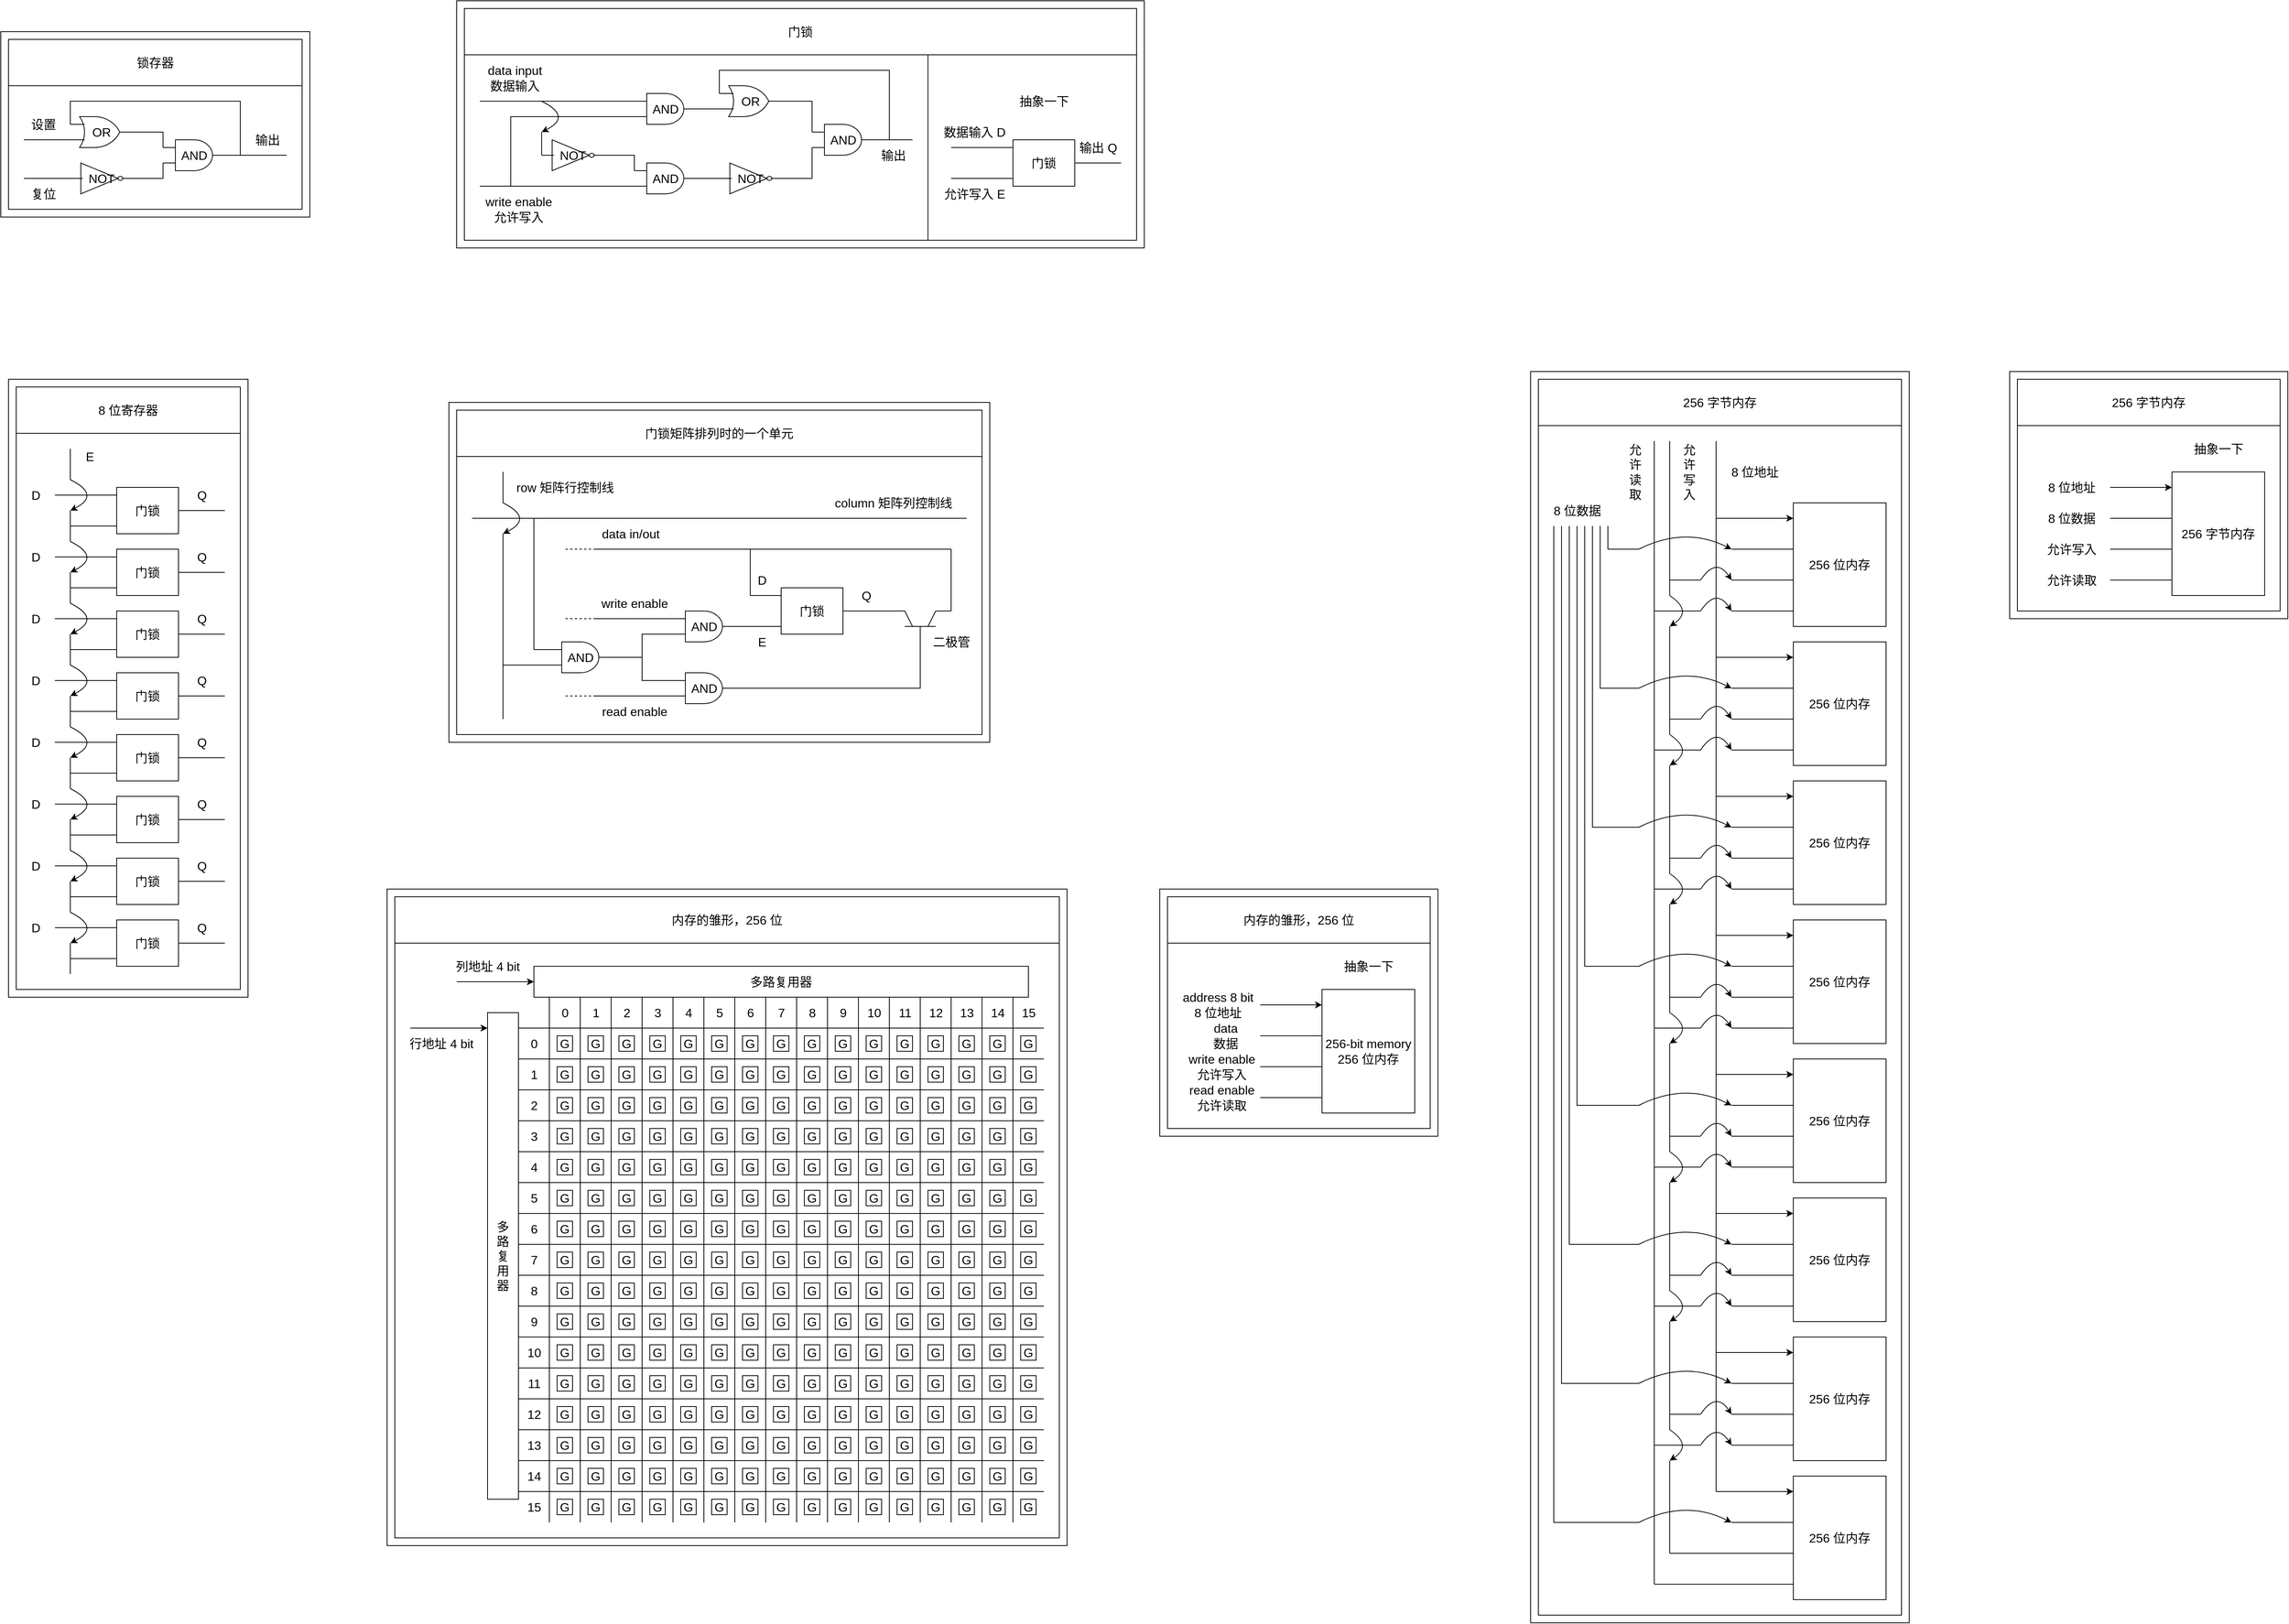 <mxfile version="17.4.2" type="device"><diagram id="eE92mVFTSLbDaKWqzfW-" name="第 1 页"><mxGraphModel dx="4214" dy="2702" grid="1" gridSize="10" guides="0" tooltips="1" connect="0" arrows="0" fold="1" page="1" pageScale="1" pageWidth="827" pageHeight="1169" math="0" shadow="0"><root><mxCell id="0"/><mxCell id="1" parent="0"/><mxCell id="rtf2zr3LLn6rUKVzkeqe-1" value="" style="group" parent="1" vertex="1" connectable="0"><mxGeometry x="-1330" y="-950" width="400" height="240" as="geometry"/></mxCell><mxCell id="rtf2zr3LLn6rUKVzkeqe-2" value="AND" style="verticalLabelPosition=middle;shadow=0;dashed=0;align=center;html=1;verticalAlign=middle;shape=mxgraph.electrical.logic_gates.logic_gate;operation=and;fontSize=16;strokeColor=#000000;fillColor=none;labelPosition=center;" parent="rtf2zr3LLn6rUKVzkeqe-1" vertex="1"><mxGeometry x="210" y="140" width="80" height="40" as="geometry"/></mxCell><mxCell id="rtf2zr3LLn6rUKVzkeqe-3" value="OR" style="verticalLabelPosition=middle;shadow=0;dashed=0;align=center;html=1;verticalAlign=middle;shape=mxgraph.electrical.logic_gates.logic_gate;operation=or;fontSize=16;strokeColor=#000000;fillColor=none;labelPosition=center;container=0;" parent="rtf2zr3LLn6rUKVzkeqe-1" vertex="1"><mxGeometry x="90" y="110" width="80" height="40" as="geometry"/></mxCell><mxCell id="rtf2zr3LLn6rUKVzkeqe-4" value="NOT" style="verticalLabelPosition=middle;shadow=0;dashed=0;align=center;html=1;verticalAlign=middle;shape=mxgraph.electrical.logic_gates.inverter_2;fontSize=16;strokeColor=#000000;fillColor=none;labelPosition=center;container=0;" parent="rtf2zr3LLn6rUKVzkeqe-1" vertex="1"><mxGeometry x="90" y="170" width="80" height="40" as="geometry"/></mxCell><mxCell id="rtf2zr3LLn6rUKVzkeqe-5" value="" style="endArrow=none;html=1;rounded=0;fontSize=16;strokeColor=#000000;entryX=0;entryY=0.75;entryDx=0;entryDy=0;entryPerimeter=0;" parent="rtf2zr3LLn6rUKVzkeqe-1" target="rtf2zr3LLn6rUKVzkeqe-3" edge="1"><mxGeometry width="50" height="50" relative="1" as="geometry"><mxPoint x="30" y="140" as="sourcePoint"/><mxPoint x="250" y="150" as="targetPoint"/></mxGeometry></mxCell><mxCell id="rtf2zr3LLn6rUKVzkeqe-6" value="" style="endArrow=none;html=1;rounded=0;fontSize=16;strokeColor=#000000;entryX=0;entryY=0.5;entryDx=0;entryDy=0;entryPerimeter=0;" parent="rtf2zr3LLn6rUKVzkeqe-1" target="rtf2zr3LLn6rUKVzkeqe-4" edge="1"><mxGeometry width="50" height="50" relative="1" as="geometry"><mxPoint x="30" y="190" as="sourcePoint"/><mxPoint x="60" y="180" as="targetPoint"/></mxGeometry></mxCell><mxCell id="rtf2zr3LLn6rUKVzkeqe-7" value="" style="endArrow=none;html=1;rounded=0;fontSize=16;strokeColor=#000000;exitX=1;exitY=0.5;exitDx=0;exitDy=0;exitPerimeter=0;entryX=0;entryY=0.25;entryDx=0;entryDy=0;entryPerimeter=0;" parent="rtf2zr3LLn6rUKVzkeqe-1" source="rtf2zr3LLn6rUKVzkeqe-3" target="rtf2zr3LLn6rUKVzkeqe-2" edge="1"><mxGeometry width="50" height="50" relative="1" as="geometry"><mxPoint x="210" y="170" as="sourcePoint"/><mxPoint x="260" y="120" as="targetPoint"/><Array as="points"><mxPoint x="210" y="130"/></Array></mxGeometry></mxCell><mxCell id="rtf2zr3LLn6rUKVzkeqe-8" value="" style="endArrow=none;html=1;rounded=0;fontSize=16;strokeColor=#000000;exitX=1;exitY=0.5;exitDx=0;exitDy=0;exitPerimeter=0;entryX=0;entryY=0.75;entryDx=0;entryDy=0;entryPerimeter=0;" parent="rtf2zr3LLn6rUKVzkeqe-1" source="rtf2zr3LLn6rUKVzkeqe-4" target="rtf2zr3LLn6rUKVzkeqe-2" edge="1"><mxGeometry width="50" height="50" relative="1" as="geometry"><mxPoint x="180" y="140" as="sourcePoint"/><mxPoint x="260" y="170" as="targetPoint"/><Array as="points"><mxPoint x="210" y="190"/></Array></mxGeometry></mxCell><mxCell id="rtf2zr3LLn6rUKVzkeqe-9" value="" style="endArrow=none;html=1;rounded=0;fontSize=16;strokeColor=#000000;exitX=1;exitY=0.5;exitDx=0;exitDy=0;exitPerimeter=0;" parent="rtf2zr3LLn6rUKVzkeqe-1" source="rtf2zr3LLn6rUKVzkeqe-2" edge="1"><mxGeometry width="50" height="50" relative="1" as="geometry"><mxPoint x="300" y="160" as="sourcePoint"/><mxPoint x="370" y="160" as="targetPoint"/></mxGeometry></mxCell><mxCell id="rtf2zr3LLn6rUKVzkeqe-10" value="" style="endArrow=none;html=1;rounded=0;fontSize=16;strokeColor=#000000;exitX=0;exitY=0.25;exitDx=0;exitDy=0;exitPerimeter=0;" parent="rtf2zr3LLn6rUKVzkeqe-1" source="rtf2zr3LLn6rUKVzkeqe-3" edge="1"><mxGeometry width="50" height="50" relative="1" as="geometry"><mxPoint x="150" y="80" as="sourcePoint"/><mxPoint x="310" y="160" as="targetPoint"/><Array as="points"><mxPoint x="90" y="90"/><mxPoint x="310" y="90"/></Array></mxGeometry></mxCell><mxCell id="rtf2zr3LLn6rUKVzkeqe-11" value="设置" style="text;html=1;align=center;verticalAlign=middle;resizable=0;points=[];autosize=1;strokeColor=none;fillColor=none;fontSize=16;" parent="rtf2zr3LLn6rUKVzkeqe-1" vertex="1"><mxGeometry x="30" y="110" width="50" height="20" as="geometry"/></mxCell><mxCell id="rtf2zr3LLn6rUKVzkeqe-12" value="复位" style="text;html=1;align=center;verticalAlign=middle;resizable=0;points=[];autosize=1;strokeColor=none;fillColor=none;fontSize=16;" parent="rtf2zr3LLn6rUKVzkeqe-1" vertex="1"><mxGeometry x="30" y="200" width="50" height="20" as="geometry"/></mxCell><mxCell id="rtf2zr3LLn6rUKVzkeqe-13" value="输出" style="text;html=1;align=center;verticalAlign=middle;resizable=0;points=[];autosize=1;strokeColor=none;fillColor=none;fontSize=16;" parent="rtf2zr3LLn6rUKVzkeqe-1" vertex="1"><mxGeometry x="320" y="130" width="50" height="20" as="geometry"/></mxCell><mxCell id="rtf2zr3LLn6rUKVzkeqe-14" value="" style="rounded=0;whiteSpace=wrap;html=1;fontSize=16;strokeColor=#000000;fillColor=none;" parent="rtf2zr3LLn6rUKVzkeqe-1" vertex="1"><mxGeometry x="10" y="70" width="380" height="160" as="geometry"/></mxCell><mxCell id="rtf2zr3LLn6rUKVzkeqe-15" value="锁存器" style="rounded=0;whiteSpace=wrap;html=1;fontSize=16;strokeColor=#000000;fillColor=none;" parent="rtf2zr3LLn6rUKVzkeqe-1" vertex="1"><mxGeometry x="10" y="10" width="380" height="60" as="geometry"/></mxCell><mxCell id="rtf2zr3LLn6rUKVzkeqe-16" value="" style="rounded=0;whiteSpace=wrap;html=1;fontSize=16;strokeColor=#000000;fillColor=none;" parent="rtf2zr3LLn6rUKVzkeqe-1" vertex="1"><mxGeometry width="400" height="240" as="geometry"/></mxCell><mxCell id="rtf2zr3LLn6rUKVzkeqe-17" value="" style="group" parent="1" vertex="1" connectable="0"><mxGeometry x="-740" y="-990" width="890" height="320" as="geometry"/></mxCell><mxCell id="rtf2zr3LLn6rUKVzkeqe-18" value="" style="rounded=0;whiteSpace=wrap;html=1;fontSize=16;strokeColor=#000000;fillColor=none;" parent="rtf2zr3LLn6rUKVzkeqe-17" vertex="1"><mxGeometry x="610" y="70" width="270" height="240" as="geometry"/></mxCell><mxCell id="rtf2zr3LLn6rUKVzkeqe-19" value="" style="rounded=0;whiteSpace=wrap;html=1;fontSize=16;strokeColor=#000000;fillColor=none;container=0;" parent="rtf2zr3LLn6rUKVzkeqe-17" vertex="1"><mxGeometry width="890" height="320" as="geometry"/></mxCell><mxCell id="rtf2zr3LLn6rUKVzkeqe-20" value="" style="endArrow=none;html=1;rounded=0;fontSize=16;strokeColor=#000000;" parent="rtf2zr3LLn6rUKVzkeqe-17" edge="1"><mxGeometry width="50" height="50" relative="1" as="geometry"><mxPoint x="640" y="190" as="sourcePoint"/><mxPoint x="800" y="190" as="targetPoint"/></mxGeometry></mxCell><mxCell id="rtf2zr3LLn6rUKVzkeqe-21" value="" style="endArrow=none;html=1;rounded=0;fontSize=16;strokeColor=#000000;" parent="rtf2zr3LLn6rUKVzkeqe-17" edge="1"><mxGeometry width="50" height="50" relative="1" as="geometry"><mxPoint x="640" y="230" as="sourcePoint"/><mxPoint x="800" y="230" as="targetPoint"/></mxGeometry></mxCell><mxCell id="rtf2zr3LLn6rUKVzkeqe-22" value="" style="endArrow=none;html=1;rounded=0;fontSize=16;strokeColor=#000000;" parent="rtf2zr3LLn6rUKVzkeqe-17" edge="1"><mxGeometry width="50" height="50" relative="1" as="geometry"><mxPoint x="720" y="210" as="sourcePoint"/><mxPoint x="860" y="210" as="targetPoint"/></mxGeometry></mxCell><mxCell id="rtf2zr3LLn6rUKVzkeqe-23" value="AND" style="verticalLabelPosition=middle;shadow=0;dashed=0;align=center;html=1;verticalAlign=middle;shape=mxgraph.electrical.logic_gates.logic_gate;operation=and;fontSize=16;strokeColor=#000000;fillColor=none;labelPosition=center;container=0;" parent="rtf2zr3LLn6rUKVzkeqe-17" vertex="1"><mxGeometry x="460" y="160" width="80" height="40" as="geometry"/></mxCell><mxCell id="rtf2zr3LLn6rUKVzkeqe-24" value="OR" style="verticalLabelPosition=middle;shadow=0;dashed=0;align=center;html=1;verticalAlign=middle;shape=mxgraph.electrical.logic_gates.logic_gate;operation=or;fontSize=16;strokeColor=#000000;fillColor=none;labelPosition=center;container=0;" parent="rtf2zr3LLn6rUKVzkeqe-17" vertex="1"><mxGeometry x="340" y="110" width="80" height="40" as="geometry"/></mxCell><mxCell id="rtf2zr3LLn6rUKVzkeqe-25" value="NOT" style="verticalLabelPosition=middle;shadow=0;dashed=0;align=center;html=1;verticalAlign=middle;shape=mxgraph.electrical.logic_gates.inverter_2;fontSize=16;strokeColor=#000000;fillColor=none;labelPosition=center;container=0;" parent="rtf2zr3LLn6rUKVzkeqe-17" vertex="1"><mxGeometry x="340" y="210" width="80" height="40" as="geometry"/></mxCell><mxCell id="rtf2zr3LLn6rUKVzkeqe-26" value="" style="endArrow=none;html=1;rounded=0;fontSize=16;strokeColor=#000000;entryX=0;entryY=0.75;entryDx=0;entryDy=0;entryPerimeter=0;exitX=1;exitY=0.5;exitDx=0;exitDy=0;exitPerimeter=0;" parent="rtf2zr3LLn6rUKVzkeqe-17" source="rtf2zr3LLn6rUKVzkeqe-36" target="rtf2zr3LLn6rUKVzkeqe-24" edge="1"><mxGeometry width="50" height="50" relative="1" as="geometry"><mxPoint x="280" y="140" as="sourcePoint"/><mxPoint x="500" y="150" as="targetPoint"/></mxGeometry></mxCell><mxCell id="rtf2zr3LLn6rUKVzkeqe-27" value="" style="endArrow=none;html=1;rounded=0;fontSize=16;strokeColor=#000000;entryX=0;entryY=0.5;entryDx=0;entryDy=0;entryPerimeter=0;exitX=1;exitY=0.5;exitDx=0;exitDy=0;exitPerimeter=0;" parent="rtf2zr3LLn6rUKVzkeqe-17" source="rtf2zr3LLn6rUKVzkeqe-37" target="rtf2zr3LLn6rUKVzkeqe-25" edge="1"><mxGeometry width="50" height="50" relative="1" as="geometry"><mxPoint x="280" y="230" as="sourcePoint"/><mxPoint x="310" y="220" as="targetPoint"/></mxGeometry></mxCell><mxCell id="rtf2zr3LLn6rUKVzkeqe-28" value="" style="endArrow=none;html=1;rounded=0;fontSize=16;strokeColor=#000000;exitX=1;exitY=0.5;exitDx=0;exitDy=0;exitPerimeter=0;entryX=0;entryY=0.25;entryDx=0;entryDy=0;entryPerimeter=0;" parent="rtf2zr3LLn6rUKVzkeqe-17" source="rtf2zr3LLn6rUKVzkeqe-24" target="rtf2zr3LLn6rUKVzkeqe-23" edge="1"><mxGeometry width="50" height="50" relative="1" as="geometry"><mxPoint x="460" y="170" as="sourcePoint"/><mxPoint x="510" y="120" as="targetPoint"/><Array as="points"><mxPoint x="460" y="130"/></Array></mxGeometry></mxCell><mxCell id="rtf2zr3LLn6rUKVzkeqe-29" value="" style="endArrow=none;html=1;rounded=0;fontSize=16;strokeColor=#000000;exitX=1;exitY=0.5;exitDx=0;exitDy=0;exitPerimeter=0;entryX=0;entryY=0.75;entryDx=0;entryDy=0;entryPerimeter=0;" parent="rtf2zr3LLn6rUKVzkeqe-17" source="rtf2zr3LLn6rUKVzkeqe-25" target="rtf2zr3LLn6rUKVzkeqe-23" edge="1"><mxGeometry width="50" height="50" relative="1" as="geometry"><mxPoint x="430" y="140" as="sourcePoint"/><mxPoint x="510" y="170" as="targetPoint"/><Array as="points"><mxPoint x="460" y="230"/></Array></mxGeometry></mxCell><mxCell id="rtf2zr3LLn6rUKVzkeqe-30" value="" style="endArrow=none;html=1;rounded=0;fontSize=16;strokeColor=#000000;exitX=1;exitY=0.5;exitDx=0;exitDy=0;exitPerimeter=0;" parent="rtf2zr3LLn6rUKVzkeqe-17" source="rtf2zr3LLn6rUKVzkeqe-23" edge="1"><mxGeometry width="50" height="50" relative="1" as="geometry"><mxPoint x="550" y="160" as="sourcePoint"/><mxPoint x="590" y="180" as="targetPoint"/></mxGeometry></mxCell><mxCell id="rtf2zr3LLn6rUKVzkeqe-31" value="" style="endArrow=none;html=1;rounded=0;fontSize=16;strokeColor=#000000;exitX=0;exitY=0.25;exitDx=0;exitDy=0;exitPerimeter=0;" parent="rtf2zr3LLn6rUKVzkeqe-17" source="rtf2zr3LLn6rUKVzkeqe-24" edge="1"><mxGeometry width="50" height="50" relative="1" as="geometry"><mxPoint x="400" y="80" as="sourcePoint"/><mxPoint x="560" y="180" as="targetPoint"/><Array as="points"><mxPoint x="340" y="90"/><mxPoint x="560" y="90"/></Array></mxGeometry></mxCell><mxCell id="rtf2zr3LLn6rUKVzkeqe-32" value="data input&lt;br&gt;数据输入" style="text;html=1;align=center;verticalAlign=middle;resizable=0;points=[];autosize=1;strokeColor=none;fillColor=none;fontSize=16;container=0;" parent="rtf2zr3LLn6rUKVzkeqe-17" vertex="1"><mxGeometry x="30" y="80" width="90" height="40" as="geometry"/></mxCell><mxCell id="rtf2zr3LLn6rUKVzkeqe-33" value="write enable&lt;br&gt;允许写入" style="text;html=1;align=center;verticalAlign=middle;resizable=0;points=[];autosize=1;strokeColor=none;fillColor=none;fontSize=16;container=0;" parent="rtf2zr3LLn6rUKVzkeqe-17" vertex="1"><mxGeometry x="30" y="250" width="100" height="40" as="geometry"/></mxCell><mxCell id="rtf2zr3LLn6rUKVzkeqe-34" value="输出" style="text;html=1;align=center;verticalAlign=middle;resizable=0;points=[];autosize=1;strokeColor=none;fillColor=none;fontSize=16;container=0;" parent="rtf2zr3LLn6rUKVzkeqe-17" vertex="1"><mxGeometry x="540" y="190" width="50" height="20" as="geometry"/></mxCell><mxCell id="rtf2zr3LLn6rUKVzkeqe-35" value="门锁" style="rounded=0;whiteSpace=wrap;html=1;fontSize=16;strokeColor=#000000;fillColor=none;container=0;" parent="rtf2zr3LLn6rUKVzkeqe-17" vertex="1"><mxGeometry x="10" y="10" width="870" height="60" as="geometry"/></mxCell><mxCell id="rtf2zr3LLn6rUKVzkeqe-36" value="AND" style="verticalLabelPosition=middle;shadow=0;dashed=0;align=center;html=1;verticalAlign=middle;shape=mxgraph.electrical.logic_gates.logic_gate;operation=and;fontSize=16;strokeColor=#000000;fillColor=none;labelPosition=center;container=0;" parent="rtf2zr3LLn6rUKVzkeqe-17" vertex="1"><mxGeometry x="230" y="120" width="80" height="40" as="geometry"/></mxCell><mxCell id="rtf2zr3LLn6rUKVzkeqe-37" value="AND" style="verticalLabelPosition=middle;shadow=0;dashed=0;align=center;html=1;verticalAlign=middle;shape=mxgraph.electrical.logic_gates.logic_gate;operation=and;fontSize=16;strokeColor=#000000;fillColor=none;labelPosition=center;container=0;" parent="rtf2zr3LLn6rUKVzkeqe-17" vertex="1"><mxGeometry x="230" y="210" width="80" height="40" as="geometry"/></mxCell><mxCell id="rtf2zr3LLn6rUKVzkeqe-38" value="NOT" style="verticalLabelPosition=middle;shadow=0;dashed=0;align=center;html=1;verticalAlign=middle;shape=mxgraph.electrical.logic_gates.inverter_2;fontSize=16;strokeColor=#000000;fillColor=none;labelPosition=center;container=0;" parent="rtf2zr3LLn6rUKVzkeqe-17" vertex="1"><mxGeometry x="110" y="180" width="80" height="40" as="geometry"/></mxCell><mxCell id="rtf2zr3LLn6rUKVzkeqe-39" value="" style="endArrow=none;html=1;rounded=0;fontSize=16;strokeColor=#000000;entryX=0;entryY=0.25;entryDx=0;entryDy=0;entryPerimeter=0;" parent="rtf2zr3LLn6rUKVzkeqe-17" target="rtf2zr3LLn6rUKVzkeqe-36" edge="1"><mxGeometry width="50" height="50" relative="1" as="geometry"><mxPoint x="30" y="130" as="sourcePoint"/><mxPoint x="240" y="150" as="targetPoint"/></mxGeometry></mxCell><mxCell id="rtf2zr3LLn6rUKVzkeqe-40" value="" style="endArrow=none;html=1;rounded=0;fontSize=16;strokeColor=#000000;entryX=0;entryY=0.25;entryDx=0;entryDy=0;entryPerimeter=0;exitX=1;exitY=0.5;exitDx=0;exitDy=0;exitPerimeter=0;" parent="rtf2zr3LLn6rUKVzkeqe-17" source="rtf2zr3LLn6rUKVzkeqe-38" target="rtf2zr3LLn6rUKVzkeqe-37" edge="1"><mxGeometry width="50" height="50" relative="1" as="geometry"><mxPoint x="80" y="140" as="sourcePoint"/><mxPoint x="240" y="140" as="targetPoint"/><Array as="points"><mxPoint x="230" y="200"/></Array></mxGeometry></mxCell><mxCell id="rtf2zr3LLn6rUKVzkeqe-41" value="" style="endArrow=none;html=1;rounded=0;fontSize=16;strokeColor=#000000;entryX=0;entryY=0.75;entryDx=0;entryDy=0;entryPerimeter=0;" parent="rtf2zr3LLn6rUKVzkeqe-17" target="rtf2zr3LLn6rUKVzkeqe-37" edge="1"><mxGeometry width="50" height="50" relative="1" as="geometry"><mxPoint x="30" y="240" as="sourcePoint"/><mxPoint x="240" y="230" as="targetPoint"/></mxGeometry></mxCell><mxCell id="rtf2zr3LLn6rUKVzkeqe-42" value="" style="endArrow=none;html=1;rounded=0;fontSize=16;strokeColor=#000000;entryX=0;entryY=0.75;entryDx=0;entryDy=0;entryPerimeter=0;" parent="rtf2zr3LLn6rUKVzkeqe-17" target="rtf2zr3LLn6rUKVzkeqe-36" edge="1"><mxGeometry width="50" height="50" relative="1" as="geometry"><mxPoint x="70" y="240" as="sourcePoint"/><mxPoint x="200" y="150" as="targetPoint"/><Array as="points"><mxPoint x="70" y="150"/></Array></mxGeometry></mxCell><mxCell id="rtf2zr3LLn6rUKVzkeqe-43" value="" style="curved=1;endArrow=classic;html=1;rounded=0;fontSize=16;strokeColor=#000000;" parent="rtf2zr3LLn6rUKVzkeqe-17" edge="1"><mxGeometry width="50" height="50" relative="1" as="geometry"><mxPoint x="110" y="130" as="sourcePoint"/><mxPoint x="110" y="170" as="targetPoint"/><Array as="points"><mxPoint x="150" y="150"/></Array></mxGeometry></mxCell><mxCell id="rtf2zr3LLn6rUKVzkeqe-44" value="" style="endArrow=none;html=1;rounded=0;fontSize=16;strokeColor=#000000;exitX=0;exitY=0.5;exitDx=0;exitDy=0;exitPerimeter=0;" parent="rtf2zr3LLn6rUKVzkeqe-17" source="rtf2zr3LLn6rUKVzkeqe-38" edge="1"><mxGeometry width="50" height="50" relative="1" as="geometry"><mxPoint x="130" y="190" as="sourcePoint"/><mxPoint x="110" y="170" as="targetPoint"/></mxGeometry></mxCell><mxCell id="rtf2zr3LLn6rUKVzkeqe-45" value="" style="rounded=0;whiteSpace=wrap;html=1;fontSize=16;strokeColor=#000000;fillColor=none;container=0;" parent="rtf2zr3LLn6rUKVzkeqe-17" vertex="1"><mxGeometry x="10" y="70" width="600" height="240" as="geometry"/></mxCell><mxCell id="rtf2zr3LLn6rUKVzkeqe-46" value="数据输入 D" style="text;html=1;align=center;verticalAlign=middle;resizable=0;points=[];autosize=1;strokeColor=none;fillColor=none;fontSize=16;" parent="rtf2zr3LLn6rUKVzkeqe-17" vertex="1"><mxGeometry x="620" y="160" width="100" height="20" as="geometry"/></mxCell><mxCell id="rtf2zr3LLn6rUKVzkeqe-47" value="允许写入 E" style="text;html=1;align=center;verticalAlign=middle;resizable=0;points=[];autosize=1;strokeColor=none;fillColor=none;fontSize=16;" parent="rtf2zr3LLn6rUKVzkeqe-17" vertex="1"><mxGeometry x="625" y="240" width="90" height="20" as="geometry"/></mxCell><mxCell id="rtf2zr3LLn6rUKVzkeqe-48" value="输出 Q" style="text;html=1;align=center;verticalAlign=middle;resizable=0;points=[];autosize=1;strokeColor=none;fillColor=none;fontSize=16;" parent="rtf2zr3LLn6rUKVzkeqe-17" vertex="1"><mxGeometry x="800" y="180" width="60" height="20" as="geometry"/></mxCell><mxCell id="rtf2zr3LLn6rUKVzkeqe-49" value="门锁" style="rounded=0;whiteSpace=wrap;html=1;fontSize=16;strokeColor=#000000;fillColor=default;" parent="rtf2zr3LLn6rUKVzkeqe-17" vertex="1"><mxGeometry x="720" y="180" width="80" height="60" as="geometry"/></mxCell><mxCell id="rtf2zr3LLn6rUKVzkeqe-50" value="抽象一下" style="text;html=1;align=center;verticalAlign=middle;resizable=0;points=[];autosize=1;strokeColor=none;fillColor=none;fontSize=16;" parent="rtf2zr3LLn6rUKVzkeqe-17" vertex="1"><mxGeometry x="720" y="120" width="80" height="20" as="geometry"/></mxCell><mxCell id="rtf2zr3LLn6rUKVzkeqe-51" value="" style="group" parent="1" vertex="1" connectable="0"><mxGeometry x="-1320" y="-500" width="310" height="800" as="geometry"/></mxCell><mxCell id="rtf2zr3LLn6rUKVzkeqe-52" value="" style="endArrow=none;html=1;rounded=0;fontSize=16;strokeColor=#000000;" parent="rtf2zr3LLn6rUKVzkeqe-51" edge="1"><mxGeometry width="50" height="50" relative="1" as="geometry"><mxPoint x="60" y="150" as="sourcePoint"/><mxPoint x="220" y="150" as="targetPoint"/></mxGeometry></mxCell><mxCell id="rtf2zr3LLn6rUKVzkeqe-53" value="" style="endArrow=none;html=1;rounded=0;fontSize=16;strokeColor=#000000;" parent="rtf2zr3LLn6rUKVzkeqe-51" edge="1"><mxGeometry width="50" height="50" relative="1" as="geometry"><mxPoint x="80" y="190" as="sourcePoint"/><mxPoint x="220" y="190" as="targetPoint"/></mxGeometry></mxCell><mxCell id="rtf2zr3LLn6rUKVzkeqe-54" value="" style="endArrow=none;html=1;rounded=0;fontSize=16;strokeColor=#000000;" parent="rtf2zr3LLn6rUKVzkeqe-51" edge="1"><mxGeometry width="50" height="50" relative="1" as="geometry"><mxPoint x="140" y="170" as="sourcePoint"/><mxPoint x="280" y="170" as="targetPoint"/></mxGeometry></mxCell><mxCell id="rtf2zr3LLn6rUKVzkeqe-55" value="D" style="text;html=1;align=center;verticalAlign=middle;resizable=0;points=[];autosize=1;strokeColor=none;fillColor=none;fontSize=16;" parent="rtf2zr3LLn6rUKVzkeqe-51" vertex="1"><mxGeometry x="20" y="140" width="30" height="20" as="geometry"/></mxCell><mxCell id="rtf2zr3LLn6rUKVzkeqe-56" value="E" style="text;html=1;align=center;verticalAlign=middle;resizable=0;points=[];autosize=1;strokeColor=none;fillColor=none;fontSize=16;" parent="rtf2zr3LLn6rUKVzkeqe-51" vertex="1"><mxGeometry x="90" y="90" width="30" height="20" as="geometry"/></mxCell><mxCell id="rtf2zr3LLn6rUKVzkeqe-57" value="Q" style="text;html=1;align=center;verticalAlign=middle;resizable=0;points=[];autosize=1;strokeColor=none;fillColor=none;fontSize=16;" parent="rtf2zr3LLn6rUKVzkeqe-51" vertex="1"><mxGeometry x="235" y="140" width="30" height="20" as="geometry"/></mxCell><mxCell id="rtf2zr3LLn6rUKVzkeqe-58" value="门锁" style="rounded=0;whiteSpace=wrap;html=1;fontSize=16;strokeColor=#000000;fillColor=default;" parent="rtf2zr3LLn6rUKVzkeqe-51" vertex="1"><mxGeometry x="140" y="140" width="80" height="60" as="geometry"/></mxCell><mxCell id="rtf2zr3LLn6rUKVzkeqe-59" value="" style="endArrow=none;html=1;rounded=0;fontSize=16;strokeColor=#000000;" parent="rtf2zr3LLn6rUKVzkeqe-51" edge="1"><mxGeometry width="50" height="50" relative="1" as="geometry"><mxPoint x="60" y="230" as="sourcePoint"/><mxPoint x="220" y="230" as="targetPoint"/></mxGeometry></mxCell><mxCell id="rtf2zr3LLn6rUKVzkeqe-60" value="" style="endArrow=none;html=1;rounded=0;fontSize=16;strokeColor=#000000;" parent="rtf2zr3LLn6rUKVzkeqe-51" edge="1"><mxGeometry width="50" height="50" relative="1" as="geometry"><mxPoint x="80" y="270" as="sourcePoint"/><mxPoint x="220" y="270" as="targetPoint"/></mxGeometry></mxCell><mxCell id="rtf2zr3LLn6rUKVzkeqe-61" value="" style="endArrow=none;html=1;rounded=0;fontSize=16;strokeColor=#000000;" parent="rtf2zr3LLn6rUKVzkeqe-51" edge="1"><mxGeometry width="50" height="50" relative="1" as="geometry"><mxPoint x="140" y="250" as="sourcePoint"/><mxPoint x="280" y="250" as="targetPoint"/></mxGeometry></mxCell><mxCell id="rtf2zr3LLn6rUKVzkeqe-62" value="D" style="text;html=1;align=center;verticalAlign=middle;resizable=0;points=[];autosize=1;strokeColor=none;fillColor=none;fontSize=16;" parent="rtf2zr3LLn6rUKVzkeqe-51" vertex="1"><mxGeometry x="20" y="220" width="30" height="20" as="geometry"/></mxCell><mxCell id="rtf2zr3LLn6rUKVzkeqe-63" value="Q" style="text;html=1;align=center;verticalAlign=middle;resizable=0;points=[];autosize=1;strokeColor=none;fillColor=none;fontSize=16;" parent="rtf2zr3LLn6rUKVzkeqe-51" vertex="1"><mxGeometry x="235" y="220" width="30" height="20" as="geometry"/></mxCell><mxCell id="rtf2zr3LLn6rUKVzkeqe-64" value="门锁" style="rounded=0;whiteSpace=wrap;html=1;fontSize=16;strokeColor=#000000;fillColor=default;" parent="rtf2zr3LLn6rUKVzkeqe-51" vertex="1"><mxGeometry x="140" y="220" width="80" height="60" as="geometry"/></mxCell><mxCell id="rtf2zr3LLn6rUKVzkeqe-65" value="" style="curved=1;endArrow=classic;html=1;rounded=0;fontSize=16;strokeColor=#000000;" parent="rtf2zr3LLn6rUKVzkeqe-51" edge="1"><mxGeometry width="50" height="50" relative="1" as="geometry"><mxPoint x="80" y="130" as="sourcePoint"/><mxPoint x="80" y="170" as="targetPoint"/><Array as="points"><mxPoint x="120" y="150"/></Array></mxGeometry></mxCell><mxCell id="rtf2zr3LLn6rUKVzkeqe-66" value="" style="endArrow=none;html=1;rounded=0;fontSize=16;strokeColor=#000000;" parent="rtf2zr3LLn6rUKVzkeqe-51" edge="1"><mxGeometry width="50" height="50" relative="1" as="geometry"><mxPoint x="80" y="210" as="sourcePoint"/><mxPoint x="80" y="170" as="targetPoint"/></mxGeometry></mxCell><mxCell id="rtf2zr3LLn6rUKVzkeqe-67" value="" style="endArrow=none;html=1;rounded=0;fontSize=16;strokeColor=#000000;" parent="rtf2zr3LLn6rUKVzkeqe-51" edge="1"><mxGeometry width="50" height="50" relative="1" as="geometry"><mxPoint x="80" y="130" as="sourcePoint"/><mxPoint x="80" y="90" as="targetPoint"/></mxGeometry></mxCell><mxCell id="rtf2zr3LLn6rUKVzkeqe-68" value="" style="curved=1;endArrow=classic;html=1;rounded=0;fontSize=16;strokeColor=#000000;" parent="rtf2zr3LLn6rUKVzkeqe-51" edge="1"><mxGeometry width="50" height="50" relative="1" as="geometry"><mxPoint x="80" y="210" as="sourcePoint"/><mxPoint x="80" y="250" as="targetPoint"/><Array as="points"><mxPoint x="120" y="230"/></Array></mxGeometry></mxCell><mxCell id="rtf2zr3LLn6rUKVzkeqe-69" value="" style="endArrow=none;html=1;rounded=0;fontSize=16;strokeColor=#000000;" parent="rtf2zr3LLn6rUKVzkeqe-51" edge="1"><mxGeometry width="50" height="50" relative="1" as="geometry"><mxPoint x="80" y="290" as="sourcePoint"/><mxPoint x="80" y="250" as="targetPoint"/></mxGeometry></mxCell><mxCell id="rtf2zr3LLn6rUKVzkeqe-70" value="" style="endArrow=none;html=1;rounded=0;fontSize=16;strokeColor=#000000;" parent="rtf2zr3LLn6rUKVzkeqe-51" edge="1"><mxGeometry width="50" height="50" relative="1" as="geometry"><mxPoint x="60" y="310" as="sourcePoint"/><mxPoint x="220" y="310" as="targetPoint"/></mxGeometry></mxCell><mxCell id="rtf2zr3LLn6rUKVzkeqe-71" value="" style="endArrow=none;html=1;rounded=0;fontSize=16;strokeColor=#000000;" parent="rtf2zr3LLn6rUKVzkeqe-51" edge="1"><mxGeometry width="50" height="50" relative="1" as="geometry"><mxPoint x="80" y="350" as="sourcePoint"/><mxPoint x="220" y="350" as="targetPoint"/></mxGeometry></mxCell><mxCell id="rtf2zr3LLn6rUKVzkeqe-72" value="" style="endArrow=none;html=1;rounded=0;fontSize=16;strokeColor=#000000;" parent="rtf2zr3LLn6rUKVzkeqe-51" edge="1"><mxGeometry width="50" height="50" relative="1" as="geometry"><mxPoint x="140" y="330" as="sourcePoint"/><mxPoint x="280" y="330" as="targetPoint"/></mxGeometry></mxCell><mxCell id="rtf2zr3LLn6rUKVzkeqe-73" value="D" style="text;html=1;align=center;verticalAlign=middle;resizable=0;points=[];autosize=1;strokeColor=none;fillColor=none;fontSize=16;" parent="rtf2zr3LLn6rUKVzkeqe-51" vertex="1"><mxGeometry x="20" y="300" width="30" height="20" as="geometry"/></mxCell><mxCell id="rtf2zr3LLn6rUKVzkeqe-74" value="Q" style="text;html=1;align=center;verticalAlign=middle;resizable=0;points=[];autosize=1;strokeColor=none;fillColor=none;fontSize=16;" parent="rtf2zr3LLn6rUKVzkeqe-51" vertex="1"><mxGeometry x="235" y="300" width="30" height="20" as="geometry"/></mxCell><mxCell id="rtf2zr3LLn6rUKVzkeqe-75" value="门锁" style="rounded=0;whiteSpace=wrap;html=1;fontSize=16;strokeColor=#000000;fillColor=default;" parent="rtf2zr3LLn6rUKVzkeqe-51" vertex="1"><mxGeometry x="140" y="300" width="80" height="60" as="geometry"/></mxCell><mxCell id="rtf2zr3LLn6rUKVzkeqe-76" value="" style="curved=1;endArrow=classic;html=1;rounded=0;fontSize=16;strokeColor=#000000;" parent="rtf2zr3LLn6rUKVzkeqe-51" edge="1"><mxGeometry width="50" height="50" relative="1" as="geometry"><mxPoint x="80" y="290" as="sourcePoint"/><mxPoint x="80" y="330" as="targetPoint"/><Array as="points"><mxPoint x="120" y="310"/></Array></mxGeometry></mxCell><mxCell id="rtf2zr3LLn6rUKVzkeqe-77" value="" style="endArrow=none;html=1;rounded=0;fontSize=16;strokeColor=#000000;" parent="rtf2zr3LLn6rUKVzkeqe-51" edge="1"><mxGeometry width="50" height="50" relative="1" as="geometry"><mxPoint x="80" y="370" as="sourcePoint"/><mxPoint x="80" y="330" as="targetPoint"/></mxGeometry></mxCell><mxCell id="rtf2zr3LLn6rUKVzkeqe-78" value="" style="endArrow=none;html=1;rounded=0;fontSize=16;strokeColor=#000000;" parent="rtf2zr3LLn6rUKVzkeqe-51" edge="1"><mxGeometry width="50" height="50" relative="1" as="geometry"><mxPoint x="60" y="390" as="sourcePoint"/><mxPoint x="220" y="390" as="targetPoint"/></mxGeometry></mxCell><mxCell id="rtf2zr3LLn6rUKVzkeqe-79" value="" style="endArrow=none;html=1;rounded=0;fontSize=16;strokeColor=#000000;" parent="rtf2zr3LLn6rUKVzkeqe-51" edge="1"><mxGeometry width="50" height="50" relative="1" as="geometry"><mxPoint x="80" y="430" as="sourcePoint"/><mxPoint x="220" y="430" as="targetPoint"/></mxGeometry></mxCell><mxCell id="rtf2zr3LLn6rUKVzkeqe-80" value="" style="endArrow=none;html=1;rounded=0;fontSize=16;strokeColor=#000000;" parent="rtf2zr3LLn6rUKVzkeqe-51" edge="1"><mxGeometry width="50" height="50" relative="1" as="geometry"><mxPoint x="140" y="410" as="sourcePoint"/><mxPoint x="280" y="410" as="targetPoint"/></mxGeometry></mxCell><mxCell id="rtf2zr3LLn6rUKVzkeqe-81" value="D" style="text;html=1;align=center;verticalAlign=middle;resizable=0;points=[];autosize=1;strokeColor=none;fillColor=none;fontSize=16;" parent="rtf2zr3LLn6rUKVzkeqe-51" vertex="1"><mxGeometry x="20" y="380" width="30" height="20" as="geometry"/></mxCell><mxCell id="rtf2zr3LLn6rUKVzkeqe-82" value="Q" style="text;html=1;align=center;verticalAlign=middle;resizable=0;points=[];autosize=1;strokeColor=none;fillColor=none;fontSize=16;" parent="rtf2zr3LLn6rUKVzkeqe-51" vertex="1"><mxGeometry x="235" y="380" width="30" height="20" as="geometry"/></mxCell><mxCell id="rtf2zr3LLn6rUKVzkeqe-83" value="门锁" style="rounded=0;whiteSpace=wrap;html=1;fontSize=16;strokeColor=#000000;fillColor=default;" parent="rtf2zr3LLn6rUKVzkeqe-51" vertex="1"><mxGeometry x="140" y="380" width="80" height="60" as="geometry"/></mxCell><mxCell id="rtf2zr3LLn6rUKVzkeqe-84" value="" style="curved=1;endArrow=classic;html=1;rounded=0;fontSize=16;strokeColor=#000000;" parent="rtf2zr3LLn6rUKVzkeqe-51" edge="1"><mxGeometry width="50" height="50" relative="1" as="geometry"><mxPoint x="80" y="370" as="sourcePoint"/><mxPoint x="80" y="410" as="targetPoint"/><Array as="points"><mxPoint x="120" y="390"/></Array></mxGeometry></mxCell><mxCell id="rtf2zr3LLn6rUKVzkeqe-85" value="" style="endArrow=none;html=1;rounded=0;fontSize=16;strokeColor=#000000;" parent="rtf2zr3LLn6rUKVzkeqe-51" edge="1"><mxGeometry width="50" height="50" relative="1" as="geometry"><mxPoint x="80" y="450" as="sourcePoint"/><mxPoint x="80" y="410" as="targetPoint"/></mxGeometry></mxCell><mxCell id="rtf2zr3LLn6rUKVzkeqe-86" value="" style="endArrow=none;html=1;rounded=0;fontSize=16;strokeColor=#000000;" parent="rtf2zr3LLn6rUKVzkeqe-51" edge="1"><mxGeometry width="50" height="50" relative="1" as="geometry"><mxPoint x="60" y="470" as="sourcePoint"/><mxPoint x="220" y="470" as="targetPoint"/></mxGeometry></mxCell><mxCell id="rtf2zr3LLn6rUKVzkeqe-87" value="" style="endArrow=none;html=1;rounded=0;fontSize=16;strokeColor=#000000;" parent="rtf2zr3LLn6rUKVzkeqe-51" edge="1"><mxGeometry width="50" height="50" relative="1" as="geometry"><mxPoint x="80" y="510" as="sourcePoint"/><mxPoint x="220" y="510" as="targetPoint"/></mxGeometry></mxCell><mxCell id="rtf2zr3LLn6rUKVzkeqe-88" value="" style="endArrow=none;html=1;rounded=0;fontSize=16;strokeColor=#000000;" parent="rtf2zr3LLn6rUKVzkeqe-51" edge="1"><mxGeometry width="50" height="50" relative="1" as="geometry"><mxPoint x="140" y="490" as="sourcePoint"/><mxPoint x="280" y="490" as="targetPoint"/></mxGeometry></mxCell><mxCell id="rtf2zr3LLn6rUKVzkeqe-89" value="D" style="text;html=1;align=center;verticalAlign=middle;resizable=0;points=[];autosize=1;strokeColor=none;fillColor=none;fontSize=16;" parent="rtf2zr3LLn6rUKVzkeqe-51" vertex="1"><mxGeometry x="20" y="460" width="30" height="20" as="geometry"/></mxCell><mxCell id="rtf2zr3LLn6rUKVzkeqe-90" value="Q" style="text;html=1;align=center;verticalAlign=middle;resizable=0;points=[];autosize=1;strokeColor=none;fillColor=none;fontSize=16;" parent="rtf2zr3LLn6rUKVzkeqe-51" vertex="1"><mxGeometry x="235" y="460" width="30" height="20" as="geometry"/></mxCell><mxCell id="rtf2zr3LLn6rUKVzkeqe-91" value="门锁" style="rounded=0;whiteSpace=wrap;html=1;fontSize=16;strokeColor=#000000;fillColor=default;" parent="rtf2zr3LLn6rUKVzkeqe-51" vertex="1"><mxGeometry x="140" y="460" width="80" height="60" as="geometry"/></mxCell><mxCell id="rtf2zr3LLn6rUKVzkeqe-92" value="" style="curved=1;endArrow=classic;html=1;rounded=0;fontSize=16;strokeColor=#000000;" parent="rtf2zr3LLn6rUKVzkeqe-51" edge="1"><mxGeometry width="50" height="50" relative="1" as="geometry"><mxPoint x="80" y="450" as="sourcePoint"/><mxPoint x="80" y="490" as="targetPoint"/><Array as="points"><mxPoint x="120" y="470"/></Array></mxGeometry></mxCell><mxCell id="rtf2zr3LLn6rUKVzkeqe-93" value="" style="endArrow=none;html=1;rounded=0;fontSize=16;strokeColor=#000000;" parent="rtf2zr3LLn6rUKVzkeqe-51" edge="1"><mxGeometry width="50" height="50" relative="1" as="geometry"><mxPoint x="80" y="530" as="sourcePoint"/><mxPoint x="80" y="490" as="targetPoint"/></mxGeometry></mxCell><mxCell id="rtf2zr3LLn6rUKVzkeqe-94" value="" style="endArrow=none;html=1;rounded=0;fontSize=16;strokeColor=#000000;" parent="rtf2zr3LLn6rUKVzkeqe-51" edge="1"><mxGeometry width="50" height="50" relative="1" as="geometry"><mxPoint x="60" y="550" as="sourcePoint"/><mxPoint x="220" y="550" as="targetPoint"/></mxGeometry></mxCell><mxCell id="rtf2zr3LLn6rUKVzkeqe-95" value="" style="endArrow=none;html=1;rounded=0;fontSize=16;strokeColor=#000000;" parent="rtf2zr3LLn6rUKVzkeqe-51" edge="1"><mxGeometry width="50" height="50" relative="1" as="geometry"><mxPoint x="80" y="590" as="sourcePoint"/><mxPoint x="220" y="590" as="targetPoint"/></mxGeometry></mxCell><mxCell id="rtf2zr3LLn6rUKVzkeqe-96" value="" style="endArrow=none;html=1;rounded=0;fontSize=16;strokeColor=#000000;" parent="rtf2zr3LLn6rUKVzkeqe-51" edge="1"><mxGeometry width="50" height="50" relative="1" as="geometry"><mxPoint x="140" y="570" as="sourcePoint"/><mxPoint x="280" y="570" as="targetPoint"/></mxGeometry></mxCell><mxCell id="rtf2zr3LLn6rUKVzkeqe-97" value="D" style="text;html=1;align=center;verticalAlign=middle;resizable=0;points=[];autosize=1;strokeColor=none;fillColor=none;fontSize=16;" parent="rtf2zr3LLn6rUKVzkeqe-51" vertex="1"><mxGeometry x="20" y="540" width="30" height="20" as="geometry"/></mxCell><mxCell id="rtf2zr3LLn6rUKVzkeqe-98" value="Q" style="text;html=1;align=center;verticalAlign=middle;resizable=0;points=[];autosize=1;strokeColor=none;fillColor=none;fontSize=16;" parent="rtf2zr3LLn6rUKVzkeqe-51" vertex="1"><mxGeometry x="235" y="540" width="30" height="20" as="geometry"/></mxCell><mxCell id="rtf2zr3LLn6rUKVzkeqe-99" value="门锁" style="rounded=0;whiteSpace=wrap;html=1;fontSize=16;strokeColor=#000000;fillColor=default;" parent="rtf2zr3LLn6rUKVzkeqe-51" vertex="1"><mxGeometry x="140" y="540" width="80" height="60" as="geometry"/></mxCell><mxCell id="rtf2zr3LLn6rUKVzkeqe-100" value="" style="curved=1;endArrow=classic;html=1;rounded=0;fontSize=16;strokeColor=#000000;" parent="rtf2zr3LLn6rUKVzkeqe-51" edge="1"><mxGeometry width="50" height="50" relative="1" as="geometry"><mxPoint x="80" y="530" as="sourcePoint"/><mxPoint x="80" y="570" as="targetPoint"/><Array as="points"><mxPoint x="120" y="550"/></Array></mxGeometry></mxCell><mxCell id="rtf2zr3LLn6rUKVzkeqe-101" value="" style="endArrow=none;html=1;rounded=0;fontSize=16;strokeColor=#000000;" parent="rtf2zr3LLn6rUKVzkeqe-51" edge="1"><mxGeometry width="50" height="50" relative="1" as="geometry"><mxPoint x="80" y="610" as="sourcePoint"/><mxPoint x="80" y="570" as="targetPoint"/></mxGeometry></mxCell><mxCell id="rtf2zr3LLn6rUKVzkeqe-102" value="" style="endArrow=none;html=1;rounded=0;fontSize=16;strokeColor=#000000;" parent="rtf2zr3LLn6rUKVzkeqe-51" edge="1"><mxGeometry width="50" height="50" relative="1" as="geometry"><mxPoint x="60" y="630" as="sourcePoint"/><mxPoint x="220" y="630" as="targetPoint"/></mxGeometry></mxCell><mxCell id="rtf2zr3LLn6rUKVzkeqe-103" value="" style="endArrow=none;html=1;rounded=0;fontSize=16;strokeColor=#000000;" parent="rtf2zr3LLn6rUKVzkeqe-51" edge="1"><mxGeometry width="50" height="50" relative="1" as="geometry"><mxPoint x="80" y="670" as="sourcePoint"/><mxPoint x="220" y="670" as="targetPoint"/></mxGeometry></mxCell><mxCell id="rtf2zr3LLn6rUKVzkeqe-104" value="" style="endArrow=none;html=1;rounded=0;fontSize=16;strokeColor=#000000;" parent="rtf2zr3LLn6rUKVzkeqe-51" edge="1"><mxGeometry width="50" height="50" relative="1" as="geometry"><mxPoint x="140" y="650" as="sourcePoint"/><mxPoint x="280" y="650" as="targetPoint"/></mxGeometry></mxCell><mxCell id="rtf2zr3LLn6rUKVzkeqe-105" value="D" style="text;html=1;align=center;verticalAlign=middle;resizable=0;points=[];autosize=1;strokeColor=none;fillColor=none;fontSize=16;" parent="rtf2zr3LLn6rUKVzkeqe-51" vertex="1"><mxGeometry x="20" y="620" width="30" height="20" as="geometry"/></mxCell><mxCell id="rtf2zr3LLn6rUKVzkeqe-106" value="Q" style="text;html=1;align=center;verticalAlign=middle;resizable=0;points=[];autosize=1;strokeColor=none;fillColor=none;fontSize=16;" parent="rtf2zr3LLn6rUKVzkeqe-51" vertex="1"><mxGeometry x="235" y="620" width="30" height="20" as="geometry"/></mxCell><mxCell id="rtf2zr3LLn6rUKVzkeqe-107" value="门锁" style="rounded=0;whiteSpace=wrap;html=1;fontSize=16;strokeColor=#000000;fillColor=default;" parent="rtf2zr3LLn6rUKVzkeqe-51" vertex="1"><mxGeometry x="140" y="620" width="80" height="60" as="geometry"/></mxCell><mxCell id="rtf2zr3LLn6rUKVzkeqe-108" value="" style="curved=1;endArrow=classic;html=1;rounded=0;fontSize=16;strokeColor=#000000;" parent="rtf2zr3LLn6rUKVzkeqe-51" edge="1"><mxGeometry width="50" height="50" relative="1" as="geometry"><mxPoint x="80" y="610" as="sourcePoint"/><mxPoint x="80" y="650" as="targetPoint"/><Array as="points"><mxPoint x="120" y="630"/></Array></mxGeometry></mxCell><mxCell id="rtf2zr3LLn6rUKVzkeqe-109" value="" style="endArrow=none;html=1;rounded=0;fontSize=16;strokeColor=#000000;" parent="rtf2zr3LLn6rUKVzkeqe-51" edge="1"><mxGeometry width="50" height="50" relative="1" as="geometry"><mxPoint x="80" y="690" as="sourcePoint"/><mxPoint x="80" y="650" as="targetPoint"/></mxGeometry></mxCell><mxCell id="rtf2zr3LLn6rUKVzkeqe-110" value="" style="endArrow=none;html=1;rounded=0;fontSize=16;strokeColor=#000000;" parent="rtf2zr3LLn6rUKVzkeqe-51" edge="1"><mxGeometry width="50" height="50" relative="1" as="geometry"><mxPoint x="60" y="710" as="sourcePoint"/><mxPoint x="220" y="710" as="targetPoint"/></mxGeometry></mxCell><mxCell id="rtf2zr3LLn6rUKVzkeqe-111" value="" style="endArrow=none;html=1;rounded=0;fontSize=16;strokeColor=#000000;" parent="rtf2zr3LLn6rUKVzkeqe-51" edge="1"><mxGeometry width="50" height="50" relative="1" as="geometry"><mxPoint x="80" y="750" as="sourcePoint"/><mxPoint x="220" y="750" as="targetPoint"/></mxGeometry></mxCell><mxCell id="rtf2zr3LLn6rUKVzkeqe-112" value="" style="endArrow=none;html=1;rounded=0;fontSize=16;strokeColor=#000000;" parent="rtf2zr3LLn6rUKVzkeqe-51" edge="1"><mxGeometry width="50" height="50" relative="1" as="geometry"><mxPoint x="140" y="730" as="sourcePoint"/><mxPoint x="280" y="730" as="targetPoint"/></mxGeometry></mxCell><mxCell id="rtf2zr3LLn6rUKVzkeqe-113" value="D" style="text;html=1;align=center;verticalAlign=middle;resizable=0;points=[];autosize=1;strokeColor=none;fillColor=none;fontSize=16;" parent="rtf2zr3LLn6rUKVzkeqe-51" vertex="1"><mxGeometry x="20" y="700" width="30" height="20" as="geometry"/></mxCell><mxCell id="rtf2zr3LLn6rUKVzkeqe-114" value="Q" style="text;html=1;align=center;verticalAlign=middle;resizable=0;points=[];autosize=1;strokeColor=none;fillColor=none;fontSize=16;" parent="rtf2zr3LLn6rUKVzkeqe-51" vertex="1"><mxGeometry x="235" y="700" width="30" height="20" as="geometry"/></mxCell><mxCell id="rtf2zr3LLn6rUKVzkeqe-115" value="门锁" style="rounded=0;whiteSpace=wrap;html=1;fontSize=16;strokeColor=#000000;fillColor=default;" parent="rtf2zr3LLn6rUKVzkeqe-51" vertex="1"><mxGeometry x="140" y="700" width="80" height="60" as="geometry"/></mxCell><mxCell id="rtf2zr3LLn6rUKVzkeqe-116" value="" style="curved=1;endArrow=classic;html=1;rounded=0;fontSize=16;strokeColor=#000000;" parent="rtf2zr3LLn6rUKVzkeqe-51" edge="1"><mxGeometry width="50" height="50" relative="1" as="geometry"><mxPoint x="80" y="690" as="sourcePoint"/><mxPoint x="80" y="730" as="targetPoint"/><Array as="points"><mxPoint x="120" y="710"/></Array></mxGeometry></mxCell><mxCell id="rtf2zr3LLn6rUKVzkeqe-117" value="" style="endArrow=none;html=1;rounded=0;fontSize=16;strokeColor=#000000;" parent="rtf2zr3LLn6rUKVzkeqe-51" edge="1"><mxGeometry width="50" height="50" relative="1" as="geometry"><mxPoint x="80" y="770" as="sourcePoint"/><mxPoint x="80" y="730" as="targetPoint"/></mxGeometry></mxCell><mxCell id="rtf2zr3LLn6rUKVzkeqe-118" value="" style="rounded=0;whiteSpace=wrap;html=1;fontSize=16;strokeColor=#000000;fillColor=none;" parent="rtf2zr3LLn6rUKVzkeqe-51" vertex="1"><mxGeometry x="10" y="70" width="290" height="720" as="geometry"/></mxCell><mxCell id="rtf2zr3LLn6rUKVzkeqe-119" value="8 位寄存器" style="rounded=0;whiteSpace=wrap;html=1;fontSize=16;strokeColor=#000000;fillColor=none;" parent="rtf2zr3LLn6rUKVzkeqe-51" vertex="1"><mxGeometry x="10" y="10" width="290" height="60" as="geometry"/></mxCell><mxCell id="rtf2zr3LLn6rUKVzkeqe-120" value="" style="rounded=0;whiteSpace=wrap;html=1;fontSize=16;strokeColor=#000000;fillColor=none;" parent="rtf2zr3LLn6rUKVzkeqe-51" vertex="1"><mxGeometry width="310" height="800" as="geometry"/></mxCell><mxCell id="9KadrkxObyGR5gD6OgFN-19" value="" style="group" vertex="1" connectable="0" parent="1"><mxGeometry x="-750" y="-470" width="700" height="440" as="geometry"/></mxCell><mxCell id="rtf2zr3LLn6rUKVzkeqe-452" value="" style="rounded=0;whiteSpace=wrap;html=1;fontSize=16;strokeColor=#000000;fillColor=none;container=0;" parent="9KadrkxObyGR5gD6OgFN-19" vertex="1"><mxGeometry width="700" height="440" as="geometry"/></mxCell><mxCell id="rtf2zr3LLn6rUKVzkeqe-453" value="" style="rounded=0;whiteSpace=wrap;html=1;fontSize=16;strokeColor=#000000;fillColor=none;container=0;" parent="9KadrkxObyGR5gD6OgFN-19" vertex="1"><mxGeometry x="10" y="70" width="680" height="360" as="geometry"/></mxCell><mxCell id="rtf2zr3LLn6rUKVzkeqe-454" value="" style="endArrow=none;html=1;rounded=0;fontSize=16;strokeColor=#000000;" parent="9KadrkxObyGR5gD6OgFN-19" edge="1"><mxGeometry width="50" height="50" relative="1" as="geometry"><mxPoint x="390" y="250" as="sourcePoint"/><mxPoint x="510" y="250" as="targetPoint"/></mxGeometry></mxCell><mxCell id="rtf2zr3LLn6rUKVzkeqe-455" value="" style="endArrow=none;html=1;rounded=0;fontSize=16;strokeColor=#000000;exitX=1;exitY=0.5;exitDx=0;exitDy=0;exitPerimeter=0;" parent="9KadrkxObyGR5gD6OgFN-19" source="rtf2zr3LLn6rUKVzkeqe-461" edge="1"><mxGeometry width="50" height="50" relative="1" as="geometry"><mxPoint x="390" y="290" as="sourcePoint"/><mxPoint x="510" y="290.0" as="targetPoint"/></mxGeometry></mxCell><mxCell id="rtf2zr3LLn6rUKVzkeqe-456" value="" style="endArrow=none;html=1;rounded=0;fontSize=16;strokeColor=#000000;" parent="9KadrkxObyGR5gD6OgFN-19" edge="1"><mxGeometry width="50" height="50" relative="1" as="geometry"><mxPoint x="430" y="270" as="sourcePoint"/><mxPoint x="570" y="270" as="targetPoint"/></mxGeometry></mxCell><mxCell id="rtf2zr3LLn6rUKVzkeqe-457" value="D" style="text;html=1;align=center;verticalAlign=middle;resizable=0;points=[];autosize=1;strokeColor=none;fillColor=none;fontSize=16;container=0;" parent="9KadrkxObyGR5gD6OgFN-19" vertex="1"><mxGeometry x="390" y="220" width="30" height="20" as="geometry"/></mxCell><mxCell id="rtf2zr3LLn6rUKVzkeqe-458" value="E" style="text;html=1;align=center;verticalAlign=middle;resizable=0;points=[];autosize=1;strokeColor=none;fillColor=none;fontSize=16;container=0;" parent="9KadrkxObyGR5gD6OgFN-19" vertex="1"><mxGeometry x="390" y="300" width="30" height="20" as="geometry"/></mxCell><mxCell id="rtf2zr3LLn6rUKVzkeqe-459" value="Q" style="text;html=1;align=center;verticalAlign=middle;resizable=0;points=[];autosize=1;strokeColor=none;fillColor=none;fontSize=16;container=0;" parent="9KadrkxObyGR5gD6OgFN-19" vertex="1"><mxGeometry x="525" y="240" width="30" height="20" as="geometry"/></mxCell><mxCell id="rtf2zr3LLn6rUKVzkeqe-460" value="门锁" style="rounded=0;whiteSpace=wrap;html=1;fontSize=16;strokeColor=#000000;fillColor=default;container=0;" parent="9KadrkxObyGR5gD6OgFN-19" vertex="1"><mxGeometry x="430" y="240" width="80" height="60" as="geometry"/></mxCell><mxCell id="rtf2zr3LLn6rUKVzkeqe-461" value="AND" style="verticalLabelPosition=middle;shadow=0;dashed=0;align=center;html=1;verticalAlign=middle;shape=mxgraph.electrical.logic_gates.logic_gate;operation=and;fontSize=16;strokeColor=#000000;fillColor=none;labelPosition=center;container=0;" parent="9KadrkxObyGR5gD6OgFN-19" vertex="1"><mxGeometry x="290" y="270" width="80" height="40" as="geometry"/></mxCell><mxCell id="rtf2zr3LLn6rUKVzkeqe-462" value="" style="endArrow=none;html=1;rounded=0;fontSize=16;strokeColor=#000000;" parent="9KadrkxObyGR5gD6OgFN-19" edge="1"><mxGeometry width="50" height="50" relative="1" as="geometry"><mxPoint x="190" y="190" as="sourcePoint"/><mxPoint x="650" y="190" as="targetPoint"/></mxGeometry></mxCell><mxCell id="rtf2zr3LLn6rUKVzkeqe-463" value="data in/out" style="text;html=1;align=center;verticalAlign=middle;resizable=0;points=[];autosize=1;strokeColor=none;fillColor=none;fontSize=16;container=0;" parent="9KadrkxObyGR5gD6OgFN-19" vertex="1"><mxGeometry x="190" y="160" width="90" height="20" as="geometry"/></mxCell><mxCell id="rtf2zr3LLn6rUKVzkeqe-464" value="write enable" style="text;html=1;align=center;verticalAlign=middle;resizable=0;points=[];autosize=1;strokeColor=none;fillColor=none;fontSize=16;container=0;" parent="9KadrkxObyGR5gD6OgFN-19" vertex="1"><mxGeometry x="190" y="250" width="100" height="20" as="geometry"/></mxCell><mxCell id="rtf2zr3LLn6rUKVzkeqe-465" value="" style="endArrow=none;html=1;rounded=0;fontSize=16;strokeColor=#000000;entryX=0;entryY=0.25;entryDx=0;entryDy=0;entryPerimeter=0;" parent="9KadrkxObyGR5gD6OgFN-19" target="rtf2zr3LLn6rUKVzkeqe-461" edge="1"><mxGeometry width="50" height="50" relative="1" as="geometry"><mxPoint x="190" y="280" as="sourcePoint"/><mxPoint x="270" y="290" as="targetPoint"/></mxGeometry></mxCell><mxCell id="rtf2zr3LLn6rUKVzkeqe-466" value="" style="endArrow=none;html=1;rounded=0;fontSize=16;strokeColor=#000000;" parent="9KadrkxObyGR5gD6OgFN-19" edge="1"><mxGeometry width="50" height="50" relative="1" as="geometry"><mxPoint x="390" y="250" as="sourcePoint"/><mxPoint x="390" y="190" as="targetPoint"/></mxGeometry></mxCell><mxCell id="rtf2zr3LLn6rUKVzkeqe-467" value="" style="endArrow=none;html=1;rounded=0;fontSize=16;strokeColor=#000000;" parent="9KadrkxObyGR5gD6OgFN-19" edge="1"><mxGeometry width="50" height="50" relative="1" as="geometry"><mxPoint x="30" y="150" as="sourcePoint"/><mxPoint x="670" y="150" as="targetPoint"/></mxGeometry></mxCell><mxCell id="rtf2zr3LLn6rUKVzkeqe-468" value="" style="curved=1;endArrow=classic;html=1;rounded=0;fontSize=16;strokeColor=#000000;" parent="9KadrkxObyGR5gD6OgFN-19" edge="1"><mxGeometry width="50" height="50" relative="1" as="geometry"><mxPoint x="70" y="130" as="sourcePoint"/><mxPoint x="70" y="170" as="targetPoint"/><Array as="points"><mxPoint x="110" y="150"/></Array></mxGeometry></mxCell><mxCell id="rtf2zr3LLn6rUKVzkeqe-469" value="" style="endArrow=none;html=1;rounded=0;fontSize=16;strokeColor=#000000;" parent="9KadrkxObyGR5gD6OgFN-19" edge="1"><mxGeometry width="50" height="50" relative="1" as="geometry"><mxPoint x="70" y="130" as="sourcePoint"/><mxPoint x="70" y="90" as="targetPoint"/></mxGeometry></mxCell><mxCell id="rtf2zr3LLn6rUKVzkeqe-470" value="" style="endArrow=none;html=1;rounded=0;fontSize=16;strokeColor=#000000;" parent="9KadrkxObyGR5gD6OgFN-19" edge="1"><mxGeometry width="50" height="50" relative="1" as="geometry"><mxPoint x="70" y="410" as="sourcePoint"/><mxPoint x="70" y="170" as="targetPoint"/></mxGeometry></mxCell><mxCell id="rtf2zr3LLn6rUKVzkeqe-471" value="row 矩阵行控制线" style="text;html=1;align=center;verticalAlign=middle;resizable=0;points=[];autosize=1;strokeColor=none;fillColor=none;fontSize=16;container=0;" parent="9KadrkxObyGR5gD6OgFN-19" vertex="1"><mxGeometry x="80" y="100" width="140" height="20" as="geometry"/></mxCell><mxCell id="rtf2zr3LLn6rUKVzkeqe-472" value="column 矩阵列控制线" style="text;html=1;align=center;verticalAlign=middle;resizable=0;points=[];autosize=1;strokeColor=none;fillColor=none;fontSize=16;container=0;" parent="9KadrkxObyGR5gD6OgFN-19" vertex="1"><mxGeometry x="490" y="120" width="170" height="20" as="geometry"/></mxCell><mxCell id="rtf2zr3LLn6rUKVzkeqe-473" value="" style="endArrow=none;html=1;rounded=0;fontSize=16;strokeColor=#000000;exitX=0;exitY=0.25;exitDx=0;exitDy=0;exitPerimeter=0;" parent="9KadrkxObyGR5gD6OgFN-19" source="rtf2zr3LLn6rUKVzkeqe-476" edge="1"><mxGeometry width="50" height="50" relative="1" as="geometry"><mxPoint x="110" y="320" as="sourcePoint"/><mxPoint x="110" y="150" as="targetPoint"/><Array as="points"><mxPoint x="110" y="320"/></Array></mxGeometry></mxCell><mxCell id="rtf2zr3LLn6rUKVzkeqe-474" value="" style="endArrow=none;dashed=1;html=1;rounded=0;fontSize=16;strokeColor=#000000;" parent="9KadrkxObyGR5gD6OgFN-19" edge="1"><mxGeometry width="50" height="50" relative="1" as="geometry"><mxPoint x="190" y="190" as="sourcePoint"/><mxPoint x="150" y="190" as="targetPoint"/></mxGeometry></mxCell><mxCell id="rtf2zr3LLn6rUKVzkeqe-475" value="" style="endArrow=none;dashed=1;html=1;rounded=0;fontSize=16;strokeColor=#000000;" parent="9KadrkxObyGR5gD6OgFN-19" edge="1"><mxGeometry width="50" height="50" relative="1" as="geometry"><mxPoint x="190" y="280" as="sourcePoint"/><mxPoint x="150" y="280" as="targetPoint"/></mxGeometry></mxCell><mxCell id="rtf2zr3LLn6rUKVzkeqe-476" value="AND" style="verticalLabelPosition=middle;shadow=0;dashed=0;align=center;html=1;verticalAlign=middle;shape=mxgraph.electrical.logic_gates.logic_gate;operation=and;fontSize=16;strokeColor=#000000;fillColor=none;labelPosition=center;container=0;" parent="9KadrkxObyGR5gD6OgFN-19" vertex="1"><mxGeometry x="130" y="310" width="80" height="40" as="geometry"/></mxCell><mxCell id="rtf2zr3LLn6rUKVzkeqe-477" value="AND" style="verticalLabelPosition=middle;shadow=0;dashed=0;align=center;html=1;verticalAlign=middle;shape=mxgraph.electrical.logic_gates.logic_gate;operation=and;fontSize=16;strokeColor=#000000;fillColor=none;labelPosition=center;container=0;" parent="9KadrkxObyGR5gD6OgFN-19" vertex="1"><mxGeometry x="290" y="350" width="80" height="40" as="geometry"/></mxCell><mxCell id="rtf2zr3LLn6rUKVzkeqe-478" value="" style="endArrow=none;html=1;rounded=0;fontSize=16;strokeColor=#000000;exitX=1;exitY=0.5;exitDx=0;exitDy=0;exitPerimeter=0;" parent="9KadrkxObyGR5gD6OgFN-19" source="rtf2zr3LLn6rUKVzkeqe-476" edge="1"><mxGeometry width="50" height="50" relative="1" as="geometry"><mxPoint x="250" y="330" as="sourcePoint"/><mxPoint x="250" y="330" as="targetPoint"/></mxGeometry></mxCell><mxCell id="rtf2zr3LLn6rUKVzkeqe-479" value="" style="endArrow=none;html=1;rounded=0;fontSize=16;strokeColor=#000000;entryX=0;entryY=0.75;entryDx=0;entryDy=0;entryPerimeter=0;" parent="9KadrkxObyGR5gD6OgFN-19" target="rtf2zr3LLn6rUKVzkeqe-461" edge="1"><mxGeometry width="50" height="50" relative="1" as="geometry"><mxPoint x="250" y="330" as="sourcePoint"/><mxPoint x="300" y="280" as="targetPoint"/><Array as="points"><mxPoint x="250" y="300"/></Array></mxGeometry></mxCell><mxCell id="rtf2zr3LLn6rUKVzkeqe-480" value="" style="endArrow=none;html=1;rounded=0;fontSize=16;strokeColor=#000000;entryX=0;entryY=0.25;entryDx=0;entryDy=0;entryPerimeter=0;" parent="9KadrkxObyGR5gD6OgFN-19" target="rtf2zr3LLn6rUKVzkeqe-477" edge="1"><mxGeometry width="50" height="50" relative="1" as="geometry"><mxPoint x="250" y="330" as="sourcePoint"/><mxPoint x="300" y="310" as="targetPoint"/><Array as="points"><mxPoint x="250" y="360"/></Array></mxGeometry></mxCell><mxCell id="rtf2zr3LLn6rUKVzkeqe-481" value="" style="endArrow=none;html=1;rounded=0;fontSize=16;strokeColor=#000000;entryX=0;entryY=0.75;entryDx=0;entryDy=0;entryPerimeter=0;" parent="9KadrkxObyGR5gD6OgFN-19" target="rtf2zr3LLn6rUKVzkeqe-476" edge="1"><mxGeometry width="50" height="50" relative="1" as="geometry"><mxPoint x="70" y="340" as="sourcePoint"/><mxPoint x="230" y="280" as="targetPoint"/></mxGeometry></mxCell><mxCell id="rtf2zr3LLn6rUKVzkeqe-482" value="" style="endArrow=none;html=1;rounded=0;fontSize=16;strokeColor=#000000;entryX=0;entryY=0.75;entryDx=0;entryDy=0;entryPerimeter=0;" parent="9KadrkxObyGR5gD6OgFN-19" target="rtf2zr3LLn6rUKVzkeqe-477" edge="1"><mxGeometry width="50" height="50" relative="1" as="geometry"><mxPoint x="190" y="380" as="sourcePoint"/><mxPoint x="270" y="380" as="targetPoint"/></mxGeometry></mxCell><mxCell id="rtf2zr3LLn6rUKVzkeqe-483" value="" style="endArrow=none;dashed=1;html=1;rounded=0;fontSize=16;strokeColor=#000000;" parent="9KadrkxObyGR5gD6OgFN-19" edge="1"><mxGeometry width="50" height="50" relative="1" as="geometry"><mxPoint x="190" y="380" as="sourcePoint"/><mxPoint x="150" y="380" as="targetPoint"/></mxGeometry></mxCell><mxCell id="rtf2zr3LLn6rUKVzkeqe-484" value="read enable" style="text;html=1;align=center;verticalAlign=middle;resizable=0;points=[];autosize=1;strokeColor=none;fillColor=none;fontSize=16;container=0;" parent="9KadrkxObyGR5gD6OgFN-19" vertex="1"><mxGeometry x="190" y="390" width="100" height="20" as="geometry"/></mxCell><mxCell id="rtf2zr3LLn6rUKVzkeqe-485" value="" style="endArrow=none;html=1;rounded=0;fontSize=16;strokeColor=#000000;" parent="9KadrkxObyGR5gD6OgFN-19" edge="1"><mxGeometry width="50" height="50" relative="1" as="geometry"><mxPoint x="590" y="290" as="sourcePoint"/><mxPoint x="630" y="290" as="targetPoint"/></mxGeometry></mxCell><mxCell id="rtf2zr3LLn6rUKVzkeqe-486" value="" style="endArrow=none;html=1;rounded=0;fontSize=16;strokeColor=#000000;" parent="9KadrkxObyGR5gD6OgFN-19" edge="1"><mxGeometry width="50" height="50" relative="1" as="geometry"><mxPoint x="610" y="290" as="sourcePoint"/><mxPoint x="610" y="330" as="targetPoint"/></mxGeometry></mxCell><mxCell id="rtf2zr3LLn6rUKVzkeqe-487" value="" style="endArrow=none;html=1;rounded=0;fontSize=16;strokeColor=#000000;" parent="9KadrkxObyGR5gD6OgFN-19" edge="1"><mxGeometry width="50" height="50" relative="1" as="geometry"><mxPoint x="570" y="270" as="sourcePoint"/><mxPoint x="600" y="290" as="targetPoint"/><Array as="points"><mxPoint x="590" y="270"/></Array></mxGeometry></mxCell><mxCell id="rtf2zr3LLn6rUKVzkeqe-488" value="" style="endArrow=none;html=1;rounded=0;fontSize=16;strokeColor=#000000;" parent="9KadrkxObyGR5gD6OgFN-19" edge="1"><mxGeometry width="50" height="50" relative="1" as="geometry"><mxPoint x="620" y="290" as="sourcePoint"/><mxPoint x="650" y="270" as="targetPoint"/><Array as="points"><mxPoint x="630" y="270"/></Array></mxGeometry></mxCell><mxCell id="rtf2zr3LLn6rUKVzkeqe-489" value="" style="endArrow=none;html=1;rounded=0;fontSize=16;strokeColor=#000000;exitX=1;exitY=0.5;exitDx=0;exitDy=0;exitPerimeter=0;" parent="9KadrkxObyGR5gD6OgFN-19" source="rtf2zr3LLn6rUKVzkeqe-477" edge="1"><mxGeometry width="50" height="50" relative="1" as="geometry"><mxPoint x="480" y="400" as="sourcePoint"/><mxPoint x="610" y="330" as="targetPoint"/><Array as="points"><mxPoint x="610" y="370"/></Array></mxGeometry></mxCell><mxCell id="rtf2zr3LLn6rUKVzkeqe-490" value="" style="endArrow=none;html=1;rounded=0;fontSize=16;strokeColor=#000000;" parent="9KadrkxObyGR5gD6OgFN-19" edge="1"><mxGeometry width="50" height="50" relative="1" as="geometry"><mxPoint x="650" y="270" as="sourcePoint"/><mxPoint x="650" y="190" as="targetPoint"/></mxGeometry></mxCell><mxCell id="rtf2zr3LLn6rUKVzkeqe-491" value="门锁矩阵排列时的一个单元" style="rounded=0;whiteSpace=wrap;html=1;fontSize=16;strokeColor=#000000;fillColor=none;container=0;" parent="9KadrkxObyGR5gD6OgFN-19" vertex="1"><mxGeometry x="10" y="10" width="680" height="60" as="geometry"/></mxCell><mxCell id="9KadrkxObyGR5gD6OgFN-18" value="二极管" style="text;html=1;align=center;verticalAlign=middle;resizable=0;points=[];autosize=1;strokeColor=none;fillColor=none;fontSize=16;" vertex="1" parent="9KadrkxObyGR5gD6OgFN-19"><mxGeometry x="620" y="300" width="60" height="20" as="geometry"/></mxCell><mxCell id="9KadrkxObyGR5gD6OgFN-143" value="" style="group" vertex="1" connectable="0" parent="1"><mxGeometry x="-830" y="160" width="880" height="850" as="geometry"/></mxCell><mxCell id="rtf2zr3LLn6rUKVzkeqe-450" value="" style="rounded=0;whiteSpace=wrap;html=1;fontSize=16;strokeColor=#000000;fillColor=none;" parent="9KadrkxObyGR5gD6OgFN-143" vertex="1"><mxGeometry width="880" height="850" as="geometry"/></mxCell><mxCell id="rtf2zr3LLn6rUKVzkeqe-122" value="多路复用器" style="rounded=0;whiteSpace=wrap;html=1;fontSize=16;strokeColor=#000000;fillColor=none;" parent="9KadrkxObyGR5gD6OgFN-143" vertex="1"><mxGeometry x="190" y="100" width="640" height="40" as="geometry"/></mxCell><mxCell id="rtf2zr3LLn6rUKVzkeqe-123" value="" style="endArrow=none;html=1;rounded=0;fontSize=16;strokeColor=#000000;" parent="9KadrkxObyGR5gD6OgFN-143" edge="1"><mxGeometry width="50" height="50" relative="1" as="geometry"><mxPoint x="210" y="820" as="sourcePoint"/><mxPoint x="210" y="140" as="targetPoint"/></mxGeometry></mxCell><mxCell id="rtf2zr3LLn6rUKVzkeqe-124" value="" style="endArrow=none;html=1;rounded=0;fontSize=16;strokeColor=#000000;" parent="9KadrkxObyGR5gD6OgFN-143" edge="1"><mxGeometry width="50" height="50" relative="1" as="geometry"><mxPoint x="170" y="180" as="sourcePoint"/><mxPoint x="850" y="180" as="targetPoint"/></mxGeometry></mxCell><mxCell id="rtf2zr3LLn6rUKVzkeqe-125" value="" style="endArrow=none;html=1;rounded=0;fontSize=16;strokeColor=#000000;" parent="9KadrkxObyGR5gD6OgFN-143" edge="1"><mxGeometry width="50" height="50" relative="1" as="geometry"><mxPoint x="170" y="220" as="sourcePoint"/><mxPoint x="850" y="220" as="targetPoint"/></mxGeometry></mxCell><mxCell id="rtf2zr3LLn6rUKVzkeqe-126" value="" style="endArrow=none;html=1;rounded=0;fontSize=16;strokeColor=#000000;" parent="9KadrkxObyGR5gD6OgFN-143" edge="1"><mxGeometry width="50" height="50" relative="1" as="geometry"><mxPoint x="170" y="260" as="sourcePoint"/><mxPoint x="850" y="260" as="targetPoint"/></mxGeometry></mxCell><mxCell id="rtf2zr3LLn6rUKVzkeqe-127" value="" style="endArrow=none;html=1;rounded=0;fontSize=16;strokeColor=#000000;" parent="9KadrkxObyGR5gD6OgFN-143" edge="1"><mxGeometry width="50" height="50" relative="1" as="geometry"><mxPoint x="170" y="300" as="sourcePoint"/><mxPoint x="850" y="300" as="targetPoint"/></mxGeometry></mxCell><mxCell id="rtf2zr3LLn6rUKVzkeqe-128" value="" style="endArrow=none;html=1;rounded=0;fontSize=16;strokeColor=#000000;" parent="9KadrkxObyGR5gD6OgFN-143" edge="1"><mxGeometry width="50" height="50" relative="1" as="geometry"><mxPoint x="170" y="340" as="sourcePoint"/><mxPoint x="850" y="340" as="targetPoint"/></mxGeometry></mxCell><mxCell id="rtf2zr3LLn6rUKVzkeqe-129" value="" style="endArrow=none;html=1;rounded=0;fontSize=16;strokeColor=#000000;" parent="9KadrkxObyGR5gD6OgFN-143" edge="1"><mxGeometry width="50" height="50" relative="1" as="geometry"><mxPoint x="170" y="380" as="sourcePoint"/><mxPoint x="850" y="380" as="targetPoint"/></mxGeometry></mxCell><mxCell id="rtf2zr3LLn6rUKVzkeqe-130" value="" style="endArrow=none;html=1;rounded=0;fontSize=16;strokeColor=#000000;" parent="9KadrkxObyGR5gD6OgFN-143" edge="1"><mxGeometry width="50" height="50" relative="1" as="geometry"><mxPoint x="170" y="420" as="sourcePoint"/><mxPoint x="850" y="420" as="targetPoint"/></mxGeometry></mxCell><mxCell id="rtf2zr3LLn6rUKVzkeqe-131" value="" style="endArrow=none;html=1;rounded=0;fontSize=16;strokeColor=#000000;" parent="9KadrkxObyGR5gD6OgFN-143" edge="1"><mxGeometry width="50" height="50" relative="1" as="geometry"><mxPoint x="170" y="460" as="sourcePoint"/><mxPoint x="850" y="460" as="targetPoint"/></mxGeometry></mxCell><mxCell id="rtf2zr3LLn6rUKVzkeqe-132" value="" style="endArrow=none;html=1;rounded=0;fontSize=16;strokeColor=#000000;" parent="9KadrkxObyGR5gD6OgFN-143" edge="1"><mxGeometry width="50" height="50" relative="1" as="geometry"><mxPoint x="170" y="500.0" as="sourcePoint"/><mxPoint x="850" y="500.0" as="targetPoint"/></mxGeometry></mxCell><mxCell id="rtf2zr3LLn6rUKVzkeqe-133" value="" style="endArrow=none;html=1;rounded=0;fontSize=16;strokeColor=#000000;" parent="9KadrkxObyGR5gD6OgFN-143" edge="1"><mxGeometry width="50" height="50" relative="1" as="geometry"><mxPoint x="170" y="540.0" as="sourcePoint"/><mxPoint x="850" y="540.0" as="targetPoint"/></mxGeometry></mxCell><mxCell id="rtf2zr3LLn6rUKVzkeqe-134" value="" style="endArrow=none;html=1;rounded=0;fontSize=16;strokeColor=#000000;" parent="9KadrkxObyGR5gD6OgFN-143" edge="1"><mxGeometry width="50" height="50" relative="1" as="geometry"><mxPoint x="170" y="580.0" as="sourcePoint"/><mxPoint x="850" y="580.0" as="targetPoint"/></mxGeometry></mxCell><mxCell id="rtf2zr3LLn6rUKVzkeqe-135" value="" style="endArrow=none;html=1;rounded=0;fontSize=16;strokeColor=#000000;" parent="9KadrkxObyGR5gD6OgFN-143" edge="1"><mxGeometry width="50" height="50" relative="1" as="geometry"><mxPoint x="170" y="620.0" as="sourcePoint"/><mxPoint x="850" y="620.0" as="targetPoint"/></mxGeometry></mxCell><mxCell id="rtf2zr3LLn6rUKVzkeqe-136" value="" style="endArrow=none;html=1;rounded=0;fontSize=16;strokeColor=#000000;" parent="9KadrkxObyGR5gD6OgFN-143" edge="1"><mxGeometry width="50" height="50" relative="1" as="geometry"><mxPoint x="170" y="660.0" as="sourcePoint"/><mxPoint x="850" y="660.0" as="targetPoint"/></mxGeometry></mxCell><mxCell id="rtf2zr3LLn6rUKVzkeqe-137" value="" style="endArrow=none;html=1;rounded=0;fontSize=16;strokeColor=#000000;" parent="9KadrkxObyGR5gD6OgFN-143" edge="1"><mxGeometry width="50" height="50" relative="1" as="geometry"><mxPoint x="170" y="700.0" as="sourcePoint"/><mxPoint x="850" y="700.0" as="targetPoint"/></mxGeometry></mxCell><mxCell id="rtf2zr3LLn6rUKVzkeqe-138" value="" style="endArrow=none;html=1;rounded=0;fontSize=16;strokeColor=#000000;" parent="9KadrkxObyGR5gD6OgFN-143" edge="1"><mxGeometry width="50" height="50" relative="1" as="geometry"><mxPoint x="170" y="740.0" as="sourcePoint"/><mxPoint x="850" y="740.0" as="targetPoint"/></mxGeometry></mxCell><mxCell id="rtf2zr3LLn6rUKVzkeqe-139" value="" style="endArrow=none;html=1;rounded=0;fontSize=16;strokeColor=#000000;" parent="9KadrkxObyGR5gD6OgFN-143" edge="1"><mxGeometry width="50" height="50" relative="1" as="geometry"><mxPoint x="170" y="780.0" as="sourcePoint"/><mxPoint x="850" y="780.0" as="targetPoint"/></mxGeometry></mxCell><mxCell id="rtf2zr3LLn6rUKVzkeqe-140" value="" style="endArrow=none;html=1;rounded=0;fontSize=16;strokeColor=#000000;" parent="9KadrkxObyGR5gD6OgFN-143" edge="1"><mxGeometry width="50" height="50" relative="1" as="geometry"><mxPoint x="250" y="820" as="sourcePoint"/><mxPoint x="250" y="140" as="targetPoint"/></mxGeometry></mxCell><mxCell id="rtf2zr3LLn6rUKVzkeqe-141" value="" style="endArrow=none;html=1;rounded=0;fontSize=16;strokeColor=#000000;" parent="9KadrkxObyGR5gD6OgFN-143" edge="1"><mxGeometry width="50" height="50" relative="1" as="geometry"><mxPoint x="290" y="820" as="sourcePoint"/><mxPoint x="290" y="140" as="targetPoint"/></mxGeometry></mxCell><mxCell id="rtf2zr3LLn6rUKVzkeqe-142" value="" style="endArrow=none;html=1;rounded=0;fontSize=16;strokeColor=#000000;" parent="9KadrkxObyGR5gD6OgFN-143" edge="1"><mxGeometry width="50" height="50" relative="1" as="geometry"><mxPoint x="330" y="820" as="sourcePoint"/><mxPoint x="330" y="140" as="targetPoint"/></mxGeometry></mxCell><mxCell id="rtf2zr3LLn6rUKVzkeqe-143" value="" style="endArrow=none;html=1;rounded=0;fontSize=16;strokeColor=#000000;" parent="9KadrkxObyGR5gD6OgFN-143" edge="1"><mxGeometry width="50" height="50" relative="1" as="geometry"><mxPoint x="370" y="820" as="sourcePoint"/><mxPoint x="370" y="140" as="targetPoint"/></mxGeometry></mxCell><mxCell id="rtf2zr3LLn6rUKVzkeqe-144" value="" style="endArrow=none;html=1;rounded=0;fontSize=16;strokeColor=#000000;" parent="9KadrkxObyGR5gD6OgFN-143" edge="1"><mxGeometry width="50" height="50" relative="1" as="geometry"><mxPoint x="410" y="820" as="sourcePoint"/><mxPoint x="410" y="140" as="targetPoint"/></mxGeometry></mxCell><mxCell id="rtf2zr3LLn6rUKVzkeqe-145" value="" style="endArrow=none;html=1;rounded=0;fontSize=16;strokeColor=#000000;" parent="9KadrkxObyGR5gD6OgFN-143" edge="1"><mxGeometry width="50" height="50" relative="1" as="geometry"><mxPoint x="450" y="820" as="sourcePoint"/><mxPoint x="450" y="140" as="targetPoint"/></mxGeometry></mxCell><mxCell id="rtf2zr3LLn6rUKVzkeqe-146" value="" style="endArrow=none;html=1;rounded=0;fontSize=16;strokeColor=#000000;" parent="9KadrkxObyGR5gD6OgFN-143" edge="1"><mxGeometry width="50" height="50" relative="1" as="geometry"><mxPoint x="490" y="820" as="sourcePoint"/><mxPoint x="490" y="140" as="targetPoint"/></mxGeometry></mxCell><mxCell id="rtf2zr3LLn6rUKVzkeqe-147" value="" style="endArrow=none;html=1;rounded=0;fontSize=16;strokeColor=#000000;" parent="9KadrkxObyGR5gD6OgFN-143" edge="1"><mxGeometry width="50" height="50" relative="1" as="geometry"><mxPoint x="530" y="820" as="sourcePoint"/><mxPoint x="530" y="140" as="targetPoint"/></mxGeometry></mxCell><mxCell id="rtf2zr3LLn6rUKVzkeqe-148" value="" style="endArrow=none;html=1;rounded=0;fontSize=16;strokeColor=#000000;" parent="9KadrkxObyGR5gD6OgFN-143" edge="1"><mxGeometry width="50" height="50" relative="1" as="geometry"><mxPoint x="570" y="820" as="sourcePoint"/><mxPoint x="570" y="140" as="targetPoint"/></mxGeometry></mxCell><mxCell id="rtf2zr3LLn6rUKVzkeqe-149" value="" style="endArrow=none;html=1;rounded=0;fontSize=16;strokeColor=#000000;" parent="9KadrkxObyGR5gD6OgFN-143" edge="1"><mxGeometry width="50" height="50" relative="1" as="geometry"><mxPoint x="610" y="820" as="sourcePoint"/><mxPoint x="610" y="140" as="targetPoint"/></mxGeometry></mxCell><mxCell id="rtf2zr3LLn6rUKVzkeqe-150" value="" style="endArrow=none;html=1;rounded=0;fontSize=16;strokeColor=#000000;" parent="9KadrkxObyGR5gD6OgFN-143" edge="1"><mxGeometry width="50" height="50" relative="1" as="geometry"><mxPoint x="650" y="820" as="sourcePoint"/><mxPoint x="650" y="140" as="targetPoint"/></mxGeometry></mxCell><mxCell id="rtf2zr3LLn6rUKVzkeqe-151" value="" style="endArrow=none;html=1;rounded=0;fontSize=16;strokeColor=#000000;" parent="9KadrkxObyGR5gD6OgFN-143" edge="1"><mxGeometry width="50" height="50" relative="1" as="geometry"><mxPoint x="690" y="820" as="sourcePoint"/><mxPoint x="690" y="140" as="targetPoint"/></mxGeometry></mxCell><mxCell id="rtf2zr3LLn6rUKVzkeqe-152" value="" style="endArrow=none;html=1;rounded=0;fontSize=16;strokeColor=#000000;" parent="9KadrkxObyGR5gD6OgFN-143" edge="1"><mxGeometry width="50" height="50" relative="1" as="geometry"><mxPoint x="730" y="820" as="sourcePoint"/><mxPoint x="730" y="140" as="targetPoint"/></mxGeometry></mxCell><mxCell id="rtf2zr3LLn6rUKVzkeqe-153" value="" style="endArrow=none;html=1;rounded=0;fontSize=16;strokeColor=#000000;" parent="9KadrkxObyGR5gD6OgFN-143" edge="1"><mxGeometry width="50" height="50" relative="1" as="geometry"><mxPoint x="770" y="820" as="sourcePoint"/><mxPoint x="770" y="140" as="targetPoint"/></mxGeometry></mxCell><mxCell id="rtf2zr3LLn6rUKVzkeqe-154" value="" style="endArrow=none;html=1;rounded=0;fontSize=16;strokeColor=#000000;" parent="9KadrkxObyGR5gD6OgFN-143" edge="1"><mxGeometry width="50" height="50" relative="1" as="geometry"><mxPoint x="810" y="820" as="sourcePoint"/><mxPoint x="810" y="140" as="targetPoint"/></mxGeometry></mxCell><mxCell id="rtf2zr3LLn6rUKVzkeqe-155" value="&lt;span&gt;多&lt;br&gt;路&lt;br&gt;复&lt;br&gt;用&lt;br&gt;器&lt;/span&gt;" style="rounded=0;whiteSpace=wrap;html=1;fontSize=16;strokeColor=#000000;fillColor=none;" parent="9KadrkxObyGR5gD6OgFN-143" vertex="1"><mxGeometry x="130" y="160" width="40" height="630" as="geometry"/></mxCell><mxCell id="rtf2zr3LLn6rUKVzkeqe-156" value="" style="endArrow=classic;html=1;rounded=0;fontSize=16;strokeColor=#000000;" parent="9KadrkxObyGR5gD6OgFN-143" edge="1"><mxGeometry width="50" height="50" relative="1" as="geometry"><mxPoint x="90" y="120" as="sourcePoint"/><mxPoint x="190" y="120" as="targetPoint"/></mxGeometry></mxCell><mxCell id="rtf2zr3LLn6rUKVzkeqe-157" value="列地址 4 bit" style="text;html=1;align=center;verticalAlign=middle;resizable=0;points=[];autosize=1;strokeColor=none;fillColor=none;fontSize=16;" parent="9KadrkxObyGR5gD6OgFN-143" vertex="1"><mxGeometry x="80" y="90" width="100" height="20" as="geometry"/></mxCell><mxCell id="rtf2zr3LLn6rUKVzkeqe-158" value="" style="endArrow=classic;html=1;rounded=0;fontSize=16;strokeColor=#000000;" parent="9KadrkxObyGR5gD6OgFN-143" edge="1"><mxGeometry width="50" height="50" relative="1" as="geometry"><mxPoint x="30" y="180" as="sourcePoint"/><mxPoint x="130" y="180" as="targetPoint"/></mxGeometry></mxCell><mxCell id="rtf2zr3LLn6rUKVzkeqe-159" value="行地址 4 bit" style="text;html=1;align=center;verticalAlign=middle;resizable=0;points=[];autosize=1;strokeColor=none;fillColor=none;fontSize=16;" parent="9KadrkxObyGR5gD6OgFN-143" vertex="1"><mxGeometry x="20" y="190" width="100" height="20" as="geometry"/></mxCell><mxCell id="rtf2zr3LLn6rUKVzkeqe-160" value="G" style="rounded=0;whiteSpace=wrap;html=1;fontSize=16;strokeColor=#000000;fillColor=none;" parent="9KadrkxObyGR5gD6OgFN-143" vertex="1"><mxGeometry x="220" y="790" width="20" height="20" as="geometry"/></mxCell><mxCell id="rtf2zr3LLn6rUKVzkeqe-161" value="G" style="rounded=0;whiteSpace=wrap;html=1;fontSize=16;strokeColor=#000000;fillColor=none;" parent="9KadrkxObyGR5gD6OgFN-143" vertex="1"><mxGeometry x="260" y="790" width="20" height="20" as="geometry"/></mxCell><mxCell id="rtf2zr3LLn6rUKVzkeqe-162" value="G" style="rounded=0;whiteSpace=wrap;html=1;fontSize=16;strokeColor=#000000;fillColor=none;" parent="9KadrkxObyGR5gD6OgFN-143" vertex="1"><mxGeometry x="300" y="790" width="20" height="20" as="geometry"/></mxCell><mxCell id="rtf2zr3LLn6rUKVzkeqe-163" value="G" style="rounded=0;whiteSpace=wrap;html=1;fontSize=16;strokeColor=#000000;fillColor=none;" parent="9KadrkxObyGR5gD6OgFN-143" vertex="1"><mxGeometry x="340" y="790" width="20" height="20" as="geometry"/></mxCell><mxCell id="rtf2zr3LLn6rUKVzkeqe-164" value="G" style="rounded=0;whiteSpace=wrap;html=1;fontSize=16;strokeColor=#000000;fillColor=none;" parent="9KadrkxObyGR5gD6OgFN-143" vertex="1"><mxGeometry x="380" y="790" width="20" height="20" as="geometry"/></mxCell><mxCell id="rtf2zr3LLn6rUKVzkeqe-165" value="G" style="rounded=0;whiteSpace=wrap;html=1;fontSize=16;strokeColor=#000000;fillColor=none;" parent="9KadrkxObyGR5gD6OgFN-143" vertex="1"><mxGeometry x="420" y="790" width="20" height="20" as="geometry"/></mxCell><mxCell id="rtf2zr3LLn6rUKVzkeqe-166" value="G" style="rounded=0;whiteSpace=wrap;html=1;fontSize=16;strokeColor=#000000;fillColor=none;" parent="9KadrkxObyGR5gD6OgFN-143" vertex="1"><mxGeometry x="460" y="790" width="20" height="20" as="geometry"/></mxCell><mxCell id="rtf2zr3LLn6rUKVzkeqe-167" value="G" style="rounded=0;whiteSpace=wrap;html=1;fontSize=16;strokeColor=#000000;fillColor=none;" parent="9KadrkxObyGR5gD6OgFN-143" vertex="1"><mxGeometry x="500" y="790" width="20" height="20" as="geometry"/></mxCell><mxCell id="rtf2zr3LLn6rUKVzkeqe-168" value="G" style="rounded=0;whiteSpace=wrap;html=1;fontSize=16;strokeColor=#000000;fillColor=none;" parent="9KadrkxObyGR5gD6OgFN-143" vertex="1"><mxGeometry x="540" y="790" width="20" height="20" as="geometry"/></mxCell><mxCell id="rtf2zr3LLn6rUKVzkeqe-169" value="G" style="rounded=0;whiteSpace=wrap;html=1;fontSize=16;strokeColor=#000000;fillColor=none;" parent="9KadrkxObyGR5gD6OgFN-143" vertex="1"><mxGeometry x="580" y="790" width="20" height="20" as="geometry"/></mxCell><mxCell id="rtf2zr3LLn6rUKVzkeqe-170" value="G" style="rounded=0;whiteSpace=wrap;html=1;fontSize=16;strokeColor=#000000;fillColor=none;" parent="9KadrkxObyGR5gD6OgFN-143" vertex="1"><mxGeometry x="620" y="790" width="20" height="20" as="geometry"/></mxCell><mxCell id="rtf2zr3LLn6rUKVzkeqe-171" value="G" style="rounded=0;whiteSpace=wrap;html=1;fontSize=16;strokeColor=#000000;fillColor=none;" parent="9KadrkxObyGR5gD6OgFN-143" vertex="1"><mxGeometry x="660" y="790" width="20" height="20" as="geometry"/></mxCell><mxCell id="rtf2zr3LLn6rUKVzkeqe-172" value="G" style="rounded=0;whiteSpace=wrap;html=1;fontSize=16;strokeColor=#000000;fillColor=none;" parent="9KadrkxObyGR5gD6OgFN-143" vertex="1"><mxGeometry x="700" y="790" width="20" height="20" as="geometry"/></mxCell><mxCell id="rtf2zr3LLn6rUKVzkeqe-173" value="G" style="rounded=0;whiteSpace=wrap;html=1;fontSize=16;strokeColor=#000000;fillColor=none;" parent="9KadrkxObyGR5gD6OgFN-143" vertex="1"><mxGeometry x="740" y="790" width="20" height="20" as="geometry"/></mxCell><mxCell id="rtf2zr3LLn6rUKVzkeqe-174" value="G" style="rounded=0;whiteSpace=wrap;html=1;fontSize=16;strokeColor=#000000;fillColor=none;" parent="9KadrkxObyGR5gD6OgFN-143" vertex="1"><mxGeometry x="780" y="790" width="20" height="20" as="geometry"/></mxCell><mxCell id="rtf2zr3LLn6rUKVzkeqe-175" value="G" style="rounded=0;whiteSpace=wrap;html=1;fontSize=16;strokeColor=#000000;fillColor=none;" parent="9KadrkxObyGR5gD6OgFN-143" vertex="1"><mxGeometry x="820" y="790" width="20" height="20" as="geometry"/></mxCell><mxCell id="rtf2zr3LLn6rUKVzkeqe-176" value="G" style="rounded=0;whiteSpace=wrap;html=1;fontSize=16;strokeColor=#000000;fillColor=none;" parent="9KadrkxObyGR5gD6OgFN-143" vertex="1"><mxGeometry x="220" y="190" width="20" height="20" as="geometry"/></mxCell><mxCell id="rtf2zr3LLn6rUKVzkeqe-177" value="G" style="rounded=0;whiteSpace=wrap;html=1;fontSize=16;strokeColor=#000000;fillColor=none;" parent="9KadrkxObyGR5gD6OgFN-143" vertex="1"><mxGeometry x="260" y="190" width="20" height="20" as="geometry"/></mxCell><mxCell id="rtf2zr3LLn6rUKVzkeqe-178" value="G" style="rounded=0;whiteSpace=wrap;html=1;fontSize=16;strokeColor=#000000;fillColor=none;" parent="9KadrkxObyGR5gD6OgFN-143" vertex="1"><mxGeometry x="300" y="190" width="20" height="20" as="geometry"/></mxCell><mxCell id="rtf2zr3LLn6rUKVzkeqe-179" value="G" style="rounded=0;whiteSpace=wrap;html=1;fontSize=16;strokeColor=#000000;fillColor=none;" parent="9KadrkxObyGR5gD6OgFN-143" vertex="1"><mxGeometry x="340" y="190" width="20" height="20" as="geometry"/></mxCell><mxCell id="rtf2zr3LLn6rUKVzkeqe-180" value="G" style="rounded=0;whiteSpace=wrap;html=1;fontSize=16;strokeColor=#000000;fillColor=none;" parent="9KadrkxObyGR5gD6OgFN-143" vertex="1"><mxGeometry x="380" y="190" width="20" height="20" as="geometry"/></mxCell><mxCell id="rtf2zr3LLn6rUKVzkeqe-181" value="G" style="rounded=0;whiteSpace=wrap;html=1;fontSize=16;strokeColor=#000000;fillColor=none;" parent="9KadrkxObyGR5gD6OgFN-143" vertex="1"><mxGeometry x="420" y="190" width="20" height="20" as="geometry"/></mxCell><mxCell id="rtf2zr3LLn6rUKVzkeqe-182" value="G" style="rounded=0;whiteSpace=wrap;html=1;fontSize=16;strokeColor=#000000;fillColor=none;" parent="9KadrkxObyGR5gD6OgFN-143" vertex="1"><mxGeometry x="460" y="190" width="20" height="20" as="geometry"/></mxCell><mxCell id="rtf2zr3LLn6rUKVzkeqe-183" value="G" style="rounded=0;whiteSpace=wrap;html=1;fontSize=16;strokeColor=#000000;fillColor=none;" parent="9KadrkxObyGR5gD6OgFN-143" vertex="1"><mxGeometry x="500" y="190" width="20" height="20" as="geometry"/></mxCell><mxCell id="rtf2zr3LLn6rUKVzkeqe-184" value="G" style="rounded=0;whiteSpace=wrap;html=1;fontSize=16;strokeColor=#000000;fillColor=none;" parent="9KadrkxObyGR5gD6OgFN-143" vertex="1"><mxGeometry x="540" y="190" width="20" height="20" as="geometry"/></mxCell><mxCell id="rtf2zr3LLn6rUKVzkeqe-185" value="G" style="rounded=0;whiteSpace=wrap;html=1;fontSize=16;strokeColor=#000000;fillColor=none;" parent="9KadrkxObyGR5gD6OgFN-143" vertex="1"><mxGeometry x="580" y="190" width="20" height="20" as="geometry"/></mxCell><mxCell id="rtf2zr3LLn6rUKVzkeqe-186" value="G" style="rounded=0;whiteSpace=wrap;html=1;fontSize=16;strokeColor=#000000;fillColor=none;" parent="9KadrkxObyGR5gD6OgFN-143" vertex="1"><mxGeometry x="620" y="190" width="20" height="20" as="geometry"/></mxCell><mxCell id="rtf2zr3LLn6rUKVzkeqe-187" value="G" style="rounded=0;whiteSpace=wrap;html=1;fontSize=16;strokeColor=#000000;fillColor=none;" parent="9KadrkxObyGR5gD6OgFN-143" vertex="1"><mxGeometry x="660" y="190" width="20" height="20" as="geometry"/></mxCell><mxCell id="rtf2zr3LLn6rUKVzkeqe-188" value="G" style="rounded=0;whiteSpace=wrap;html=1;fontSize=16;strokeColor=#000000;fillColor=none;" parent="9KadrkxObyGR5gD6OgFN-143" vertex="1"><mxGeometry x="700" y="190" width="20" height="20" as="geometry"/></mxCell><mxCell id="rtf2zr3LLn6rUKVzkeqe-189" value="G" style="rounded=0;whiteSpace=wrap;html=1;fontSize=16;strokeColor=#000000;fillColor=none;" parent="9KadrkxObyGR5gD6OgFN-143" vertex="1"><mxGeometry x="740" y="190" width="20" height="20" as="geometry"/></mxCell><mxCell id="rtf2zr3LLn6rUKVzkeqe-190" value="G" style="rounded=0;whiteSpace=wrap;html=1;fontSize=16;strokeColor=#000000;fillColor=none;" parent="9KadrkxObyGR5gD6OgFN-143" vertex="1"><mxGeometry x="780" y="190" width="20" height="20" as="geometry"/></mxCell><mxCell id="rtf2zr3LLn6rUKVzkeqe-191" value="G" style="rounded=0;whiteSpace=wrap;html=1;fontSize=16;strokeColor=#000000;fillColor=none;" parent="9KadrkxObyGR5gD6OgFN-143" vertex="1"><mxGeometry x="820" y="190" width="20" height="20" as="geometry"/></mxCell><mxCell id="rtf2zr3LLn6rUKVzkeqe-192" value="G" style="rounded=0;whiteSpace=wrap;html=1;fontSize=16;strokeColor=#000000;fillColor=none;" parent="9KadrkxObyGR5gD6OgFN-143" vertex="1"><mxGeometry x="220" y="230" width="20" height="20" as="geometry"/></mxCell><mxCell id="rtf2zr3LLn6rUKVzkeqe-193" value="G" style="rounded=0;whiteSpace=wrap;html=1;fontSize=16;strokeColor=#000000;fillColor=none;" parent="9KadrkxObyGR5gD6OgFN-143" vertex="1"><mxGeometry x="260" y="230" width="20" height="20" as="geometry"/></mxCell><mxCell id="rtf2zr3LLn6rUKVzkeqe-194" value="G" style="rounded=0;whiteSpace=wrap;html=1;fontSize=16;strokeColor=#000000;fillColor=none;" parent="9KadrkxObyGR5gD6OgFN-143" vertex="1"><mxGeometry x="300" y="230" width="20" height="20" as="geometry"/></mxCell><mxCell id="rtf2zr3LLn6rUKVzkeqe-195" value="G" style="rounded=0;whiteSpace=wrap;html=1;fontSize=16;strokeColor=#000000;fillColor=none;" parent="9KadrkxObyGR5gD6OgFN-143" vertex="1"><mxGeometry x="340" y="230" width="20" height="20" as="geometry"/></mxCell><mxCell id="rtf2zr3LLn6rUKVzkeqe-196" value="G" style="rounded=0;whiteSpace=wrap;html=1;fontSize=16;strokeColor=#000000;fillColor=none;" parent="9KadrkxObyGR5gD6OgFN-143" vertex="1"><mxGeometry x="380" y="230" width="20" height="20" as="geometry"/></mxCell><mxCell id="rtf2zr3LLn6rUKVzkeqe-197" value="G" style="rounded=0;whiteSpace=wrap;html=1;fontSize=16;strokeColor=#000000;fillColor=none;" parent="9KadrkxObyGR5gD6OgFN-143" vertex="1"><mxGeometry x="420" y="230" width="20" height="20" as="geometry"/></mxCell><mxCell id="rtf2zr3LLn6rUKVzkeqe-198" value="G" style="rounded=0;whiteSpace=wrap;html=1;fontSize=16;strokeColor=#000000;fillColor=none;" parent="9KadrkxObyGR5gD6OgFN-143" vertex="1"><mxGeometry x="460" y="230" width="20" height="20" as="geometry"/></mxCell><mxCell id="rtf2zr3LLn6rUKVzkeqe-199" value="G" style="rounded=0;whiteSpace=wrap;html=1;fontSize=16;strokeColor=#000000;fillColor=none;" parent="9KadrkxObyGR5gD6OgFN-143" vertex="1"><mxGeometry x="500" y="230" width="20" height="20" as="geometry"/></mxCell><mxCell id="rtf2zr3LLn6rUKVzkeqe-200" value="G" style="rounded=0;whiteSpace=wrap;html=1;fontSize=16;strokeColor=#000000;fillColor=none;" parent="9KadrkxObyGR5gD6OgFN-143" vertex="1"><mxGeometry x="540" y="230" width="20" height="20" as="geometry"/></mxCell><mxCell id="rtf2zr3LLn6rUKVzkeqe-201" value="G" style="rounded=0;whiteSpace=wrap;html=1;fontSize=16;strokeColor=#000000;fillColor=none;" parent="9KadrkxObyGR5gD6OgFN-143" vertex="1"><mxGeometry x="580" y="230" width="20" height="20" as="geometry"/></mxCell><mxCell id="rtf2zr3LLn6rUKVzkeqe-202" value="G" style="rounded=0;whiteSpace=wrap;html=1;fontSize=16;strokeColor=#000000;fillColor=none;" parent="9KadrkxObyGR5gD6OgFN-143" vertex="1"><mxGeometry x="620" y="230" width="20" height="20" as="geometry"/></mxCell><mxCell id="rtf2zr3LLn6rUKVzkeqe-203" value="G" style="rounded=0;whiteSpace=wrap;html=1;fontSize=16;strokeColor=#000000;fillColor=none;" parent="9KadrkxObyGR5gD6OgFN-143" vertex="1"><mxGeometry x="660" y="230" width="20" height="20" as="geometry"/></mxCell><mxCell id="rtf2zr3LLn6rUKVzkeqe-204" value="G" style="rounded=0;whiteSpace=wrap;html=1;fontSize=16;strokeColor=#000000;fillColor=none;" parent="9KadrkxObyGR5gD6OgFN-143" vertex="1"><mxGeometry x="700" y="230" width="20" height="20" as="geometry"/></mxCell><mxCell id="rtf2zr3LLn6rUKVzkeqe-205" value="G" style="rounded=0;whiteSpace=wrap;html=1;fontSize=16;strokeColor=#000000;fillColor=none;" parent="9KadrkxObyGR5gD6OgFN-143" vertex="1"><mxGeometry x="740" y="230" width="20" height="20" as="geometry"/></mxCell><mxCell id="rtf2zr3LLn6rUKVzkeqe-206" value="G" style="rounded=0;whiteSpace=wrap;html=1;fontSize=16;strokeColor=#000000;fillColor=none;" parent="9KadrkxObyGR5gD6OgFN-143" vertex="1"><mxGeometry x="780" y="230" width="20" height="20" as="geometry"/></mxCell><mxCell id="rtf2zr3LLn6rUKVzkeqe-207" value="G" style="rounded=0;whiteSpace=wrap;html=1;fontSize=16;strokeColor=#000000;fillColor=none;" parent="9KadrkxObyGR5gD6OgFN-143" vertex="1"><mxGeometry x="820" y="230" width="20" height="20" as="geometry"/></mxCell><mxCell id="rtf2zr3LLn6rUKVzkeqe-208" value="G" style="rounded=0;whiteSpace=wrap;html=1;fontSize=16;strokeColor=#000000;fillColor=none;" parent="9KadrkxObyGR5gD6OgFN-143" vertex="1"><mxGeometry x="220" y="270" width="20" height="20" as="geometry"/></mxCell><mxCell id="rtf2zr3LLn6rUKVzkeqe-209" value="G" style="rounded=0;whiteSpace=wrap;html=1;fontSize=16;strokeColor=#000000;fillColor=none;" parent="9KadrkxObyGR5gD6OgFN-143" vertex="1"><mxGeometry x="260" y="270" width="20" height="20" as="geometry"/></mxCell><mxCell id="rtf2zr3LLn6rUKVzkeqe-210" value="G" style="rounded=0;whiteSpace=wrap;html=1;fontSize=16;strokeColor=#000000;fillColor=none;" parent="9KadrkxObyGR5gD6OgFN-143" vertex="1"><mxGeometry x="300" y="270" width="20" height="20" as="geometry"/></mxCell><mxCell id="rtf2zr3LLn6rUKVzkeqe-211" value="G" style="rounded=0;whiteSpace=wrap;html=1;fontSize=16;strokeColor=#000000;fillColor=none;" parent="9KadrkxObyGR5gD6OgFN-143" vertex="1"><mxGeometry x="340" y="270" width="20" height="20" as="geometry"/></mxCell><mxCell id="rtf2zr3LLn6rUKVzkeqe-212" value="G" style="rounded=0;whiteSpace=wrap;html=1;fontSize=16;strokeColor=#000000;fillColor=none;" parent="9KadrkxObyGR5gD6OgFN-143" vertex="1"><mxGeometry x="380" y="270" width="20" height="20" as="geometry"/></mxCell><mxCell id="rtf2zr3LLn6rUKVzkeqe-213" value="G" style="rounded=0;whiteSpace=wrap;html=1;fontSize=16;strokeColor=#000000;fillColor=none;" parent="9KadrkxObyGR5gD6OgFN-143" vertex="1"><mxGeometry x="420" y="270" width="20" height="20" as="geometry"/></mxCell><mxCell id="rtf2zr3LLn6rUKVzkeqe-214" value="G" style="rounded=0;whiteSpace=wrap;html=1;fontSize=16;strokeColor=#000000;fillColor=none;" parent="9KadrkxObyGR5gD6OgFN-143" vertex="1"><mxGeometry x="460" y="270" width="20" height="20" as="geometry"/></mxCell><mxCell id="rtf2zr3LLn6rUKVzkeqe-215" value="G" style="rounded=0;whiteSpace=wrap;html=1;fontSize=16;strokeColor=#000000;fillColor=none;" parent="9KadrkxObyGR5gD6OgFN-143" vertex="1"><mxGeometry x="500" y="270" width="20" height="20" as="geometry"/></mxCell><mxCell id="rtf2zr3LLn6rUKVzkeqe-216" value="G" style="rounded=0;whiteSpace=wrap;html=1;fontSize=16;strokeColor=#000000;fillColor=none;" parent="9KadrkxObyGR5gD6OgFN-143" vertex="1"><mxGeometry x="540" y="270" width="20" height="20" as="geometry"/></mxCell><mxCell id="rtf2zr3LLn6rUKVzkeqe-217" value="G" style="rounded=0;whiteSpace=wrap;html=1;fontSize=16;strokeColor=#000000;fillColor=none;" parent="9KadrkxObyGR5gD6OgFN-143" vertex="1"><mxGeometry x="580" y="270" width="20" height="20" as="geometry"/></mxCell><mxCell id="rtf2zr3LLn6rUKVzkeqe-218" value="G" style="rounded=0;whiteSpace=wrap;html=1;fontSize=16;strokeColor=#000000;fillColor=none;" parent="9KadrkxObyGR5gD6OgFN-143" vertex="1"><mxGeometry x="620" y="270" width="20" height="20" as="geometry"/></mxCell><mxCell id="rtf2zr3LLn6rUKVzkeqe-219" value="G" style="rounded=0;whiteSpace=wrap;html=1;fontSize=16;strokeColor=#000000;fillColor=none;" parent="9KadrkxObyGR5gD6OgFN-143" vertex="1"><mxGeometry x="660" y="270" width="20" height="20" as="geometry"/></mxCell><mxCell id="rtf2zr3LLn6rUKVzkeqe-220" value="G" style="rounded=0;whiteSpace=wrap;html=1;fontSize=16;strokeColor=#000000;fillColor=none;" parent="9KadrkxObyGR5gD6OgFN-143" vertex="1"><mxGeometry x="700" y="270" width="20" height="20" as="geometry"/></mxCell><mxCell id="rtf2zr3LLn6rUKVzkeqe-221" value="G" style="rounded=0;whiteSpace=wrap;html=1;fontSize=16;strokeColor=#000000;fillColor=none;" parent="9KadrkxObyGR5gD6OgFN-143" vertex="1"><mxGeometry x="740" y="270" width="20" height="20" as="geometry"/></mxCell><mxCell id="rtf2zr3LLn6rUKVzkeqe-222" value="G" style="rounded=0;whiteSpace=wrap;html=1;fontSize=16;strokeColor=#000000;fillColor=none;" parent="9KadrkxObyGR5gD6OgFN-143" vertex="1"><mxGeometry x="780" y="270" width="20" height="20" as="geometry"/></mxCell><mxCell id="rtf2zr3LLn6rUKVzkeqe-223" value="G" style="rounded=0;whiteSpace=wrap;html=1;fontSize=16;strokeColor=#000000;fillColor=none;" parent="9KadrkxObyGR5gD6OgFN-143" vertex="1"><mxGeometry x="820" y="270" width="20" height="20" as="geometry"/></mxCell><mxCell id="rtf2zr3LLn6rUKVzkeqe-224" value="G" style="rounded=0;whiteSpace=wrap;html=1;fontSize=16;strokeColor=#000000;fillColor=none;" parent="9KadrkxObyGR5gD6OgFN-143" vertex="1"><mxGeometry x="220" y="310" width="20" height="20" as="geometry"/></mxCell><mxCell id="rtf2zr3LLn6rUKVzkeqe-225" value="G" style="rounded=0;whiteSpace=wrap;html=1;fontSize=16;strokeColor=#000000;fillColor=none;" parent="9KadrkxObyGR5gD6OgFN-143" vertex="1"><mxGeometry x="260" y="310" width="20" height="20" as="geometry"/></mxCell><mxCell id="rtf2zr3LLn6rUKVzkeqe-226" value="G" style="rounded=0;whiteSpace=wrap;html=1;fontSize=16;strokeColor=#000000;fillColor=none;" parent="9KadrkxObyGR5gD6OgFN-143" vertex="1"><mxGeometry x="300" y="310" width="20" height="20" as="geometry"/></mxCell><mxCell id="rtf2zr3LLn6rUKVzkeqe-227" value="G" style="rounded=0;whiteSpace=wrap;html=1;fontSize=16;strokeColor=#000000;fillColor=none;" parent="9KadrkxObyGR5gD6OgFN-143" vertex="1"><mxGeometry x="340" y="310" width="20" height="20" as="geometry"/></mxCell><mxCell id="rtf2zr3LLn6rUKVzkeqe-228" value="G" style="rounded=0;whiteSpace=wrap;html=1;fontSize=16;strokeColor=#000000;fillColor=none;" parent="9KadrkxObyGR5gD6OgFN-143" vertex="1"><mxGeometry x="380" y="310" width="20" height="20" as="geometry"/></mxCell><mxCell id="rtf2zr3LLn6rUKVzkeqe-229" value="G" style="rounded=0;whiteSpace=wrap;html=1;fontSize=16;strokeColor=#000000;fillColor=none;" parent="9KadrkxObyGR5gD6OgFN-143" vertex="1"><mxGeometry x="420" y="310" width="20" height="20" as="geometry"/></mxCell><mxCell id="rtf2zr3LLn6rUKVzkeqe-230" value="G" style="rounded=0;whiteSpace=wrap;html=1;fontSize=16;strokeColor=#000000;fillColor=none;" parent="9KadrkxObyGR5gD6OgFN-143" vertex="1"><mxGeometry x="460" y="310" width="20" height="20" as="geometry"/></mxCell><mxCell id="rtf2zr3LLn6rUKVzkeqe-231" value="G" style="rounded=0;whiteSpace=wrap;html=1;fontSize=16;strokeColor=#000000;fillColor=none;" parent="9KadrkxObyGR5gD6OgFN-143" vertex="1"><mxGeometry x="500" y="310" width="20" height="20" as="geometry"/></mxCell><mxCell id="rtf2zr3LLn6rUKVzkeqe-232" value="G" style="rounded=0;whiteSpace=wrap;html=1;fontSize=16;strokeColor=#000000;fillColor=none;" parent="9KadrkxObyGR5gD6OgFN-143" vertex="1"><mxGeometry x="540" y="310" width="20" height="20" as="geometry"/></mxCell><mxCell id="rtf2zr3LLn6rUKVzkeqe-233" value="G" style="rounded=0;whiteSpace=wrap;html=1;fontSize=16;strokeColor=#000000;fillColor=none;" parent="9KadrkxObyGR5gD6OgFN-143" vertex="1"><mxGeometry x="580" y="310" width="20" height="20" as="geometry"/></mxCell><mxCell id="rtf2zr3LLn6rUKVzkeqe-234" value="G" style="rounded=0;whiteSpace=wrap;html=1;fontSize=16;strokeColor=#000000;fillColor=none;" parent="9KadrkxObyGR5gD6OgFN-143" vertex="1"><mxGeometry x="620" y="310" width="20" height="20" as="geometry"/></mxCell><mxCell id="rtf2zr3LLn6rUKVzkeqe-235" value="G" style="rounded=0;whiteSpace=wrap;html=1;fontSize=16;strokeColor=#000000;fillColor=none;" parent="9KadrkxObyGR5gD6OgFN-143" vertex="1"><mxGeometry x="660" y="310" width="20" height="20" as="geometry"/></mxCell><mxCell id="rtf2zr3LLn6rUKVzkeqe-236" value="G" style="rounded=0;whiteSpace=wrap;html=1;fontSize=16;strokeColor=#000000;fillColor=none;" parent="9KadrkxObyGR5gD6OgFN-143" vertex="1"><mxGeometry x="700" y="310" width="20" height="20" as="geometry"/></mxCell><mxCell id="rtf2zr3LLn6rUKVzkeqe-237" value="G" style="rounded=0;whiteSpace=wrap;html=1;fontSize=16;strokeColor=#000000;fillColor=none;" parent="9KadrkxObyGR5gD6OgFN-143" vertex="1"><mxGeometry x="740" y="310" width="20" height="20" as="geometry"/></mxCell><mxCell id="rtf2zr3LLn6rUKVzkeqe-238" value="G" style="rounded=0;whiteSpace=wrap;html=1;fontSize=16;strokeColor=#000000;fillColor=none;" parent="9KadrkxObyGR5gD6OgFN-143" vertex="1"><mxGeometry x="780" y="310" width="20" height="20" as="geometry"/></mxCell><mxCell id="rtf2zr3LLn6rUKVzkeqe-239" value="G" style="rounded=0;whiteSpace=wrap;html=1;fontSize=16;strokeColor=#000000;fillColor=none;" parent="9KadrkxObyGR5gD6OgFN-143" vertex="1"><mxGeometry x="820" y="310" width="20" height="20" as="geometry"/></mxCell><mxCell id="rtf2zr3LLn6rUKVzkeqe-240" value="G" style="rounded=0;whiteSpace=wrap;html=1;fontSize=16;strokeColor=#000000;fillColor=none;" parent="9KadrkxObyGR5gD6OgFN-143" vertex="1"><mxGeometry x="220" y="350" width="20" height="20" as="geometry"/></mxCell><mxCell id="rtf2zr3LLn6rUKVzkeqe-241" value="G" style="rounded=0;whiteSpace=wrap;html=1;fontSize=16;strokeColor=#000000;fillColor=none;" parent="9KadrkxObyGR5gD6OgFN-143" vertex="1"><mxGeometry x="260" y="350" width="20" height="20" as="geometry"/></mxCell><mxCell id="rtf2zr3LLn6rUKVzkeqe-242" value="G" style="rounded=0;whiteSpace=wrap;html=1;fontSize=16;strokeColor=#000000;fillColor=none;" parent="9KadrkxObyGR5gD6OgFN-143" vertex="1"><mxGeometry x="300" y="350" width="20" height="20" as="geometry"/></mxCell><mxCell id="rtf2zr3LLn6rUKVzkeqe-243" value="G" style="rounded=0;whiteSpace=wrap;html=1;fontSize=16;strokeColor=#000000;fillColor=none;" parent="9KadrkxObyGR5gD6OgFN-143" vertex="1"><mxGeometry x="340" y="350" width="20" height="20" as="geometry"/></mxCell><mxCell id="rtf2zr3LLn6rUKVzkeqe-244" value="G" style="rounded=0;whiteSpace=wrap;html=1;fontSize=16;strokeColor=#000000;fillColor=none;" parent="9KadrkxObyGR5gD6OgFN-143" vertex="1"><mxGeometry x="380" y="350" width="20" height="20" as="geometry"/></mxCell><mxCell id="rtf2zr3LLn6rUKVzkeqe-245" value="G" style="rounded=0;whiteSpace=wrap;html=1;fontSize=16;strokeColor=#000000;fillColor=none;" parent="9KadrkxObyGR5gD6OgFN-143" vertex="1"><mxGeometry x="420" y="350" width="20" height="20" as="geometry"/></mxCell><mxCell id="rtf2zr3LLn6rUKVzkeqe-246" value="G" style="rounded=0;whiteSpace=wrap;html=1;fontSize=16;strokeColor=#000000;fillColor=none;" parent="9KadrkxObyGR5gD6OgFN-143" vertex="1"><mxGeometry x="460" y="350" width="20" height="20" as="geometry"/></mxCell><mxCell id="rtf2zr3LLn6rUKVzkeqe-247" value="G" style="rounded=0;whiteSpace=wrap;html=1;fontSize=16;strokeColor=#000000;fillColor=none;" parent="9KadrkxObyGR5gD6OgFN-143" vertex="1"><mxGeometry x="500" y="350" width="20" height="20" as="geometry"/></mxCell><mxCell id="rtf2zr3LLn6rUKVzkeqe-248" value="G" style="rounded=0;whiteSpace=wrap;html=1;fontSize=16;strokeColor=#000000;fillColor=none;" parent="9KadrkxObyGR5gD6OgFN-143" vertex="1"><mxGeometry x="540" y="350" width="20" height="20" as="geometry"/></mxCell><mxCell id="rtf2zr3LLn6rUKVzkeqe-249" value="G" style="rounded=0;whiteSpace=wrap;html=1;fontSize=16;strokeColor=#000000;fillColor=none;" parent="9KadrkxObyGR5gD6OgFN-143" vertex="1"><mxGeometry x="580" y="350" width="20" height="20" as="geometry"/></mxCell><mxCell id="rtf2zr3LLn6rUKVzkeqe-250" value="G" style="rounded=0;whiteSpace=wrap;html=1;fontSize=16;strokeColor=#000000;fillColor=none;" parent="9KadrkxObyGR5gD6OgFN-143" vertex="1"><mxGeometry x="620" y="350" width="20" height="20" as="geometry"/></mxCell><mxCell id="rtf2zr3LLn6rUKVzkeqe-251" value="G" style="rounded=0;whiteSpace=wrap;html=1;fontSize=16;strokeColor=#000000;fillColor=none;" parent="9KadrkxObyGR5gD6OgFN-143" vertex="1"><mxGeometry x="660" y="350" width="20" height="20" as="geometry"/></mxCell><mxCell id="rtf2zr3LLn6rUKVzkeqe-252" value="G" style="rounded=0;whiteSpace=wrap;html=1;fontSize=16;strokeColor=#000000;fillColor=none;" parent="9KadrkxObyGR5gD6OgFN-143" vertex="1"><mxGeometry x="700" y="350" width="20" height="20" as="geometry"/></mxCell><mxCell id="rtf2zr3LLn6rUKVzkeqe-253" value="G" style="rounded=0;whiteSpace=wrap;html=1;fontSize=16;strokeColor=#000000;fillColor=none;" parent="9KadrkxObyGR5gD6OgFN-143" vertex="1"><mxGeometry x="740" y="350" width="20" height="20" as="geometry"/></mxCell><mxCell id="rtf2zr3LLn6rUKVzkeqe-254" value="G" style="rounded=0;whiteSpace=wrap;html=1;fontSize=16;strokeColor=#000000;fillColor=none;" parent="9KadrkxObyGR5gD6OgFN-143" vertex="1"><mxGeometry x="780" y="350" width="20" height="20" as="geometry"/></mxCell><mxCell id="rtf2zr3LLn6rUKVzkeqe-255" value="G" style="rounded=0;whiteSpace=wrap;html=1;fontSize=16;strokeColor=#000000;fillColor=none;" parent="9KadrkxObyGR5gD6OgFN-143" vertex="1"><mxGeometry x="820" y="350" width="20" height="20" as="geometry"/></mxCell><mxCell id="rtf2zr3LLn6rUKVzkeqe-256" value="G" style="rounded=0;whiteSpace=wrap;html=1;fontSize=16;strokeColor=#000000;fillColor=none;" parent="9KadrkxObyGR5gD6OgFN-143" vertex="1"><mxGeometry x="220" y="390" width="20" height="20" as="geometry"/></mxCell><mxCell id="rtf2zr3LLn6rUKVzkeqe-257" value="G" style="rounded=0;whiteSpace=wrap;html=1;fontSize=16;strokeColor=#000000;fillColor=none;" parent="9KadrkxObyGR5gD6OgFN-143" vertex="1"><mxGeometry x="260" y="390" width="20" height="20" as="geometry"/></mxCell><mxCell id="rtf2zr3LLn6rUKVzkeqe-258" value="G" style="rounded=0;whiteSpace=wrap;html=1;fontSize=16;strokeColor=#000000;fillColor=none;" parent="9KadrkxObyGR5gD6OgFN-143" vertex="1"><mxGeometry x="300" y="390" width="20" height="20" as="geometry"/></mxCell><mxCell id="rtf2zr3LLn6rUKVzkeqe-259" value="G" style="rounded=0;whiteSpace=wrap;html=1;fontSize=16;strokeColor=#000000;fillColor=none;" parent="9KadrkxObyGR5gD6OgFN-143" vertex="1"><mxGeometry x="340" y="390" width="20" height="20" as="geometry"/></mxCell><mxCell id="rtf2zr3LLn6rUKVzkeqe-260" value="G" style="rounded=0;whiteSpace=wrap;html=1;fontSize=16;strokeColor=#000000;fillColor=none;" parent="9KadrkxObyGR5gD6OgFN-143" vertex="1"><mxGeometry x="380" y="390" width="20" height="20" as="geometry"/></mxCell><mxCell id="rtf2zr3LLn6rUKVzkeqe-261" value="G" style="rounded=0;whiteSpace=wrap;html=1;fontSize=16;strokeColor=#000000;fillColor=none;" parent="9KadrkxObyGR5gD6OgFN-143" vertex="1"><mxGeometry x="420" y="390" width="20" height="20" as="geometry"/></mxCell><mxCell id="rtf2zr3LLn6rUKVzkeqe-262" value="G" style="rounded=0;whiteSpace=wrap;html=1;fontSize=16;strokeColor=#000000;fillColor=none;" parent="9KadrkxObyGR5gD6OgFN-143" vertex="1"><mxGeometry x="460" y="390" width="20" height="20" as="geometry"/></mxCell><mxCell id="rtf2zr3LLn6rUKVzkeqe-263" value="G" style="rounded=0;whiteSpace=wrap;html=1;fontSize=16;strokeColor=#000000;fillColor=none;" parent="9KadrkxObyGR5gD6OgFN-143" vertex="1"><mxGeometry x="500" y="390" width="20" height="20" as="geometry"/></mxCell><mxCell id="rtf2zr3LLn6rUKVzkeqe-264" value="G" style="rounded=0;whiteSpace=wrap;html=1;fontSize=16;strokeColor=#000000;fillColor=none;" parent="9KadrkxObyGR5gD6OgFN-143" vertex="1"><mxGeometry x="540" y="390" width="20" height="20" as="geometry"/></mxCell><mxCell id="rtf2zr3LLn6rUKVzkeqe-265" value="G" style="rounded=0;whiteSpace=wrap;html=1;fontSize=16;strokeColor=#000000;fillColor=none;" parent="9KadrkxObyGR5gD6OgFN-143" vertex="1"><mxGeometry x="580" y="390" width="20" height="20" as="geometry"/></mxCell><mxCell id="rtf2zr3LLn6rUKVzkeqe-266" value="G" style="rounded=0;whiteSpace=wrap;html=1;fontSize=16;strokeColor=#000000;fillColor=none;" parent="9KadrkxObyGR5gD6OgFN-143" vertex="1"><mxGeometry x="620" y="390" width="20" height="20" as="geometry"/></mxCell><mxCell id="rtf2zr3LLn6rUKVzkeqe-267" value="G" style="rounded=0;whiteSpace=wrap;html=1;fontSize=16;strokeColor=#000000;fillColor=none;" parent="9KadrkxObyGR5gD6OgFN-143" vertex="1"><mxGeometry x="660" y="390" width="20" height="20" as="geometry"/></mxCell><mxCell id="rtf2zr3LLn6rUKVzkeqe-268" value="G" style="rounded=0;whiteSpace=wrap;html=1;fontSize=16;strokeColor=#000000;fillColor=none;" parent="9KadrkxObyGR5gD6OgFN-143" vertex="1"><mxGeometry x="700" y="390" width="20" height="20" as="geometry"/></mxCell><mxCell id="rtf2zr3LLn6rUKVzkeqe-269" value="G" style="rounded=0;whiteSpace=wrap;html=1;fontSize=16;strokeColor=#000000;fillColor=none;" parent="9KadrkxObyGR5gD6OgFN-143" vertex="1"><mxGeometry x="740" y="390" width="20" height="20" as="geometry"/></mxCell><mxCell id="rtf2zr3LLn6rUKVzkeqe-270" value="G" style="rounded=0;whiteSpace=wrap;html=1;fontSize=16;strokeColor=#000000;fillColor=none;" parent="9KadrkxObyGR5gD6OgFN-143" vertex="1"><mxGeometry x="780" y="390" width="20" height="20" as="geometry"/></mxCell><mxCell id="rtf2zr3LLn6rUKVzkeqe-271" value="G" style="rounded=0;whiteSpace=wrap;html=1;fontSize=16;strokeColor=#000000;fillColor=none;" parent="9KadrkxObyGR5gD6OgFN-143" vertex="1"><mxGeometry x="820" y="390" width="20" height="20" as="geometry"/></mxCell><mxCell id="rtf2zr3LLn6rUKVzkeqe-272" value="G" style="rounded=0;whiteSpace=wrap;html=1;fontSize=16;strokeColor=#000000;fillColor=none;" parent="9KadrkxObyGR5gD6OgFN-143" vertex="1"><mxGeometry x="220" y="430" width="20" height="20" as="geometry"/></mxCell><mxCell id="rtf2zr3LLn6rUKVzkeqe-273" value="G" style="rounded=0;whiteSpace=wrap;html=1;fontSize=16;strokeColor=#000000;fillColor=none;" parent="9KadrkxObyGR5gD6OgFN-143" vertex="1"><mxGeometry x="260" y="430" width="20" height="20" as="geometry"/></mxCell><mxCell id="rtf2zr3LLn6rUKVzkeqe-274" value="G" style="rounded=0;whiteSpace=wrap;html=1;fontSize=16;strokeColor=#000000;fillColor=none;" parent="9KadrkxObyGR5gD6OgFN-143" vertex="1"><mxGeometry x="300" y="430" width="20" height="20" as="geometry"/></mxCell><mxCell id="rtf2zr3LLn6rUKVzkeqe-275" value="G" style="rounded=0;whiteSpace=wrap;html=1;fontSize=16;strokeColor=#000000;fillColor=none;" parent="9KadrkxObyGR5gD6OgFN-143" vertex="1"><mxGeometry x="340" y="430" width="20" height="20" as="geometry"/></mxCell><mxCell id="rtf2zr3LLn6rUKVzkeqe-276" value="G" style="rounded=0;whiteSpace=wrap;html=1;fontSize=16;strokeColor=#000000;fillColor=none;" parent="9KadrkxObyGR5gD6OgFN-143" vertex="1"><mxGeometry x="380" y="430" width="20" height="20" as="geometry"/></mxCell><mxCell id="rtf2zr3LLn6rUKVzkeqe-277" value="G" style="rounded=0;whiteSpace=wrap;html=1;fontSize=16;strokeColor=#000000;fillColor=none;" parent="9KadrkxObyGR5gD6OgFN-143" vertex="1"><mxGeometry x="420" y="430" width="20" height="20" as="geometry"/></mxCell><mxCell id="rtf2zr3LLn6rUKVzkeqe-278" value="G" style="rounded=0;whiteSpace=wrap;html=1;fontSize=16;strokeColor=#000000;fillColor=none;" parent="9KadrkxObyGR5gD6OgFN-143" vertex="1"><mxGeometry x="460" y="430" width="20" height="20" as="geometry"/></mxCell><mxCell id="rtf2zr3LLn6rUKVzkeqe-279" value="G" style="rounded=0;whiteSpace=wrap;html=1;fontSize=16;strokeColor=#000000;fillColor=none;" parent="9KadrkxObyGR5gD6OgFN-143" vertex="1"><mxGeometry x="500" y="430" width="20" height="20" as="geometry"/></mxCell><mxCell id="rtf2zr3LLn6rUKVzkeqe-280" value="G" style="rounded=0;whiteSpace=wrap;html=1;fontSize=16;strokeColor=#000000;fillColor=none;" parent="9KadrkxObyGR5gD6OgFN-143" vertex="1"><mxGeometry x="540" y="430" width="20" height="20" as="geometry"/></mxCell><mxCell id="rtf2zr3LLn6rUKVzkeqe-281" value="G" style="rounded=0;whiteSpace=wrap;html=1;fontSize=16;strokeColor=#000000;fillColor=none;" parent="9KadrkxObyGR5gD6OgFN-143" vertex="1"><mxGeometry x="580" y="430" width="20" height="20" as="geometry"/></mxCell><mxCell id="rtf2zr3LLn6rUKVzkeqe-282" value="G" style="rounded=0;whiteSpace=wrap;html=1;fontSize=16;strokeColor=#000000;fillColor=none;" parent="9KadrkxObyGR5gD6OgFN-143" vertex="1"><mxGeometry x="620" y="430" width="20" height="20" as="geometry"/></mxCell><mxCell id="rtf2zr3LLn6rUKVzkeqe-283" value="G" style="rounded=0;whiteSpace=wrap;html=1;fontSize=16;strokeColor=#000000;fillColor=none;" parent="9KadrkxObyGR5gD6OgFN-143" vertex="1"><mxGeometry x="660" y="430" width="20" height="20" as="geometry"/></mxCell><mxCell id="rtf2zr3LLn6rUKVzkeqe-284" value="G" style="rounded=0;whiteSpace=wrap;html=1;fontSize=16;strokeColor=#000000;fillColor=none;" parent="9KadrkxObyGR5gD6OgFN-143" vertex="1"><mxGeometry x="700" y="430" width="20" height="20" as="geometry"/></mxCell><mxCell id="rtf2zr3LLn6rUKVzkeqe-285" value="G" style="rounded=0;whiteSpace=wrap;html=1;fontSize=16;strokeColor=#000000;fillColor=none;" parent="9KadrkxObyGR5gD6OgFN-143" vertex="1"><mxGeometry x="740" y="430" width="20" height="20" as="geometry"/></mxCell><mxCell id="rtf2zr3LLn6rUKVzkeqe-286" value="G" style="rounded=0;whiteSpace=wrap;html=1;fontSize=16;strokeColor=#000000;fillColor=none;" parent="9KadrkxObyGR5gD6OgFN-143" vertex="1"><mxGeometry x="780" y="430" width="20" height="20" as="geometry"/></mxCell><mxCell id="rtf2zr3LLn6rUKVzkeqe-287" value="G" style="rounded=0;whiteSpace=wrap;html=1;fontSize=16;strokeColor=#000000;fillColor=none;" parent="9KadrkxObyGR5gD6OgFN-143" vertex="1"><mxGeometry x="820" y="430" width="20" height="20" as="geometry"/></mxCell><mxCell id="rtf2zr3LLn6rUKVzkeqe-288" value="G" style="rounded=0;whiteSpace=wrap;html=1;fontSize=16;strokeColor=#000000;fillColor=none;" parent="9KadrkxObyGR5gD6OgFN-143" vertex="1"><mxGeometry x="220" y="470" width="20" height="20" as="geometry"/></mxCell><mxCell id="rtf2zr3LLn6rUKVzkeqe-289" value="G" style="rounded=0;whiteSpace=wrap;html=1;fontSize=16;strokeColor=#000000;fillColor=none;" parent="9KadrkxObyGR5gD6OgFN-143" vertex="1"><mxGeometry x="260" y="470" width="20" height="20" as="geometry"/></mxCell><mxCell id="rtf2zr3LLn6rUKVzkeqe-290" value="G" style="rounded=0;whiteSpace=wrap;html=1;fontSize=16;strokeColor=#000000;fillColor=none;" parent="9KadrkxObyGR5gD6OgFN-143" vertex="1"><mxGeometry x="300" y="470" width="20" height="20" as="geometry"/></mxCell><mxCell id="rtf2zr3LLn6rUKVzkeqe-291" value="G" style="rounded=0;whiteSpace=wrap;html=1;fontSize=16;strokeColor=#000000;fillColor=none;" parent="9KadrkxObyGR5gD6OgFN-143" vertex="1"><mxGeometry x="340" y="470" width="20" height="20" as="geometry"/></mxCell><mxCell id="rtf2zr3LLn6rUKVzkeqe-292" value="G" style="rounded=0;whiteSpace=wrap;html=1;fontSize=16;strokeColor=#000000;fillColor=none;" parent="9KadrkxObyGR5gD6OgFN-143" vertex="1"><mxGeometry x="380" y="470" width="20" height="20" as="geometry"/></mxCell><mxCell id="rtf2zr3LLn6rUKVzkeqe-293" value="G" style="rounded=0;whiteSpace=wrap;html=1;fontSize=16;strokeColor=#000000;fillColor=none;" parent="9KadrkxObyGR5gD6OgFN-143" vertex="1"><mxGeometry x="420" y="470" width="20" height="20" as="geometry"/></mxCell><mxCell id="rtf2zr3LLn6rUKVzkeqe-294" value="G" style="rounded=0;whiteSpace=wrap;html=1;fontSize=16;strokeColor=#000000;fillColor=none;" parent="9KadrkxObyGR5gD6OgFN-143" vertex="1"><mxGeometry x="460" y="470" width="20" height="20" as="geometry"/></mxCell><mxCell id="rtf2zr3LLn6rUKVzkeqe-295" value="G" style="rounded=0;whiteSpace=wrap;html=1;fontSize=16;strokeColor=#000000;fillColor=none;" parent="9KadrkxObyGR5gD6OgFN-143" vertex="1"><mxGeometry x="500" y="470" width="20" height="20" as="geometry"/></mxCell><mxCell id="rtf2zr3LLn6rUKVzkeqe-296" value="G" style="rounded=0;whiteSpace=wrap;html=1;fontSize=16;strokeColor=#000000;fillColor=none;" parent="9KadrkxObyGR5gD6OgFN-143" vertex="1"><mxGeometry x="540" y="470" width="20" height="20" as="geometry"/></mxCell><mxCell id="rtf2zr3LLn6rUKVzkeqe-297" value="G" style="rounded=0;whiteSpace=wrap;html=1;fontSize=16;strokeColor=#000000;fillColor=none;" parent="9KadrkxObyGR5gD6OgFN-143" vertex="1"><mxGeometry x="580" y="470" width="20" height="20" as="geometry"/></mxCell><mxCell id="rtf2zr3LLn6rUKVzkeqe-298" value="G" style="rounded=0;whiteSpace=wrap;html=1;fontSize=16;strokeColor=#000000;fillColor=none;" parent="9KadrkxObyGR5gD6OgFN-143" vertex="1"><mxGeometry x="620" y="470" width="20" height="20" as="geometry"/></mxCell><mxCell id="rtf2zr3LLn6rUKVzkeqe-299" value="G" style="rounded=0;whiteSpace=wrap;html=1;fontSize=16;strokeColor=#000000;fillColor=none;" parent="9KadrkxObyGR5gD6OgFN-143" vertex="1"><mxGeometry x="660" y="470" width="20" height="20" as="geometry"/></mxCell><mxCell id="rtf2zr3LLn6rUKVzkeqe-300" value="G" style="rounded=0;whiteSpace=wrap;html=1;fontSize=16;strokeColor=#000000;fillColor=none;" parent="9KadrkxObyGR5gD6OgFN-143" vertex="1"><mxGeometry x="700" y="470" width="20" height="20" as="geometry"/></mxCell><mxCell id="rtf2zr3LLn6rUKVzkeqe-301" value="G" style="rounded=0;whiteSpace=wrap;html=1;fontSize=16;strokeColor=#000000;fillColor=none;" parent="9KadrkxObyGR5gD6OgFN-143" vertex="1"><mxGeometry x="740" y="470" width="20" height="20" as="geometry"/></mxCell><mxCell id="rtf2zr3LLn6rUKVzkeqe-302" value="G" style="rounded=0;whiteSpace=wrap;html=1;fontSize=16;strokeColor=#000000;fillColor=none;" parent="9KadrkxObyGR5gD6OgFN-143" vertex="1"><mxGeometry x="780" y="470" width="20" height="20" as="geometry"/></mxCell><mxCell id="rtf2zr3LLn6rUKVzkeqe-303" value="G" style="rounded=0;whiteSpace=wrap;html=1;fontSize=16;strokeColor=#000000;fillColor=none;" parent="9KadrkxObyGR5gD6OgFN-143" vertex="1"><mxGeometry x="820" y="470" width="20" height="20" as="geometry"/></mxCell><mxCell id="rtf2zr3LLn6rUKVzkeqe-304" value="G" style="rounded=0;whiteSpace=wrap;html=1;fontSize=16;strokeColor=#000000;fillColor=none;" parent="9KadrkxObyGR5gD6OgFN-143" vertex="1"><mxGeometry x="220" y="510" width="20" height="20" as="geometry"/></mxCell><mxCell id="rtf2zr3LLn6rUKVzkeqe-305" value="G" style="rounded=0;whiteSpace=wrap;html=1;fontSize=16;strokeColor=#000000;fillColor=none;" parent="9KadrkxObyGR5gD6OgFN-143" vertex="1"><mxGeometry x="260" y="510" width="20" height="20" as="geometry"/></mxCell><mxCell id="rtf2zr3LLn6rUKVzkeqe-306" value="G" style="rounded=0;whiteSpace=wrap;html=1;fontSize=16;strokeColor=#000000;fillColor=none;" parent="9KadrkxObyGR5gD6OgFN-143" vertex="1"><mxGeometry x="300" y="510" width="20" height="20" as="geometry"/></mxCell><mxCell id="rtf2zr3LLn6rUKVzkeqe-307" value="G" style="rounded=0;whiteSpace=wrap;html=1;fontSize=16;strokeColor=#000000;fillColor=none;" parent="9KadrkxObyGR5gD6OgFN-143" vertex="1"><mxGeometry x="340" y="510" width="20" height="20" as="geometry"/></mxCell><mxCell id="rtf2zr3LLn6rUKVzkeqe-308" value="G" style="rounded=0;whiteSpace=wrap;html=1;fontSize=16;strokeColor=#000000;fillColor=none;" parent="9KadrkxObyGR5gD6OgFN-143" vertex="1"><mxGeometry x="380" y="510" width="20" height="20" as="geometry"/></mxCell><mxCell id="rtf2zr3LLn6rUKVzkeqe-309" value="G" style="rounded=0;whiteSpace=wrap;html=1;fontSize=16;strokeColor=#000000;fillColor=none;" parent="9KadrkxObyGR5gD6OgFN-143" vertex="1"><mxGeometry x="420" y="510" width="20" height="20" as="geometry"/></mxCell><mxCell id="rtf2zr3LLn6rUKVzkeqe-310" value="G" style="rounded=0;whiteSpace=wrap;html=1;fontSize=16;strokeColor=#000000;fillColor=none;" parent="9KadrkxObyGR5gD6OgFN-143" vertex="1"><mxGeometry x="460" y="510" width="20" height="20" as="geometry"/></mxCell><mxCell id="rtf2zr3LLn6rUKVzkeqe-311" value="G" style="rounded=0;whiteSpace=wrap;html=1;fontSize=16;strokeColor=#000000;fillColor=none;" parent="9KadrkxObyGR5gD6OgFN-143" vertex="1"><mxGeometry x="500" y="510" width="20" height="20" as="geometry"/></mxCell><mxCell id="rtf2zr3LLn6rUKVzkeqe-312" value="G" style="rounded=0;whiteSpace=wrap;html=1;fontSize=16;strokeColor=#000000;fillColor=none;" parent="9KadrkxObyGR5gD6OgFN-143" vertex="1"><mxGeometry x="540" y="510" width="20" height="20" as="geometry"/></mxCell><mxCell id="rtf2zr3LLn6rUKVzkeqe-313" value="G" style="rounded=0;whiteSpace=wrap;html=1;fontSize=16;strokeColor=#000000;fillColor=none;" parent="9KadrkxObyGR5gD6OgFN-143" vertex="1"><mxGeometry x="580" y="510" width="20" height="20" as="geometry"/></mxCell><mxCell id="rtf2zr3LLn6rUKVzkeqe-314" value="G" style="rounded=0;whiteSpace=wrap;html=1;fontSize=16;strokeColor=#000000;fillColor=none;" parent="9KadrkxObyGR5gD6OgFN-143" vertex="1"><mxGeometry x="620" y="510" width="20" height="20" as="geometry"/></mxCell><mxCell id="rtf2zr3LLn6rUKVzkeqe-315" value="G" style="rounded=0;whiteSpace=wrap;html=1;fontSize=16;strokeColor=#000000;fillColor=none;" parent="9KadrkxObyGR5gD6OgFN-143" vertex="1"><mxGeometry x="660" y="510" width="20" height="20" as="geometry"/></mxCell><mxCell id="rtf2zr3LLn6rUKVzkeqe-316" value="G" style="rounded=0;whiteSpace=wrap;html=1;fontSize=16;strokeColor=#000000;fillColor=none;" parent="9KadrkxObyGR5gD6OgFN-143" vertex="1"><mxGeometry x="700" y="510" width="20" height="20" as="geometry"/></mxCell><mxCell id="rtf2zr3LLn6rUKVzkeqe-317" value="G" style="rounded=0;whiteSpace=wrap;html=1;fontSize=16;strokeColor=#000000;fillColor=none;" parent="9KadrkxObyGR5gD6OgFN-143" vertex="1"><mxGeometry x="740" y="510" width="20" height="20" as="geometry"/></mxCell><mxCell id="rtf2zr3LLn6rUKVzkeqe-318" value="G" style="rounded=0;whiteSpace=wrap;html=1;fontSize=16;strokeColor=#000000;fillColor=none;" parent="9KadrkxObyGR5gD6OgFN-143" vertex="1"><mxGeometry x="780" y="510" width="20" height="20" as="geometry"/></mxCell><mxCell id="rtf2zr3LLn6rUKVzkeqe-319" value="G" style="rounded=0;whiteSpace=wrap;html=1;fontSize=16;strokeColor=#000000;fillColor=none;" parent="9KadrkxObyGR5gD6OgFN-143" vertex="1"><mxGeometry x="820" y="510" width="20" height="20" as="geometry"/></mxCell><mxCell id="rtf2zr3LLn6rUKVzkeqe-320" value="G" style="rounded=0;whiteSpace=wrap;html=1;fontSize=16;strokeColor=#000000;fillColor=none;" parent="9KadrkxObyGR5gD6OgFN-143" vertex="1"><mxGeometry x="220" y="550" width="20" height="20" as="geometry"/></mxCell><mxCell id="rtf2zr3LLn6rUKVzkeqe-321" value="G" style="rounded=0;whiteSpace=wrap;html=1;fontSize=16;strokeColor=#000000;fillColor=none;" parent="9KadrkxObyGR5gD6OgFN-143" vertex="1"><mxGeometry x="260" y="550" width="20" height="20" as="geometry"/></mxCell><mxCell id="rtf2zr3LLn6rUKVzkeqe-322" value="G" style="rounded=0;whiteSpace=wrap;html=1;fontSize=16;strokeColor=#000000;fillColor=none;" parent="9KadrkxObyGR5gD6OgFN-143" vertex="1"><mxGeometry x="300" y="550" width="20" height="20" as="geometry"/></mxCell><mxCell id="rtf2zr3LLn6rUKVzkeqe-323" value="G" style="rounded=0;whiteSpace=wrap;html=1;fontSize=16;strokeColor=#000000;fillColor=none;" parent="9KadrkxObyGR5gD6OgFN-143" vertex="1"><mxGeometry x="340" y="550" width="20" height="20" as="geometry"/></mxCell><mxCell id="rtf2zr3LLn6rUKVzkeqe-324" value="G" style="rounded=0;whiteSpace=wrap;html=1;fontSize=16;strokeColor=#000000;fillColor=none;" parent="9KadrkxObyGR5gD6OgFN-143" vertex="1"><mxGeometry x="380" y="550" width="20" height="20" as="geometry"/></mxCell><mxCell id="rtf2zr3LLn6rUKVzkeqe-325" value="G" style="rounded=0;whiteSpace=wrap;html=1;fontSize=16;strokeColor=#000000;fillColor=none;" parent="9KadrkxObyGR5gD6OgFN-143" vertex="1"><mxGeometry x="420" y="550" width="20" height="20" as="geometry"/></mxCell><mxCell id="rtf2zr3LLn6rUKVzkeqe-326" value="G" style="rounded=0;whiteSpace=wrap;html=1;fontSize=16;strokeColor=#000000;fillColor=none;" parent="9KadrkxObyGR5gD6OgFN-143" vertex="1"><mxGeometry x="460" y="550" width="20" height="20" as="geometry"/></mxCell><mxCell id="rtf2zr3LLn6rUKVzkeqe-327" value="G" style="rounded=0;whiteSpace=wrap;html=1;fontSize=16;strokeColor=#000000;fillColor=none;" parent="9KadrkxObyGR5gD6OgFN-143" vertex="1"><mxGeometry x="500" y="550" width="20" height="20" as="geometry"/></mxCell><mxCell id="rtf2zr3LLn6rUKVzkeqe-328" value="G" style="rounded=0;whiteSpace=wrap;html=1;fontSize=16;strokeColor=#000000;fillColor=none;" parent="9KadrkxObyGR5gD6OgFN-143" vertex="1"><mxGeometry x="540" y="550" width="20" height="20" as="geometry"/></mxCell><mxCell id="rtf2zr3LLn6rUKVzkeqe-329" value="G" style="rounded=0;whiteSpace=wrap;html=1;fontSize=16;strokeColor=#000000;fillColor=none;" parent="9KadrkxObyGR5gD6OgFN-143" vertex="1"><mxGeometry x="580" y="550" width="20" height="20" as="geometry"/></mxCell><mxCell id="rtf2zr3LLn6rUKVzkeqe-330" value="G" style="rounded=0;whiteSpace=wrap;html=1;fontSize=16;strokeColor=#000000;fillColor=none;" parent="9KadrkxObyGR5gD6OgFN-143" vertex="1"><mxGeometry x="620" y="550" width="20" height="20" as="geometry"/></mxCell><mxCell id="rtf2zr3LLn6rUKVzkeqe-331" value="G" style="rounded=0;whiteSpace=wrap;html=1;fontSize=16;strokeColor=#000000;fillColor=none;" parent="9KadrkxObyGR5gD6OgFN-143" vertex="1"><mxGeometry x="660" y="550" width="20" height="20" as="geometry"/></mxCell><mxCell id="rtf2zr3LLn6rUKVzkeqe-332" value="G" style="rounded=0;whiteSpace=wrap;html=1;fontSize=16;strokeColor=#000000;fillColor=none;" parent="9KadrkxObyGR5gD6OgFN-143" vertex="1"><mxGeometry x="700" y="550" width="20" height="20" as="geometry"/></mxCell><mxCell id="rtf2zr3LLn6rUKVzkeqe-333" value="G" style="rounded=0;whiteSpace=wrap;html=1;fontSize=16;strokeColor=#000000;fillColor=none;" parent="9KadrkxObyGR5gD6OgFN-143" vertex="1"><mxGeometry x="740" y="550" width="20" height="20" as="geometry"/></mxCell><mxCell id="rtf2zr3LLn6rUKVzkeqe-334" value="G" style="rounded=0;whiteSpace=wrap;html=1;fontSize=16;strokeColor=#000000;fillColor=none;" parent="9KadrkxObyGR5gD6OgFN-143" vertex="1"><mxGeometry x="780" y="550" width="20" height="20" as="geometry"/></mxCell><mxCell id="rtf2zr3LLn6rUKVzkeqe-335" value="G" style="rounded=0;whiteSpace=wrap;html=1;fontSize=16;strokeColor=#000000;fillColor=none;" parent="9KadrkxObyGR5gD6OgFN-143" vertex="1"><mxGeometry x="820" y="550" width="20" height="20" as="geometry"/></mxCell><mxCell id="rtf2zr3LLn6rUKVzkeqe-336" value="G" style="rounded=0;whiteSpace=wrap;html=1;fontSize=16;strokeColor=#000000;fillColor=none;" parent="9KadrkxObyGR5gD6OgFN-143" vertex="1"><mxGeometry x="220" y="590" width="20" height="20" as="geometry"/></mxCell><mxCell id="rtf2zr3LLn6rUKVzkeqe-337" value="G" style="rounded=0;whiteSpace=wrap;html=1;fontSize=16;strokeColor=#000000;fillColor=none;" parent="9KadrkxObyGR5gD6OgFN-143" vertex="1"><mxGeometry x="260" y="590" width="20" height="20" as="geometry"/></mxCell><mxCell id="rtf2zr3LLn6rUKVzkeqe-338" value="G" style="rounded=0;whiteSpace=wrap;html=1;fontSize=16;strokeColor=#000000;fillColor=none;" parent="9KadrkxObyGR5gD6OgFN-143" vertex="1"><mxGeometry x="300" y="590" width="20" height="20" as="geometry"/></mxCell><mxCell id="rtf2zr3LLn6rUKVzkeqe-339" value="G" style="rounded=0;whiteSpace=wrap;html=1;fontSize=16;strokeColor=#000000;fillColor=none;" parent="9KadrkxObyGR5gD6OgFN-143" vertex="1"><mxGeometry x="340" y="590" width="20" height="20" as="geometry"/></mxCell><mxCell id="rtf2zr3LLn6rUKVzkeqe-340" value="G" style="rounded=0;whiteSpace=wrap;html=1;fontSize=16;strokeColor=#000000;fillColor=none;" parent="9KadrkxObyGR5gD6OgFN-143" vertex="1"><mxGeometry x="380" y="590" width="20" height="20" as="geometry"/></mxCell><mxCell id="rtf2zr3LLn6rUKVzkeqe-341" value="G" style="rounded=0;whiteSpace=wrap;html=1;fontSize=16;strokeColor=#000000;fillColor=none;" parent="9KadrkxObyGR5gD6OgFN-143" vertex="1"><mxGeometry x="420" y="590" width="20" height="20" as="geometry"/></mxCell><mxCell id="rtf2zr3LLn6rUKVzkeqe-342" value="G" style="rounded=0;whiteSpace=wrap;html=1;fontSize=16;strokeColor=#000000;fillColor=none;" parent="9KadrkxObyGR5gD6OgFN-143" vertex="1"><mxGeometry x="460" y="590" width="20" height="20" as="geometry"/></mxCell><mxCell id="rtf2zr3LLn6rUKVzkeqe-343" value="G" style="rounded=0;whiteSpace=wrap;html=1;fontSize=16;strokeColor=#000000;fillColor=none;" parent="9KadrkxObyGR5gD6OgFN-143" vertex="1"><mxGeometry x="500" y="590" width="20" height="20" as="geometry"/></mxCell><mxCell id="rtf2zr3LLn6rUKVzkeqe-344" value="G" style="rounded=0;whiteSpace=wrap;html=1;fontSize=16;strokeColor=#000000;fillColor=none;" parent="9KadrkxObyGR5gD6OgFN-143" vertex="1"><mxGeometry x="540" y="590" width="20" height="20" as="geometry"/></mxCell><mxCell id="rtf2zr3LLn6rUKVzkeqe-345" value="G" style="rounded=0;whiteSpace=wrap;html=1;fontSize=16;strokeColor=#000000;fillColor=none;" parent="9KadrkxObyGR5gD6OgFN-143" vertex="1"><mxGeometry x="580" y="590" width="20" height="20" as="geometry"/></mxCell><mxCell id="rtf2zr3LLn6rUKVzkeqe-346" value="G" style="rounded=0;whiteSpace=wrap;html=1;fontSize=16;strokeColor=#000000;fillColor=none;" parent="9KadrkxObyGR5gD6OgFN-143" vertex="1"><mxGeometry x="620" y="590" width="20" height="20" as="geometry"/></mxCell><mxCell id="rtf2zr3LLn6rUKVzkeqe-347" value="G" style="rounded=0;whiteSpace=wrap;html=1;fontSize=16;strokeColor=#000000;fillColor=none;" parent="9KadrkxObyGR5gD6OgFN-143" vertex="1"><mxGeometry x="660" y="590" width="20" height="20" as="geometry"/></mxCell><mxCell id="rtf2zr3LLn6rUKVzkeqe-348" value="G" style="rounded=0;whiteSpace=wrap;html=1;fontSize=16;strokeColor=#000000;fillColor=none;" parent="9KadrkxObyGR5gD6OgFN-143" vertex="1"><mxGeometry x="700" y="590" width="20" height="20" as="geometry"/></mxCell><mxCell id="rtf2zr3LLn6rUKVzkeqe-349" value="G" style="rounded=0;whiteSpace=wrap;html=1;fontSize=16;strokeColor=#000000;fillColor=none;" parent="9KadrkxObyGR5gD6OgFN-143" vertex="1"><mxGeometry x="740" y="590" width="20" height="20" as="geometry"/></mxCell><mxCell id="rtf2zr3LLn6rUKVzkeqe-350" value="G" style="rounded=0;whiteSpace=wrap;html=1;fontSize=16;strokeColor=#000000;fillColor=none;" parent="9KadrkxObyGR5gD6OgFN-143" vertex="1"><mxGeometry x="780" y="590" width="20" height="20" as="geometry"/></mxCell><mxCell id="rtf2zr3LLn6rUKVzkeqe-351" value="G" style="rounded=0;whiteSpace=wrap;html=1;fontSize=16;strokeColor=#000000;fillColor=none;" parent="9KadrkxObyGR5gD6OgFN-143" vertex="1"><mxGeometry x="820" y="590" width="20" height="20" as="geometry"/></mxCell><mxCell id="rtf2zr3LLn6rUKVzkeqe-352" value="G" style="rounded=0;whiteSpace=wrap;html=1;fontSize=16;strokeColor=#000000;fillColor=none;" parent="9KadrkxObyGR5gD6OgFN-143" vertex="1"><mxGeometry x="220" y="630" width="20" height="20" as="geometry"/></mxCell><mxCell id="rtf2zr3LLn6rUKVzkeqe-353" value="G" style="rounded=0;whiteSpace=wrap;html=1;fontSize=16;strokeColor=#000000;fillColor=none;" parent="9KadrkxObyGR5gD6OgFN-143" vertex="1"><mxGeometry x="260" y="630" width="20" height="20" as="geometry"/></mxCell><mxCell id="rtf2zr3LLn6rUKVzkeqe-354" value="G" style="rounded=0;whiteSpace=wrap;html=1;fontSize=16;strokeColor=#000000;fillColor=none;" parent="9KadrkxObyGR5gD6OgFN-143" vertex="1"><mxGeometry x="300" y="630" width="20" height="20" as="geometry"/></mxCell><mxCell id="rtf2zr3LLn6rUKVzkeqe-355" value="G" style="rounded=0;whiteSpace=wrap;html=1;fontSize=16;strokeColor=#000000;fillColor=none;" parent="9KadrkxObyGR5gD6OgFN-143" vertex="1"><mxGeometry x="340" y="630" width="20" height="20" as="geometry"/></mxCell><mxCell id="rtf2zr3LLn6rUKVzkeqe-356" value="G" style="rounded=0;whiteSpace=wrap;html=1;fontSize=16;strokeColor=#000000;fillColor=none;" parent="9KadrkxObyGR5gD6OgFN-143" vertex="1"><mxGeometry x="380" y="630" width="20" height="20" as="geometry"/></mxCell><mxCell id="rtf2zr3LLn6rUKVzkeqe-357" value="G" style="rounded=0;whiteSpace=wrap;html=1;fontSize=16;strokeColor=#000000;fillColor=none;" parent="9KadrkxObyGR5gD6OgFN-143" vertex="1"><mxGeometry x="420" y="630" width="20" height="20" as="geometry"/></mxCell><mxCell id="rtf2zr3LLn6rUKVzkeqe-358" value="G" style="rounded=0;whiteSpace=wrap;html=1;fontSize=16;strokeColor=#000000;fillColor=none;" parent="9KadrkxObyGR5gD6OgFN-143" vertex="1"><mxGeometry x="460" y="630" width="20" height="20" as="geometry"/></mxCell><mxCell id="rtf2zr3LLn6rUKVzkeqe-359" value="G" style="rounded=0;whiteSpace=wrap;html=1;fontSize=16;strokeColor=#000000;fillColor=none;" parent="9KadrkxObyGR5gD6OgFN-143" vertex="1"><mxGeometry x="500" y="630" width="20" height="20" as="geometry"/></mxCell><mxCell id="rtf2zr3LLn6rUKVzkeqe-360" value="G" style="rounded=0;whiteSpace=wrap;html=1;fontSize=16;strokeColor=#000000;fillColor=none;" parent="9KadrkxObyGR5gD6OgFN-143" vertex="1"><mxGeometry x="540" y="630" width="20" height="20" as="geometry"/></mxCell><mxCell id="rtf2zr3LLn6rUKVzkeqe-361" value="G" style="rounded=0;whiteSpace=wrap;html=1;fontSize=16;strokeColor=#000000;fillColor=none;" parent="9KadrkxObyGR5gD6OgFN-143" vertex="1"><mxGeometry x="580" y="630" width="20" height="20" as="geometry"/></mxCell><mxCell id="rtf2zr3LLn6rUKVzkeqe-362" value="G" style="rounded=0;whiteSpace=wrap;html=1;fontSize=16;strokeColor=#000000;fillColor=none;" parent="9KadrkxObyGR5gD6OgFN-143" vertex="1"><mxGeometry x="620" y="630" width="20" height="20" as="geometry"/></mxCell><mxCell id="rtf2zr3LLn6rUKVzkeqe-363" value="G" style="rounded=0;whiteSpace=wrap;html=1;fontSize=16;strokeColor=#000000;fillColor=none;" parent="9KadrkxObyGR5gD6OgFN-143" vertex="1"><mxGeometry x="660" y="630" width="20" height="20" as="geometry"/></mxCell><mxCell id="rtf2zr3LLn6rUKVzkeqe-364" value="G" style="rounded=0;whiteSpace=wrap;html=1;fontSize=16;strokeColor=#000000;fillColor=none;" parent="9KadrkxObyGR5gD6OgFN-143" vertex="1"><mxGeometry x="700" y="630" width="20" height="20" as="geometry"/></mxCell><mxCell id="rtf2zr3LLn6rUKVzkeqe-365" value="G" style="rounded=0;whiteSpace=wrap;html=1;fontSize=16;strokeColor=#000000;fillColor=none;" parent="9KadrkxObyGR5gD6OgFN-143" vertex="1"><mxGeometry x="740" y="630" width="20" height="20" as="geometry"/></mxCell><mxCell id="rtf2zr3LLn6rUKVzkeqe-366" value="G" style="rounded=0;whiteSpace=wrap;html=1;fontSize=16;strokeColor=#000000;fillColor=none;" parent="9KadrkxObyGR5gD6OgFN-143" vertex="1"><mxGeometry x="780" y="630" width="20" height="20" as="geometry"/></mxCell><mxCell id="rtf2zr3LLn6rUKVzkeqe-367" value="G" style="rounded=0;whiteSpace=wrap;html=1;fontSize=16;strokeColor=#000000;fillColor=none;" parent="9KadrkxObyGR5gD6OgFN-143" vertex="1"><mxGeometry x="820" y="630" width="20" height="20" as="geometry"/></mxCell><mxCell id="rtf2zr3LLn6rUKVzkeqe-368" value="G" style="rounded=0;whiteSpace=wrap;html=1;fontSize=16;strokeColor=#000000;fillColor=none;" parent="9KadrkxObyGR5gD6OgFN-143" vertex="1"><mxGeometry x="220" y="670" width="20" height="20" as="geometry"/></mxCell><mxCell id="rtf2zr3LLn6rUKVzkeqe-369" value="G" style="rounded=0;whiteSpace=wrap;html=1;fontSize=16;strokeColor=#000000;fillColor=none;" parent="9KadrkxObyGR5gD6OgFN-143" vertex="1"><mxGeometry x="260" y="670" width="20" height="20" as="geometry"/></mxCell><mxCell id="rtf2zr3LLn6rUKVzkeqe-370" value="G" style="rounded=0;whiteSpace=wrap;html=1;fontSize=16;strokeColor=#000000;fillColor=none;" parent="9KadrkxObyGR5gD6OgFN-143" vertex="1"><mxGeometry x="300" y="670" width="20" height="20" as="geometry"/></mxCell><mxCell id="rtf2zr3LLn6rUKVzkeqe-371" value="G" style="rounded=0;whiteSpace=wrap;html=1;fontSize=16;strokeColor=#000000;fillColor=none;" parent="9KadrkxObyGR5gD6OgFN-143" vertex="1"><mxGeometry x="340" y="670" width="20" height="20" as="geometry"/></mxCell><mxCell id="rtf2zr3LLn6rUKVzkeqe-372" value="G" style="rounded=0;whiteSpace=wrap;html=1;fontSize=16;strokeColor=#000000;fillColor=none;" parent="9KadrkxObyGR5gD6OgFN-143" vertex="1"><mxGeometry x="380" y="670" width="20" height="20" as="geometry"/></mxCell><mxCell id="rtf2zr3LLn6rUKVzkeqe-373" value="G" style="rounded=0;whiteSpace=wrap;html=1;fontSize=16;strokeColor=#000000;fillColor=none;" parent="9KadrkxObyGR5gD6OgFN-143" vertex="1"><mxGeometry x="420" y="670" width="20" height="20" as="geometry"/></mxCell><mxCell id="rtf2zr3LLn6rUKVzkeqe-374" value="G" style="rounded=0;whiteSpace=wrap;html=1;fontSize=16;strokeColor=#000000;fillColor=none;" parent="9KadrkxObyGR5gD6OgFN-143" vertex="1"><mxGeometry x="460" y="670" width="20" height="20" as="geometry"/></mxCell><mxCell id="rtf2zr3LLn6rUKVzkeqe-375" value="G" style="rounded=0;whiteSpace=wrap;html=1;fontSize=16;strokeColor=#000000;fillColor=none;" parent="9KadrkxObyGR5gD6OgFN-143" vertex="1"><mxGeometry x="500" y="670" width="20" height="20" as="geometry"/></mxCell><mxCell id="rtf2zr3LLn6rUKVzkeqe-376" value="G" style="rounded=0;whiteSpace=wrap;html=1;fontSize=16;strokeColor=#000000;fillColor=none;" parent="9KadrkxObyGR5gD6OgFN-143" vertex="1"><mxGeometry x="540" y="670" width="20" height="20" as="geometry"/></mxCell><mxCell id="rtf2zr3LLn6rUKVzkeqe-377" value="G" style="rounded=0;whiteSpace=wrap;html=1;fontSize=16;strokeColor=#000000;fillColor=none;" parent="9KadrkxObyGR5gD6OgFN-143" vertex="1"><mxGeometry x="580" y="670" width="20" height="20" as="geometry"/></mxCell><mxCell id="rtf2zr3LLn6rUKVzkeqe-378" value="G" style="rounded=0;whiteSpace=wrap;html=1;fontSize=16;strokeColor=#000000;fillColor=none;" parent="9KadrkxObyGR5gD6OgFN-143" vertex="1"><mxGeometry x="620" y="670" width="20" height="20" as="geometry"/></mxCell><mxCell id="rtf2zr3LLn6rUKVzkeqe-379" value="G" style="rounded=0;whiteSpace=wrap;html=1;fontSize=16;strokeColor=#000000;fillColor=none;" parent="9KadrkxObyGR5gD6OgFN-143" vertex="1"><mxGeometry x="660" y="670" width="20" height="20" as="geometry"/></mxCell><mxCell id="rtf2zr3LLn6rUKVzkeqe-380" value="G" style="rounded=0;whiteSpace=wrap;html=1;fontSize=16;strokeColor=#000000;fillColor=none;" parent="9KadrkxObyGR5gD6OgFN-143" vertex="1"><mxGeometry x="700" y="670" width="20" height="20" as="geometry"/></mxCell><mxCell id="rtf2zr3LLn6rUKVzkeqe-381" value="G" style="rounded=0;whiteSpace=wrap;html=1;fontSize=16;strokeColor=#000000;fillColor=none;" parent="9KadrkxObyGR5gD6OgFN-143" vertex="1"><mxGeometry x="740" y="670" width="20" height="20" as="geometry"/></mxCell><mxCell id="rtf2zr3LLn6rUKVzkeqe-382" value="G" style="rounded=0;whiteSpace=wrap;html=1;fontSize=16;strokeColor=#000000;fillColor=none;" parent="9KadrkxObyGR5gD6OgFN-143" vertex="1"><mxGeometry x="780" y="670" width="20" height="20" as="geometry"/></mxCell><mxCell id="rtf2zr3LLn6rUKVzkeqe-383" value="G" style="rounded=0;whiteSpace=wrap;html=1;fontSize=16;strokeColor=#000000;fillColor=none;" parent="9KadrkxObyGR5gD6OgFN-143" vertex="1"><mxGeometry x="820" y="670" width="20" height="20" as="geometry"/></mxCell><mxCell id="rtf2zr3LLn6rUKVzkeqe-384" value="G" style="rounded=0;whiteSpace=wrap;html=1;fontSize=16;strokeColor=#000000;fillColor=none;" parent="9KadrkxObyGR5gD6OgFN-143" vertex="1"><mxGeometry x="220" y="710" width="20" height="20" as="geometry"/></mxCell><mxCell id="rtf2zr3LLn6rUKVzkeqe-385" value="G" style="rounded=0;whiteSpace=wrap;html=1;fontSize=16;strokeColor=#000000;fillColor=none;" parent="9KadrkxObyGR5gD6OgFN-143" vertex="1"><mxGeometry x="260" y="710" width="20" height="20" as="geometry"/></mxCell><mxCell id="rtf2zr3LLn6rUKVzkeqe-386" value="G" style="rounded=0;whiteSpace=wrap;html=1;fontSize=16;strokeColor=#000000;fillColor=none;" parent="9KadrkxObyGR5gD6OgFN-143" vertex="1"><mxGeometry x="300" y="710" width="20" height="20" as="geometry"/></mxCell><mxCell id="rtf2zr3LLn6rUKVzkeqe-387" value="G" style="rounded=0;whiteSpace=wrap;html=1;fontSize=16;strokeColor=#000000;fillColor=none;" parent="9KadrkxObyGR5gD6OgFN-143" vertex="1"><mxGeometry x="340" y="710" width="20" height="20" as="geometry"/></mxCell><mxCell id="rtf2zr3LLn6rUKVzkeqe-388" value="G" style="rounded=0;whiteSpace=wrap;html=1;fontSize=16;strokeColor=#000000;fillColor=none;" parent="9KadrkxObyGR5gD6OgFN-143" vertex="1"><mxGeometry x="380" y="710" width="20" height="20" as="geometry"/></mxCell><mxCell id="rtf2zr3LLn6rUKVzkeqe-389" value="G" style="rounded=0;whiteSpace=wrap;html=1;fontSize=16;strokeColor=#000000;fillColor=none;" parent="9KadrkxObyGR5gD6OgFN-143" vertex="1"><mxGeometry x="420" y="710" width="20" height="20" as="geometry"/></mxCell><mxCell id="rtf2zr3LLn6rUKVzkeqe-390" value="G" style="rounded=0;whiteSpace=wrap;html=1;fontSize=16;strokeColor=#000000;fillColor=none;" parent="9KadrkxObyGR5gD6OgFN-143" vertex="1"><mxGeometry x="460" y="710" width="20" height="20" as="geometry"/></mxCell><mxCell id="rtf2zr3LLn6rUKVzkeqe-391" value="G" style="rounded=0;whiteSpace=wrap;html=1;fontSize=16;strokeColor=#000000;fillColor=none;" parent="9KadrkxObyGR5gD6OgFN-143" vertex="1"><mxGeometry x="500" y="710" width="20" height="20" as="geometry"/></mxCell><mxCell id="rtf2zr3LLn6rUKVzkeqe-392" value="G" style="rounded=0;whiteSpace=wrap;html=1;fontSize=16;strokeColor=#000000;fillColor=none;" parent="9KadrkxObyGR5gD6OgFN-143" vertex="1"><mxGeometry x="540" y="710" width="20" height="20" as="geometry"/></mxCell><mxCell id="rtf2zr3LLn6rUKVzkeqe-393" value="G" style="rounded=0;whiteSpace=wrap;html=1;fontSize=16;strokeColor=#000000;fillColor=none;" parent="9KadrkxObyGR5gD6OgFN-143" vertex="1"><mxGeometry x="580" y="710" width="20" height="20" as="geometry"/></mxCell><mxCell id="rtf2zr3LLn6rUKVzkeqe-394" value="G" style="rounded=0;whiteSpace=wrap;html=1;fontSize=16;strokeColor=#000000;fillColor=none;" parent="9KadrkxObyGR5gD6OgFN-143" vertex="1"><mxGeometry x="620" y="710" width="20" height="20" as="geometry"/></mxCell><mxCell id="rtf2zr3LLn6rUKVzkeqe-395" value="G" style="rounded=0;whiteSpace=wrap;html=1;fontSize=16;strokeColor=#000000;fillColor=none;" parent="9KadrkxObyGR5gD6OgFN-143" vertex="1"><mxGeometry x="660" y="710" width="20" height="20" as="geometry"/></mxCell><mxCell id="rtf2zr3LLn6rUKVzkeqe-396" value="G" style="rounded=0;whiteSpace=wrap;html=1;fontSize=16;strokeColor=#000000;fillColor=none;" parent="9KadrkxObyGR5gD6OgFN-143" vertex="1"><mxGeometry x="700" y="710" width="20" height="20" as="geometry"/></mxCell><mxCell id="rtf2zr3LLn6rUKVzkeqe-397" value="G" style="rounded=0;whiteSpace=wrap;html=1;fontSize=16;strokeColor=#000000;fillColor=none;" parent="9KadrkxObyGR5gD6OgFN-143" vertex="1"><mxGeometry x="740" y="710" width="20" height="20" as="geometry"/></mxCell><mxCell id="rtf2zr3LLn6rUKVzkeqe-398" value="G" style="rounded=0;whiteSpace=wrap;html=1;fontSize=16;strokeColor=#000000;fillColor=none;" parent="9KadrkxObyGR5gD6OgFN-143" vertex="1"><mxGeometry x="780" y="710" width="20" height="20" as="geometry"/></mxCell><mxCell id="rtf2zr3LLn6rUKVzkeqe-399" value="G" style="rounded=0;whiteSpace=wrap;html=1;fontSize=16;strokeColor=#000000;fillColor=none;" parent="9KadrkxObyGR5gD6OgFN-143" vertex="1"><mxGeometry x="820" y="710" width="20" height="20" as="geometry"/></mxCell><mxCell id="rtf2zr3LLn6rUKVzkeqe-400" value="G" style="rounded=0;whiteSpace=wrap;html=1;fontSize=16;strokeColor=#000000;fillColor=none;" parent="9KadrkxObyGR5gD6OgFN-143" vertex="1"><mxGeometry x="220" y="750" width="20" height="20" as="geometry"/></mxCell><mxCell id="rtf2zr3LLn6rUKVzkeqe-401" value="G" style="rounded=0;whiteSpace=wrap;html=1;fontSize=16;strokeColor=#000000;fillColor=none;" parent="9KadrkxObyGR5gD6OgFN-143" vertex="1"><mxGeometry x="260" y="750" width="20" height="20" as="geometry"/></mxCell><mxCell id="rtf2zr3LLn6rUKVzkeqe-402" value="G" style="rounded=0;whiteSpace=wrap;html=1;fontSize=16;strokeColor=#000000;fillColor=none;" parent="9KadrkxObyGR5gD6OgFN-143" vertex="1"><mxGeometry x="300" y="750" width="20" height="20" as="geometry"/></mxCell><mxCell id="rtf2zr3LLn6rUKVzkeqe-403" value="G" style="rounded=0;whiteSpace=wrap;html=1;fontSize=16;strokeColor=#000000;fillColor=none;" parent="9KadrkxObyGR5gD6OgFN-143" vertex="1"><mxGeometry x="340" y="750" width="20" height="20" as="geometry"/></mxCell><mxCell id="rtf2zr3LLn6rUKVzkeqe-404" value="G" style="rounded=0;whiteSpace=wrap;html=1;fontSize=16;strokeColor=#000000;fillColor=none;" parent="9KadrkxObyGR5gD6OgFN-143" vertex="1"><mxGeometry x="380" y="750" width="20" height="20" as="geometry"/></mxCell><mxCell id="rtf2zr3LLn6rUKVzkeqe-405" value="G" style="rounded=0;whiteSpace=wrap;html=1;fontSize=16;strokeColor=#000000;fillColor=none;" parent="9KadrkxObyGR5gD6OgFN-143" vertex="1"><mxGeometry x="420" y="750" width="20" height="20" as="geometry"/></mxCell><mxCell id="rtf2zr3LLn6rUKVzkeqe-406" value="G" style="rounded=0;whiteSpace=wrap;html=1;fontSize=16;strokeColor=#000000;fillColor=none;" parent="9KadrkxObyGR5gD6OgFN-143" vertex="1"><mxGeometry x="460" y="750" width="20" height="20" as="geometry"/></mxCell><mxCell id="rtf2zr3LLn6rUKVzkeqe-407" value="G" style="rounded=0;whiteSpace=wrap;html=1;fontSize=16;strokeColor=#000000;fillColor=none;" parent="9KadrkxObyGR5gD6OgFN-143" vertex="1"><mxGeometry x="500" y="750" width="20" height="20" as="geometry"/></mxCell><mxCell id="rtf2zr3LLn6rUKVzkeqe-408" value="G" style="rounded=0;whiteSpace=wrap;html=1;fontSize=16;strokeColor=#000000;fillColor=none;" parent="9KadrkxObyGR5gD6OgFN-143" vertex="1"><mxGeometry x="540" y="750" width="20" height="20" as="geometry"/></mxCell><mxCell id="rtf2zr3LLn6rUKVzkeqe-409" value="G" style="rounded=0;whiteSpace=wrap;html=1;fontSize=16;strokeColor=#000000;fillColor=none;" parent="9KadrkxObyGR5gD6OgFN-143" vertex="1"><mxGeometry x="580" y="750" width="20" height="20" as="geometry"/></mxCell><mxCell id="rtf2zr3LLn6rUKVzkeqe-410" value="G" style="rounded=0;whiteSpace=wrap;html=1;fontSize=16;strokeColor=#000000;fillColor=none;" parent="9KadrkxObyGR5gD6OgFN-143" vertex="1"><mxGeometry x="620" y="750" width="20" height="20" as="geometry"/></mxCell><mxCell id="rtf2zr3LLn6rUKVzkeqe-411" value="G" style="rounded=0;whiteSpace=wrap;html=1;fontSize=16;strokeColor=#000000;fillColor=none;" parent="9KadrkxObyGR5gD6OgFN-143" vertex="1"><mxGeometry x="660" y="750" width="20" height="20" as="geometry"/></mxCell><mxCell id="rtf2zr3LLn6rUKVzkeqe-412" value="G" style="rounded=0;whiteSpace=wrap;html=1;fontSize=16;strokeColor=#000000;fillColor=none;" parent="9KadrkxObyGR5gD6OgFN-143" vertex="1"><mxGeometry x="700" y="750" width="20" height="20" as="geometry"/></mxCell><mxCell id="rtf2zr3LLn6rUKVzkeqe-413" value="G" style="rounded=0;whiteSpace=wrap;html=1;fontSize=16;strokeColor=#000000;fillColor=none;" parent="9KadrkxObyGR5gD6OgFN-143" vertex="1"><mxGeometry x="740" y="750" width="20" height="20" as="geometry"/></mxCell><mxCell id="rtf2zr3LLn6rUKVzkeqe-414" value="G" style="rounded=0;whiteSpace=wrap;html=1;fontSize=16;strokeColor=#000000;fillColor=none;" parent="9KadrkxObyGR5gD6OgFN-143" vertex="1"><mxGeometry x="780" y="750" width="20" height="20" as="geometry"/></mxCell><mxCell id="rtf2zr3LLn6rUKVzkeqe-415" value="G" style="rounded=0;whiteSpace=wrap;html=1;fontSize=16;strokeColor=#000000;fillColor=none;" parent="9KadrkxObyGR5gD6OgFN-143" vertex="1"><mxGeometry x="820" y="750" width="20" height="20" as="geometry"/></mxCell><mxCell id="rtf2zr3LLn6rUKVzkeqe-416" value="0" style="text;html=1;align=center;verticalAlign=middle;resizable=0;points=[];autosize=1;strokeColor=none;fillColor=none;fontSize=16;" parent="9KadrkxObyGR5gD6OgFN-143" vertex="1"><mxGeometry x="220" y="150" width="20" height="20" as="geometry"/></mxCell><mxCell id="rtf2zr3LLn6rUKVzkeqe-417" value="1" style="text;html=1;align=center;verticalAlign=middle;resizable=0;points=[];autosize=1;strokeColor=none;fillColor=none;fontSize=16;" parent="9KadrkxObyGR5gD6OgFN-143" vertex="1"><mxGeometry x="260" y="150" width="20" height="20" as="geometry"/></mxCell><mxCell id="rtf2zr3LLn6rUKVzkeqe-418" value="2" style="text;html=1;align=center;verticalAlign=middle;resizable=0;points=[];autosize=1;strokeColor=none;fillColor=none;fontSize=16;" parent="9KadrkxObyGR5gD6OgFN-143" vertex="1"><mxGeometry x="300" y="150" width="20" height="20" as="geometry"/></mxCell><mxCell id="rtf2zr3LLn6rUKVzkeqe-419" value="3" style="text;html=1;align=center;verticalAlign=middle;resizable=0;points=[];autosize=1;strokeColor=none;fillColor=none;fontSize=16;" parent="9KadrkxObyGR5gD6OgFN-143" vertex="1"><mxGeometry x="340" y="150" width="20" height="20" as="geometry"/></mxCell><mxCell id="rtf2zr3LLn6rUKVzkeqe-420" value="4" style="text;html=1;align=center;verticalAlign=middle;resizable=0;points=[];autosize=1;strokeColor=none;fillColor=none;fontSize=16;" parent="9KadrkxObyGR5gD6OgFN-143" vertex="1"><mxGeometry x="380" y="150" width="20" height="20" as="geometry"/></mxCell><mxCell id="rtf2zr3LLn6rUKVzkeqe-421" value="5" style="text;html=1;align=center;verticalAlign=middle;resizable=0;points=[];autosize=1;strokeColor=none;fillColor=none;fontSize=16;" parent="9KadrkxObyGR5gD6OgFN-143" vertex="1"><mxGeometry x="420" y="150" width="20" height="20" as="geometry"/></mxCell><mxCell id="rtf2zr3LLn6rUKVzkeqe-422" value="6" style="text;html=1;align=center;verticalAlign=middle;resizable=0;points=[];autosize=1;strokeColor=none;fillColor=none;fontSize=16;" parent="9KadrkxObyGR5gD6OgFN-143" vertex="1"><mxGeometry x="460" y="150" width="20" height="20" as="geometry"/></mxCell><mxCell id="rtf2zr3LLn6rUKVzkeqe-423" value="7" style="text;html=1;align=center;verticalAlign=middle;resizable=0;points=[];autosize=1;strokeColor=none;fillColor=none;fontSize=16;" parent="9KadrkxObyGR5gD6OgFN-143" vertex="1"><mxGeometry x="500" y="150" width="20" height="20" as="geometry"/></mxCell><mxCell id="rtf2zr3LLn6rUKVzkeqe-424" value="8" style="text;html=1;align=center;verticalAlign=middle;resizable=0;points=[];autosize=1;strokeColor=none;fillColor=none;fontSize=16;" parent="9KadrkxObyGR5gD6OgFN-143" vertex="1"><mxGeometry x="540" y="150" width="20" height="20" as="geometry"/></mxCell><mxCell id="rtf2zr3LLn6rUKVzkeqe-425" value="9" style="text;html=1;align=center;verticalAlign=middle;resizable=0;points=[];autosize=1;strokeColor=none;fillColor=none;fontSize=16;" parent="9KadrkxObyGR5gD6OgFN-143" vertex="1"><mxGeometry x="580" y="150" width="20" height="20" as="geometry"/></mxCell><mxCell id="rtf2zr3LLn6rUKVzkeqe-426" value="10" style="text;html=1;align=center;verticalAlign=middle;resizable=0;points=[];autosize=1;strokeColor=none;fillColor=none;fontSize=16;" parent="9KadrkxObyGR5gD6OgFN-143" vertex="1"><mxGeometry x="615" y="150" width="30" height="20" as="geometry"/></mxCell><mxCell id="rtf2zr3LLn6rUKVzkeqe-427" value="11" style="text;html=1;align=center;verticalAlign=middle;resizable=0;points=[];autosize=1;strokeColor=none;fillColor=none;fontSize=16;" parent="9KadrkxObyGR5gD6OgFN-143" vertex="1"><mxGeometry x="655" y="150" width="30" height="20" as="geometry"/></mxCell><mxCell id="rtf2zr3LLn6rUKVzkeqe-428" value="12" style="text;html=1;align=center;verticalAlign=middle;resizable=0;points=[];autosize=1;strokeColor=none;fillColor=none;fontSize=16;" parent="9KadrkxObyGR5gD6OgFN-143" vertex="1"><mxGeometry x="695" y="150" width="30" height="20" as="geometry"/></mxCell><mxCell id="rtf2zr3LLn6rUKVzkeqe-429" value="13" style="text;html=1;align=center;verticalAlign=middle;resizable=0;points=[];autosize=1;strokeColor=none;fillColor=none;fontSize=16;" parent="9KadrkxObyGR5gD6OgFN-143" vertex="1"><mxGeometry x="735" y="150" width="30" height="20" as="geometry"/></mxCell><mxCell id="rtf2zr3LLn6rUKVzkeqe-430" value="14" style="text;html=1;align=center;verticalAlign=middle;resizable=0;points=[];autosize=1;strokeColor=none;fillColor=none;fontSize=16;" parent="9KadrkxObyGR5gD6OgFN-143" vertex="1"><mxGeometry x="775" y="150" width="30" height="20" as="geometry"/></mxCell><mxCell id="rtf2zr3LLn6rUKVzkeqe-431" value="15" style="text;html=1;align=center;verticalAlign=middle;resizable=0;points=[];autosize=1;strokeColor=none;fillColor=none;fontSize=16;" parent="9KadrkxObyGR5gD6OgFN-143" vertex="1"><mxGeometry x="815" y="150" width="30" height="20" as="geometry"/></mxCell><mxCell id="rtf2zr3LLn6rUKVzkeqe-432" value="0" style="text;html=1;align=center;verticalAlign=middle;resizable=0;points=[];autosize=1;strokeColor=none;fillColor=none;fontSize=16;" parent="9KadrkxObyGR5gD6OgFN-143" vertex="1"><mxGeometry x="180" y="190" width="20" height="20" as="geometry"/></mxCell><mxCell id="rtf2zr3LLn6rUKVzkeqe-433" value="1" style="text;html=1;align=center;verticalAlign=middle;resizable=0;points=[];autosize=1;strokeColor=none;fillColor=none;fontSize=16;" parent="9KadrkxObyGR5gD6OgFN-143" vertex="1"><mxGeometry x="180" y="230" width="20" height="20" as="geometry"/></mxCell><mxCell id="rtf2zr3LLn6rUKVzkeqe-434" value="2" style="text;html=1;align=center;verticalAlign=middle;resizable=0;points=[];autosize=1;strokeColor=none;fillColor=none;fontSize=16;" parent="9KadrkxObyGR5gD6OgFN-143" vertex="1"><mxGeometry x="180" y="270" width="20" height="20" as="geometry"/></mxCell><mxCell id="rtf2zr3LLn6rUKVzkeqe-435" value="3" style="text;html=1;align=center;verticalAlign=middle;resizable=0;points=[];autosize=1;strokeColor=none;fillColor=none;fontSize=16;" parent="9KadrkxObyGR5gD6OgFN-143" vertex="1"><mxGeometry x="180" y="310" width="20" height="20" as="geometry"/></mxCell><mxCell id="rtf2zr3LLn6rUKVzkeqe-436" value="4" style="text;html=1;align=center;verticalAlign=middle;resizable=0;points=[];autosize=1;strokeColor=none;fillColor=none;fontSize=16;" parent="9KadrkxObyGR5gD6OgFN-143" vertex="1"><mxGeometry x="180" y="350" width="20" height="20" as="geometry"/></mxCell><mxCell id="rtf2zr3LLn6rUKVzkeqe-437" value="5" style="text;html=1;align=center;verticalAlign=middle;resizable=0;points=[];autosize=1;strokeColor=none;fillColor=none;fontSize=16;" parent="9KadrkxObyGR5gD6OgFN-143" vertex="1"><mxGeometry x="180" y="390" width="20" height="20" as="geometry"/></mxCell><mxCell id="rtf2zr3LLn6rUKVzkeqe-438" value="6" style="text;html=1;align=center;verticalAlign=middle;resizable=0;points=[];autosize=1;strokeColor=none;fillColor=none;fontSize=16;" parent="9KadrkxObyGR5gD6OgFN-143" vertex="1"><mxGeometry x="180" y="430" width="20" height="20" as="geometry"/></mxCell><mxCell id="rtf2zr3LLn6rUKVzkeqe-439" value="7" style="text;html=1;align=center;verticalAlign=middle;resizable=0;points=[];autosize=1;strokeColor=none;fillColor=none;fontSize=16;" parent="9KadrkxObyGR5gD6OgFN-143" vertex="1"><mxGeometry x="180" y="470" width="20" height="20" as="geometry"/></mxCell><mxCell id="rtf2zr3LLn6rUKVzkeqe-440" value="8" style="text;html=1;align=center;verticalAlign=middle;resizable=0;points=[];autosize=1;strokeColor=none;fillColor=none;fontSize=16;" parent="9KadrkxObyGR5gD6OgFN-143" vertex="1"><mxGeometry x="180" y="510" width="20" height="20" as="geometry"/></mxCell><mxCell id="rtf2zr3LLn6rUKVzkeqe-441" value="9" style="text;html=1;align=center;verticalAlign=middle;resizable=0;points=[];autosize=1;strokeColor=none;fillColor=none;fontSize=16;" parent="9KadrkxObyGR5gD6OgFN-143" vertex="1"><mxGeometry x="180" y="550" width="20" height="20" as="geometry"/></mxCell><mxCell id="rtf2zr3LLn6rUKVzkeqe-442" value="10" style="text;html=1;align=center;verticalAlign=middle;resizable=0;points=[];autosize=1;strokeColor=none;fillColor=none;fontSize=16;" parent="9KadrkxObyGR5gD6OgFN-143" vertex="1"><mxGeometry x="175" y="590" width="30" height="20" as="geometry"/></mxCell><mxCell id="rtf2zr3LLn6rUKVzkeqe-443" value="11" style="text;html=1;align=center;verticalAlign=middle;resizable=0;points=[];autosize=1;strokeColor=none;fillColor=none;fontSize=16;" parent="9KadrkxObyGR5gD6OgFN-143" vertex="1"><mxGeometry x="175" y="630" width="30" height="20" as="geometry"/></mxCell><mxCell id="rtf2zr3LLn6rUKVzkeqe-444" value="12" style="text;html=1;align=center;verticalAlign=middle;resizable=0;points=[];autosize=1;strokeColor=none;fillColor=none;fontSize=16;" parent="9KadrkxObyGR5gD6OgFN-143" vertex="1"><mxGeometry x="175" y="670" width="30" height="20" as="geometry"/></mxCell><mxCell id="rtf2zr3LLn6rUKVzkeqe-445" value="13" style="text;html=1;align=center;verticalAlign=middle;resizable=0;points=[];autosize=1;strokeColor=none;fillColor=none;fontSize=16;" parent="9KadrkxObyGR5gD6OgFN-143" vertex="1"><mxGeometry x="175" y="710" width="30" height="20" as="geometry"/></mxCell><mxCell id="rtf2zr3LLn6rUKVzkeqe-446" value="14" style="text;html=1;align=center;verticalAlign=middle;resizable=0;points=[];autosize=1;strokeColor=none;fillColor=none;fontSize=16;" parent="9KadrkxObyGR5gD6OgFN-143" vertex="1"><mxGeometry x="175" y="750" width="30" height="20" as="geometry"/></mxCell><mxCell id="rtf2zr3LLn6rUKVzkeqe-447" value="15" style="text;html=1;align=center;verticalAlign=middle;resizable=0;points=[];autosize=1;strokeColor=none;fillColor=none;fontSize=16;" parent="9KadrkxObyGR5gD6OgFN-143" vertex="1"><mxGeometry x="175" y="790" width="30" height="20" as="geometry"/></mxCell><mxCell id="rtf2zr3LLn6rUKVzkeqe-448" value="" style="rounded=0;whiteSpace=wrap;html=1;fontSize=16;strokeColor=#000000;fillColor=none;" parent="9KadrkxObyGR5gD6OgFN-143" vertex="1"><mxGeometry x="10" y="70" width="860" height="770" as="geometry"/></mxCell><mxCell id="rtf2zr3LLn6rUKVzkeqe-449" value="内存的雏形，256 位" style="rounded=0;whiteSpace=wrap;html=1;fontSize=16;strokeColor=#000000;fillColor=none;" parent="9KadrkxObyGR5gD6OgFN-143" vertex="1"><mxGeometry x="10" y="10" width="860" height="60" as="geometry"/></mxCell><mxCell id="9KadrkxObyGR5gD6OgFN-144" value="" style="group" vertex="1" connectable="0" parent="1"><mxGeometry x="170" y="160" width="360" height="320" as="geometry"/></mxCell><mxCell id="9KadrkxObyGR5gD6OgFN-16" value="" style="rounded=0;whiteSpace=wrap;html=1;fontSize=16;fillColor=none;container=0;" vertex="1" parent="9KadrkxObyGR5gD6OgFN-144"><mxGeometry width="360" height="320" as="geometry"/></mxCell><mxCell id="9KadrkxObyGR5gD6OgFN-15" value="" style="rounded=0;whiteSpace=wrap;html=1;fontSize=16;fillColor=none;container=0;" vertex="1" parent="9KadrkxObyGR5gD6OgFN-144"><mxGeometry x="10" y="70" width="340" height="240" as="geometry"/></mxCell><mxCell id="9KadrkxObyGR5gD6OgFN-2" value="256-bit memory&lt;br&gt;256 位内存" style="rounded=0;whiteSpace=wrap;html=1;fontSize=16;container=0;" vertex="1" parent="9KadrkxObyGR5gD6OgFN-144"><mxGeometry x="210" y="130" width="120" height="160" as="geometry"/></mxCell><mxCell id="9KadrkxObyGR5gD6OgFN-3" value="" style="endArrow=classic;html=1;rounded=0;fontSize=16;" edge="1" parent="9KadrkxObyGR5gD6OgFN-144"><mxGeometry width="50" height="50" relative="1" as="geometry"><mxPoint x="130" y="150" as="sourcePoint"/><mxPoint x="210" y="150" as="targetPoint"/></mxGeometry></mxCell><mxCell id="9KadrkxObyGR5gD6OgFN-4" value="address 8 bit&lt;br&gt;8 位地址" style="text;html=1;align=center;verticalAlign=middle;resizable=0;points=[];autosize=1;strokeColor=none;fillColor=none;fontSize=16;container=0;" vertex="1" parent="9KadrkxObyGR5gD6OgFN-144"><mxGeometry x="20" y="130" width="110" height="40" as="geometry"/></mxCell><mxCell id="9KadrkxObyGR5gD6OgFN-7" value="" style="endArrow=none;html=1;rounded=0;fontSize=16;" edge="1" parent="9KadrkxObyGR5gD6OgFN-144"><mxGeometry width="50" height="50" relative="1" as="geometry"><mxPoint x="130" y="230" as="sourcePoint"/><mxPoint x="210" y="230" as="targetPoint"/></mxGeometry></mxCell><mxCell id="9KadrkxObyGR5gD6OgFN-8" value="data&lt;br&gt;数据" style="text;html=1;align=center;verticalAlign=middle;resizable=0;points=[];autosize=1;strokeColor=none;fillColor=none;fontSize=16;container=0;" vertex="1" parent="9KadrkxObyGR5gD6OgFN-144"><mxGeometry x="60" y="170" width="50" height="40" as="geometry"/></mxCell><mxCell id="9KadrkxObyGR5gD6OgFN-9" value="write enable&lt;br&gt;允许写入" style="text;html=1;align=center;verticalAlign=middle;resizable=0;points=[];autosize=1;strokeColor=none;fillColor=none;fontSize=16;container=0;" vertex="1" parent="9KadrkxObyGR5gD6OgFN-144"><mxGeometry x="30" y="210" width="100" height="40" as="geometry"/></mxCell><mxCell id="9KadrkxObyGR5gD6OgFN-10" value="read enable&lt;br&gt;允许读取" style="text;html=1;align=center;verticalAlign=middle;resizable=0;points=[];autosize=1;strokeColor=none;fillColor=none;fontSize=16;container=0;" vertex="1" parent="9KadrkxObyGR5gD6OgFN-144"><mxGeometry x="30" y="250" width="100" height="40" as="geometry"/></mxCell><mxCell id="9KadrkxObyGR5gD6OgFN-11" value="" style="endArrow=none;html=1;rounded=0;fontSize=16;" edge="1" parent="9KadrkxObyGR5gD6OgFN-144"><mxGeometry width="50" height="50" relative="1" as="geometry"><mxPoint x="130" y="270.0" as="sourcePoint"/><mxPoint x="210" y="270.0" as="targetPoint"/></mxGeometry></mxCell><mxCell id="9KadrkxObyGR5gD6OgFN-12" value="" style="endArrow=none;html=1;rounded=0;fontSize=16;" edge="1" parent="9KadrkxObyGR5gD6OgFN-144"><mxGeometry width="50" height="50" relative="1" as="geometry"><mxPoint x="130" y="190.0" as="sourcePoint"/><mxPoint x="210" y="190.0" as="targetPoint"/></mxGeometry></mxCell><mxCell id="9KadrkxObyGR5gD6OgFN-13" value="抽象一下" style="text;html=1;align=center;verticalAlign=middle;resizable=0;points=[];autosize=1;strokeColor=none;fillColor=none;fontSize=16;container=0;" vertex="1" parent="9KadrkxObyGR5gD6OgFN-144"><mxGeometry x="230" y="90" width="80" height="20" as="geometry"/></mxCell><mxCell id="9KadrkxObyGR5gD6OgFN-14" value="内存的雏形，256 位" style="rounded=0;whiteSpace=wrap;html=1;fontSize=16;fillColor=none;container=0;" vertex="1" parent="9KadrkxObyGR5gD6OgFN-144"><mxGeometry x="10" y="10" width="340" height="60" as="geometry"/></mxCell><mxCell id="9KadrkxObyGR5gD6OgFN-149" value="" style="group" vertex="1" connectable="0" parent="1"><mxGeometry x="650" y="-510" width="490" height="1620" as="geometry"/></mxCell><mxCell id="9KadrkxObyGR5gD6OgFN-146" value="" style="rounded=0;whiteSpace=wrap;html=1;fontSize=16;fillColor=none;container=0;" vertex="1" parent="9KadrkxObyGR5gD6OgFN-149"><mxGeometry width="490" height="1620" as="geometry"/></mxCell><mxCell id="9KadrkxObyGR5gD6OgFN-20" value="256 位内存" style="rounded=0;whiteSpace=wrap;html=1;fontSize=16;container=0;" vertex="1" parent="9KadrkxObyGR5gD6OgFN-149"><mxGeometry x="340" y="170" width="120" height="160" as="geometry"/></mxCell><mxCell id="9KadrkxObyGR5gD6OgFN-21" value="" style="endArrow=classic;html=1;rounded=0;fontSize=16;" edge="1" parent="9KadrkxObyGR5gD6OgFN-149"><mxGeometry width="50" height="50" relative="1" as="geometry"><mxPoint x="240" y="190" as="sourcePoint"/><mxPoint x="340" y="190" as="targetPoint"/></mxGeometry></mxCell><mxCell id="9KadrkxObyGR5gD6OgFN-22" value="8 位地址" style="text;html=1;align=center;verticalAlign=middle;resizable=0;points=[];autosize=1;strokeColor=none;fillColor=none;fontSize=16;container=0;" vertex="1" parent="9KadrkxObyGR5gD6OgFN-149"><mxGeometry x="250" y="120" width="80" height="20" as="geometry"/></mxCell><mxCell id="9KadrkxObyGR5gD6OgFN-23" value="" style="endArrow=none;html=1;rounded=0;fontSize=16;" edge="1" parent="9KadrkxObyGR5gD6OgFN-149"><mxGeometry width="50" height="50" relative="1" as="geometry"><mxPoint x="260" y="270" as="sourcePoint"/><mxPoint x="340" y="270" as="targetPoint"/></mxGeometry></mxCell><mxCell id="9KadrkxObyGR5gD6OgFN-24" value="8 位数据" style="text;html=1;align=center;verticalAlign=middle;resizable=0;points=[];autosize=1;strokeColor=none;fillColor=none;fontSize=16;container=0;" vertex="1" parent="9KadrkxObyGR5gD6OgFN-149"><mxGeometry x="20" y="170" width="80" height="20" as="geometry"/></mxCell><mxCell id="9KadrkxObyGR5gD6OgFN-25" value="允&lt;br&gt;许&lt;br&gt;写&lt;br&gt;入" style="text;html=1;align=center;verticalAlign=middle;resizable=0;points=[];autosize=1;strokeColor=none;fillColor=none;fontSize=16;container=0;" vertex="1" parent="9KadrkxObyGR5gD6OgFN-149"><mxGeometry x="190" y="90" width="30" height="80" as="geometry"/></mxCell><mxCell id="9KadrkxObyGR5gD6OgFN-26" value="允&lt;br&gt;许&lt;br&gt;读&lt;br&gt;取" style="text;html=1;align=center;verticalAlign=middle;resizable=0;points=[];autosize=1;strokeColor=none;fillColor=none;fontSize=16;container=0;" vertex="1" parent="9KadrkxObyGR5gD6OgFN-149"><mxGeometry x="120" y="90" width="30" height="80" as="geometry"/></mxCell><mxCell id="9KadrkxObyGR5gD6OgFN-27" value="" style="endArrow=none;html=1;rounded=0;fontSize=16;" edge="1" parent="9KadrkxObyGR5gD6OgFN-149"><mxGeometry width="50" height="50" relative="1" as="geometry"><mxPoint x="260" y="310" as="sourcePoint"/><mxPoint x="340" y="310" as="targetPoint"/></mxGeometry></mxCell><mxCell id="9KadrkxObyGR5gD6OgFN-28" value="" style="endArrow=none;html=1;rounded=0;fontSize=16;" edge="1" parent="9KadrkxObyGR5gD6OgFN-149"><mxGeometry width="50" height="50" relative="1" as="geometry"><mxPoint x="260" y="230" as="sourcePoint"/><mxPoint x="340" y="230" as="targetPoint"/></mxGeometry></mxCell><mxCell id="9KadrkxObyGR5gD6OgFN-39" value="" style="endArrow=none;html=1;rounded=0;fontSize=16;" edge="1" parent="9KadrkxObyGR5gD6OgFN-149"><mxGeometry width="50" height="50" relative="1" as="geometry"><mxPoint x="240" y="1450" as="sourcePoint"/><mxPoint x="240" y="90" as="targetPoint"/></mxGeometry></mxCell><mxCell id="9KadrkxObyGR5gD6OgFN-40" value="" style="curved=1;endArrow=classic;html=1;rounded=0;fontSize=16;" edge="1" parent="9KadrkxObyGR5gD6OgFN-149"><mxGeometry width="50" height="50" relative="1" as="geometry"><mxPoint x="220" y="270" as="sourcePoint"/><mxPoint x="260" y="270" as="targetPoint"/><Array as="points"><mxPoint x="240" y="240"/></Array></mxGeometry></mxCell><mxCell id="9KadrkxObyGR5gD6OgFN-41" value="" style="curved=1;endArrow=classic;html=1;rounded=0;fontSize=16;" edge="1" parent="9KadrkxObyGR5gD6OgFN-149"><mxGeometry width="50" height="50" relative="1" as="geometry"><mxPoint x="220" y="310" as="sourcePoint"/><mxPoint x="260" y="310" as="targetPoint"/><Array as="points"><mxPoint x="240" y="280"/></Array></mxGeometry></mxCell><mxCell id="9KadrkxObyGR5gD6OgFN-42" value="" style="endArrow=none;html=1;rounded=0;fontSize=16;" edge="1" parent="9KadrkxObyGR5gD6OgFN-149"><mxGeometry width="50" height="50" relative="1" as="geometry"><mxPoint x="180" y="270" as="sourcePoint"/><mxPoint x="220" y="270" as="targetPoint"/></mxGeometry></mxCell><mxCell id="9KadrkxObyGR5gD6OgFN-43" value="" style="endArrow=none;html=1;rounded=0;fontSize=16;" edge="1" parent="9KadrkxObyGR5gD6OgFN-149"><mxGeometry width="50" height="50" relative="1" as="geometry"><mxPoint x="160" y="310" as="sourcePoint"/><mxPoint x="220" y="310" as="targetPoint"/></mxGeometry></mxCell><mxCell id="9KadrkxObyGR5gD6OgFN-44" value="" style="endArrow=none;html=1;rounded=0;fontSize=16;" edge="1" parent="9KadrkxObyGR5gD6OgFN-149"><mxGeometry width="50" height="50" relative="1" as="geometry"><mxPoint x="180" y="290" as="sourcePoint"/><mxPoint x="180" y="90" as="targetPoint"/></mxGeometry></mxCell><mxCell id="9KadrkxObyGR5gD6OgFN-45" value="" style="curved=1;endArrow=classic;html=1;rounded=0;fontSize=16;" edge="1" parent="9KadrkxObyGR5gD6OgFN-149"><mxGeometry width="50" height="50" relative="1" as="geometry"><mxPoint x="180" y="290" as="sourcePoint"/><mxPoint x="180" y="330" as="targetPoint"/><Array as="points"><mxPoint x="210" y="310"/></Array></mxGeometry></mxCell><mxCell id="9KadrkxObyGR5gD6OgFN-46" value="" style="endArrow=none;html=1;rounded=0;fontSize=16;" edge="1" parent="9KadrkxObyGR5gD6OgFN-149"><mxGeometry width="50" height="50" relative="1" as="geometry"><mxPoint x="180" y="470" as="sourcePoint"/><mxPoint x="180" y="330" as="targetPoint"/></mxGeometry></mxCell><mxCell id="9KadrkxObyGR5gD6OgFN-47" value="" style="endArrow=none;html=1;rounded=0;fontSize=16;" edge="1" parent="9KadrkxObyGR5gD6OgFN-149"><mxGeometry width="50" height="50" relative="1" as="geometry"><mxPoint x="160" y="1570" as="sourcePoint"/><mxPoint x="160" y="90" as="targetPoint"/></mxGeometry></mxCell><mxCell id="9KadrkxObyGR5gD6OgFN-48" value="" style="curved=1;endArrow=classic;html=1;rounded=0;fontSize=16;" edge="1" parent="9KadrkxObyGR5gD6OgFN-149"><mxGeometry width="50" height="50" relative="1" as="geometry"><mxPoint x="140" y="230" as="sourcePoint"/><mxPoint x="260" y="230" as="targetPoint"/><Array as="points"><mxPoint x="200" y="200"/></Array></mxGeometry></mxCell><mxCell id="9KadrkxObyGR5gD6OgFN-51" value="256 位内存" style="rounded=0;whiteSpace=wrap;html=1;fontSize=16;container=0;" vertex="1" parent="9KadrkxObyGR5gD6OgFN-149"><mxGeometry x="340" y="530" width="120" height="160" as="geometry"/></mxCell><mxCell id="9KadrkxObyGR5gD6OgFN-52" value="" style="endArrow=classic;html=1;rounded=0;fontSize=16;" edge="1" parent="9KadrkxObyGR5gD6OgFN-149"><mxGeometry width="50" height="50" relative="1" as="geometry"><mxPoint x="240" y="550" as="sourcePoint"/><mxPoint x="340" y="550" as="targetPoint"/></mxGeometry></mxCell><mxCell id="9KadrkxObyGR5gD6OgFN-53" value="" style="endArrow=none;html=1;rounded=0;fontSize=16;" edge="1" parent="9KadrkxObyGR5gD6OgFN-149"><mxGeometry width="50" height="50" relative="1" as="geometry"><mxPoint x="260" y="630" as="sourcePoint"/><mxPoint x="340" y="630" as="targetPoint"/></mxGeometry></mxCell><mxCell id="9KadrkxObyGR5gD6OgFN-54" value="" style="endArrow=none;html=1;rounded=0;fontSize=16;" edge="1" parent="9KadrkxObyGR5gD6OgFN-149"><mxGeometry width="50" height="50" relative="1" as="geometry"><mxPoint x="260" y="670" as="sourcePoint"/><mxPoint x="340" y="670" as="targetPoint"/></mxGeometry></mxCell><mxCell id="9KadrkxObyGR5gD6OgFN-55" value="" style="endArrow=none;html=1;rounded=0;fontSize=16;" edge="1" parent="9KadrkxObyGR5gD6OgFN-149"><mxGeometry width="50" height="50" relative="1" as="geometry"><mxPoint x="260" y="590" as="sourcePoint"/><mxPoint x="340" y="590" as="targetPoint"/></mxGeometry></mxCell><mxCell id="9KadrkxObyGR5gD6OgFN-56" value="" style="curved=1;endArrow=classic;html=1;rounded=0;fontSize=16;" edge="1" parent="9KadrkxObyGR5gD6OgFN-149"><mxGeometry width="50" height="50" relative="1" as="geometry"><mxPoint x="220" y="630" as="sourcePoint"/><mxPoint x="260" y="630" as="targetPoint"/><Array as="points"><mxPoint x="240" y="600"/></Array></mxGeometry></mxCell><mxCell id="9KadrkxObyGR5gD6OgFN-57" value="" style="curved=1;endArrow=classic;html=1;rounded=0;fontSize=16;" edge="1" parent="9KadrkxObyGR5gD6OgFN-149"><mxGeometry width="50" height="50" relative="1" as="geometry"><mxPoint x="220" y="670" as="sourcePoint"/><mxPoint x="260" y="670" as="targetPoint"/><Array as="points"><mxPoint x="240" y="640"/></Array></mxGeometry></mxCell><mxCell id="9KadrkxObyGR5gD6OgFN-58" value="" style="endArrow=none;html=1;rounded=0;fontSize=16;" edge="1" parent="9KadrkxObyGR5gD6OgFN-149"><mxGeometry width="50" height="50" relative="1" as="geometry"><mxPoint x="180" y="630" as="sourcePoint"/><mxPoint x="220" y="630" as="targetPoint"/></mxGeometry></mxCell><mxCell id="9KadrkxObyGR5gD6OgFN-59" value="" style="endArrow=none;html=1;rounded=0;fontSize=16;" edge="1" parent="9KadrkxObyGR5gD6OgFN-149"><mxGeometry width="50" height="50" relative="1" as="geometry"><mxPoint x="160" y="670" as="sourcePoint"/><mxPoint x="220" y="670" as="targetPoint"/></mxGeometry></mxCell><mxCell id="9KadrkxObyGR5gD6OgFN-60" value="" style="curved=1;endArrow=classic;html=1;rounded=0;fontSize=16;" edge="1" parent="9KadrkxObyGR5gD6OgFN-149"><mxGeometry width="50" height="50" relative="1" as="geometry"><mxPoint x="180" y="650" as="sourcePoint"/><mxPoint x="180" y="690" as="targetPoint"/><Array as="points"><mxPoint x="210" y="670"/></Array></mxGeometry></mxCell><mxCell id="9KadrkxObyGR5gD6OgFN-61" value="" style="curved=1;endArrow=classic;html=1;rounded=0;fontSize=16;" edge="1" parent="9KadrkxObyGR5gD6OgFN-149"><mxGeometry width="50" height="50" relative="1" as="geometry"><mxPoint x="140" y="590" as="sourcePoint"/><mxPoint x="260" y="590" as="targetPoint"/><Array as="points"><mxPoint x="200" y="560"/></Array></mxGeometry></mxCell><mxCell id="9KadrkxObyGR5gD6OgFN-62" value="256 位内存" style="rounded=0;whiteSpace=wrap;html=1;fontSize=16;container=0;" vertex="1" parent="9KadrkxObyGR5gD6OgFN-149"><mxGeometry x="340" y="350" width="120" height="160" as="geometry"/></mxCell><mxCell id="9KadrkxObyGR5gD6OgFN-63" value="" style="endArrow=classic;html=1;rounded=0;fontSize=16;" edge="1" parent="9KadrkxObyGR5gD6OgFN-149"><mxGeometry width="50" height="50" relative="1" as="geometry"><mxPoint x="240" y="370" as="sourcePoint"/><mxPoint x="340" y="370" as="targetPoint"/></mxGeometry></mxCell><mxCell id="9KadrkxObyGR5gD6OgFN-64" value="" style="endArrow=none;html=1;rounded=0;fontSize=16;" edge="1" parent="9KadrkxObyGR5gD6OgFN-149"><mxGeometry width="50" height="50" relative="1" as="geometry"><mxPoint x="260" y="450" as="sourcePoint"/><mxPoint x="340" y="450" as="targetPoint"/></mxGeometry></mxCell><mxCell id="9KadrkxObyGR5gD6OgFN-65" value="" style="endArrow=none;html=1;rounded=0;fontSize=16;" edge="1" parent="9KadrkxObyGR5gD6OgFN-149"><mxGeometry width="50" height="50" relative="1" as="geometry"><mxPoint x="260" y="490" as="sourcePoint"/><mxPoint x="340" y="490" as="targetPoint"/></mxGeometry></mxCell><mxCell id="9KadrkxObyGR5gD6OgFN-66" value="" style="endArrow=none;html=1;rounded=0;fontSize=16;" edge="1" parent="9KadrkxObyGR5gD6OgFN-149"><mxGeometry width="50" height="50" relative="1" as="geometry"><mxPoint x="260" y="410" as="sourcePoint"/><mxPoint x="340" y="410" as="targetPoint"/></mxGeometry></mxCell><mxCell id="9KadrkxObyGR5gD6OgFN-67" value="" style="curved=1;endArrow=classic;html=1;rounded=0;fontSize=16;" edge="1" parent="9KadrkxObyGR5gD6OgFN-149"><mxGeometry width="50" height="50" relative="1" as="geometry"><mxPoint x="220" y="450" as="sourcePoint"/><mxPoint x="260" y="450" as="targetPoint"/><Array as="points"><mxPoint x="240" y="420"/></Array></mxGeometry></mxCell><mxCell id="9KadrkxObyGR5gD6OgFN-68" value="" style="curved=1;endArrow=classic;html=1;rounded=0;fontSize=16;" edge="1" parent="9KadrkxObyGR5gD6OgFN-149"><mxGeometry width="50" height="50" relative="1" as="geometry"><mxPoint x="220" y="490" as="sourcePoint"/><mxPoint x="260" y="490" as="targetPoint"/><Array as="points"><mxPoint x="240" y="460"/></Array></mxGeometry></mxCell><mxCell id="9KadrkxObyGR5gD6OgFN-69" value="" style="endArrow=none;html=1;rounded=0;fontSize=16;" edge="1" parent="9KadrkxObyGR5gD6OgFN-149"><mxGeometry width="50" height="50" relative="1" as="geometry"><mxPoint x="180" y="450" as="sourcePoint"/><mxPoint x="220" y="450" as="targetPoint"/></mxGeometry></mxCell><mxCell id="9KadrkxObyGR5gD6OgFN-70" value="" style="endArrow=none;html=1;rounded=0;fontSize=16;" edge="1" parent="9KadrkxObyGR5gD6OgFN-149"><mxGeometry width="50" height="50" relative="1" as="geometry"><mxPoint x="160" y="490" as="sourcePoint"/><mxPoint x="220" y="490" as="targetPoint"/></mxGeometry></mxCell><mxCell id="9KadrkxObyGR5gD6OgFN-71" value="" style="curved=1;endArrow=classic;html=1;rounded=0;fontSize=16;" edge="1" parent="9KadrkxObyGR5gD6OgFN-149"><mxGeometry width="50" height="50" relative="1" as="geometry"><mxPoint x="180" y="470" as="sourcePoint"/><mxPoint x="180" y="510" as="targetPoint"/><Array as="points"><mxPoint x="210" y="490"/></Array></mxGeometry></mxCell><mxCell id="9KadrkxObyGR5gD6OgFN-72" value="" style="curved=1;endArrow=classic;html=1;rounded=0;fontSize=16;" edge="1" parent="9KadrkxObyGR5gD6OgFN-149"><mxGeometry width="50" height="50" relative="1" as="geometry"><mxPoint x="140" y="410" as="sourcePoint"/><mxPoint x="260" y="410" as="targetPoint"/><Array as="points"><mxPoint x="200" y="380"/></Array></mxGeometry></mxCell><mxCell id="9KadrkxObyGR5gD6OgFN-73" value="" style="endArrow=none;html=1;rounded=0;fontSize=16;" edge="1" parent="9KadrkxObyGR5gD6OgFN-149"><mxGeometry width="50" height="50" relative="1" as="geometry"><mxPoint x="180" y="650" as="sourcePoint"/><mxPoint x="180" y="510" as="targetPoint"/></mxGeometry></mxCell><mxCell id="9KadrkxObyGR5gD6OgFN-74" value="" style="endArrow=none;html=1;rounded=0;fontSize=16;" edge="1" parent="9KadrkxObyGR5gD6OgFN-149"><mxGeometry width="50" height="50" relative="1" as="geometry"><mxPoint x="180" y="830" as="sourcePoint"/><mxPoint x="180" y="690" as="targetPoint"/></mxGeometry></mxCell><mxCell id="9KadrkxObyGR5gD6OgFN-75" value="256 位内存" style="rounded=0;whiteSpace=wrap;html=1;fontSize=16;container=0;" vertex="1" parent="9KadrkxObyGR5gD6OgFN-149"><mxGeometry x="340" y="710" width="120" height="160" as="geometry"/></mxCell><mxCell id="9KadrkxObyGR5gD6OgFN-76" value="" style="endArrow=classic;html=1;rounded=0;fontSize=16;" edge="1" parent="9KadrkxObyGR5gD6OgFN-149"><mxGeometry width="50" height="50" relative="1" as="geometry"><mxPoint x="240" y="730" as="sourcePoint"/><mxPoint x="340" y="730" as="targetPoint"/></mxGeometry></mxCell><mxCell id="9KadrkxObyGR5gD6OgFN-77" value="" style="endArrow=none;html=1;rounded=0;fontSize=16;" edge="1" parent="9KadrkxObyGR5gD6OgFN-149"><mxGeometry width="50" height="50" relative="1" as="geometry"><mxPoint x="260" y="810" as="sourcePoint"/><mxPoint x="340" y="810" as="targetPoint"/></mxGeometry></mxCell><mxCell id="9KadrkxObyGR5gD6OgFN-78" value="" style="endArrow=none;html=1;rounded=0;fontSize=16;" edge="1" parent="9KadrkxObyGR5gD6OgFN-149"><mxGeometry width="50" height="50" relative="1" as="geometry"><mxPoint x="260" y="850" as="sourcePoint"/><mxPoint x="340" y="850" as="targetPoint"/></mxGeometry></mxCell><mxCell id="9KadrkxObyGR5gD6OgFN-79" value="" style="endArrow=none;html=1;rounded=0;fontSize=16;" edge="1" parent="9KadrkxObyGR5gD6OgFN-149"><mxGeometry width="50" height="50" relative="1" as="geometry"><mxPoint x="260" y="770" as="sourcePoint"/><mxPoint x="340" y="770" as="targetPoint"/></mxGeometry></mxCell><mxCell id="9KadrkxObyGR5gD6OgFN-80" value="" style="curved=1;endArrow=classic;html=1;rounded=0;fontSize=16;" edge="1" parent="9KadrkxObyGR5gD6OgFN-149"><mxGeometry width="50" height="50" relative="1" as="geometry"><mxPoint x="220" y="810" as="sourcePoint"/><mxPoint x="260" y="810" as="targetPoint"/><Array as="points"><mxPoint x="240" y="780"/></Array></mxGeometry></mxCell><mxCell id="9KadrkxObyGR5gD6OgFN-81" value="" style="curved=1;endArrow=classic;html=1;rounded=0;fontSize=16;" edge="1" parent="9KadrkxObyGR5gD6OgFN-149"><mxGeometry width="50" height="50" relative="1" as="geometry"><mxPoint x="220" y="850" as="sourcePoint"/><mxPoint x="260" y="850" as="targetPoint"/><Array as="points"><mxPoint x="240" y="820"/></Array></mxGeometry></mxCell><mxCell id="9KadrkxObyGR5gD6OgFN-82" value="" style="endArrow=none;html=1;rounded=0;fontSize=16;" edge="1" parent="9KadrkxObyGR5gD6OgFN-149"><mxGeometry width="50" height="50" relative="1" as="geometry"><mxPoint x="180" y="810" as="sourcePoint"/><mxPoint x="220" y="810" as="targetPoint"/></mxGeometry></mxCell><mxCell id="9KadrkxObyGR5gD6OgFN-83" value="" style="endArrow=none;html=1;rounded=0;fontSize=16;" edge="1" parent="9KadrkxObyGR5gD6OgFN-149"><mxGeometry width="50" height="50" relative="1" as="geometry"><mxPoint x="160" y="850" as="sourcePoint"/><mxPoint x="220" y="850" as="targetPoint"/></mxGeometry></mxCell><mxCell id="9KadrkxObyGR5gD6OgFN-84" value="" style="curved=1;endArrow=classic;html=1;rounded=0;fontSize=16;" edge="1" parent="9KadrkxObyGR5gD6OgFN-149"><mxGeometry width="50" height="50" relative="1" as="geometry"><mxPoint x="180" y="830" as="sourcePoint"/><mxPoint x="180" y="870" as="targetPoint"/><Array as="points"><mxPoint x="210" y="850"/></Array></mxGeometry></mxCell><mxCell id="9KadrkxObyGR5gD6OgFN-85" value="" style="curved=1;endArrow=classic;html=1;rounded=0;fontSize=16;" edge="1" parent="9KadrkxObyGR5gD6OgFN-149"><mxGeometry width="50" height="50" relative="1" as="geometry"><mxPoint x="140" y="770" as="sourcePoint"/><mxPoint x="260" y="770" as="targetPoint"/><Array as="points"><mxPoint x="200" y="740"/></Array></mxGeometry></mxCell><mxCell id="9KadrkxObyGR5gD6OgFN-86" value="256 位内存" style="rounded=0;whiteSpace=wrap;html=1;fontSize=16;container=0;" vertex="1" parent="9KadrkxObyGR5gD6OgFN-149"><mxGeometry x="340" y="890" width="120" height="160" as="geometry"/></mxCell><mxCell id="9KadrkxObyGR5gD6OgFN-87" value="" style="endArrow=classic;html=1;rounded=0;fontSize=16;" edge="1" parent="9KadrkxObyGR5gD6OgFN-149"><mxGeometry width="50" height="50" relative="1" as="geometry"><mxPoint x="240" y="910" as="sourcePoint"/><mxPoint x="340" y="910" as="targetPoint"/></mxGeometry></mxCell><mxCell id="9KadrkxObyGR5gD6OgFN-88" value="" style="endArrow=none;html=1;rounded=0;fontSize=16;" edge="1" parent="9KadrkxObyGR5gD6OgFN-149"><mxGeometry width="50" height="50" relative="1" as="geometry"><mxPoint x="260" y="990" as="sourcePoint"/><mxPoint x="340" y="990" as="targetPoint"/></mxGeometry></mxCell><mxCell id="9KadrkxObyGR5gD6OgFN-89" value="" style="endArrow=none;html=1;rounded=0;fontSize=16;" edge="1" parent="9KadrkxObyGR5gD6OgFN-149"><mxGeometry width="50" height="50" relative="1" as="geometry"><mxPoint x="260" y="1030" as="sourcePoint"/><mxPoint x="340" y="1030" as="targetPoint"/></mxGeometry></mxCell><mxCell id="9KadrkxObyGR5gD6OgFN-90" value="" style="endArrow=none;html=1;rounded=0;fontSize=16;" edge="1" parent="9KadrkxObyGR5gD6OgFN-149"><mxGeometry width="50" height="50" relative="1" as="geometry"><mxPoint x="260" y="950" as="sourcePoint"/><mxPoint x="340" y="950" as="targetPoint"/></mxGeometry></mxCell><mxCell id="9KadrkxObyGR5gD6OgFN-91" value="" style="curved=1;endArrow=classic;html=1;rounded=0;fontSize=16;" edge="1" parent="9KadrkxObyGR5gD6OgFN-149"><mxGeometry width="50" height="50" relative="1" as="geometry"><mxPoint x="220" y="990" as="sourcePoint"/><mxPoint x="260" y="990" as="targetPoint"/><Array as="points"><mxPoint x="240" y="960"/></Array></mxGeometry></mxCell><mxCell id="9KadrkxObyGR5gD6OgFN-92" value="" style="curved=1;endArrow=classic;html=1;rounded=0;fontSize=16;" edge="1" parent="9KadrkxObyGR5gD6OgFN-149"><mxGeometry width="50" height="50" relative="1" as="geometry"><mxPoint x="220" y="1030" as="sourcePoint"/><mxPoint x="260" y="1030" as="targetPoint"/><Array as="points"><mxPoint x="240" y="1000"/></Array></mxGeometry></mxCell><mxCell id="9KadrkxObyGR5gD6OgFN-93" value="" style="endArrow=none;html=1;rounded=0;fontSize=16;" edge="1" parent="9KadrkxObyGR5gD6OgFN-149"><mxGeometry width="50" height="50" relative="1" as="geometry"><mxPoint x="180" y="990" as="sourcePoint"/><mxPoint x="220" y="990" as="targetPoint"/></mxGeometry></mxCell><mxCell id="9KadrkxObyGR5gD6OgFN-94" value="" style="endArrow=none;html=1;rounded=0;fontSize=16;" edge="1" parent="9KadrkxObyGR5gD6OgFN-149"><mxGeometry width="50" height="50" relative="1" as="geometry"><mxPoint x="160" y="1030" as="sourcePoint"/><mxPoint x="220" y="1030" as="targetPoint"/></mxGeometry></mxCell><mxCell id="9KadrkxObyGR5gD6OgFN-95" value="" style="curved=1;endArrow=classic;html=1;rounded=0;fontSize=16;" edge="1" parent="9KadrkxObyGR5gD6OgFN-149"><mxGeometry width="50" height="50" relative="1" as="geometry"><mxPoint x="180" y="1010" as="sourcePoint"/><mxPoint x="180" y="1050" as="targetPoint"/><Array as="points"><mxPoint x="210" y="1030"/></Array></mxGeometry></mxCell><mxCell id="9KadrkxObyGR5gD6OgFN-96" value="" style="curved=1;endArrow=classic;html=1;rounded=0;fontSize=16;" edge="1" parent="9KadrkxObyGR5gD6OgFN-149"><mxGeometry width="50" height="50" relative="1" as="geometry"><mxPoint x="140" y="950" as="sourcePoint"/><mxPoint x="260" y="950" as="targetPoint"/><Array as="points"><mxPoint x="200" y="920"/></Array></mxGeometry></mxCell><mxCell id="9KadrkxObyGR5gD6OgFN-97" value="" style="endArrow=none;html=1;rounded=0;fontSize=16;" edge="1" parent="9KadrkxObyGR5gD6OgFN-149"><mxGeometry width="50" height="50" relative="1" as="geometry"><mxPoint x="180" y="1010" as="sourcePoint"/><mxPoint x="180" y="870" as="targetPoint"/></mxGeometry></mxCell><mxCell id="9KadrkxObyGR5gD6OgFN-98" value="" style="endArrow=none;html=1;rounded=0;fontSize=16;" edge="1" parent="9KadrkxObyGR5gD6OgFN-149"><mxGeometry width="50" height="50" relative="1" as="geometry"><mxPoint x="180" y="1190" as="sourcePoint"/><mxPoint x="180" y="1050" as="targetPoint"/></mxGeometry></mxCell><mxCell id="9KadrkxObyGR5gD6OgFN-99" value="256 位内存" style="rounded=0;whiteSpace=wrap;html=1;fontSize=16;container=0;" vertex="1" parent="9KadrkxObyGR5gD6OgFN-149"><mxGeometry x="340" y="1070" width="120" height="160" as="geometry"/></mxCell><mxCell id="9KadrkxObyGR5gD6OgFN-100" value="" style="endArrow=classic;html=1;rounded=0;fontSize=16;" edge="1" parent="9KadrkxObyGR5gD6OgFN-149"><mxGeometry width="50" height="50" relative="1" as="geometry"><mxPoint x="240" y="1090" as="sourcePoint"/><mxPoint x="340" y="1090" as="targetPoint"/></mxGeometry></mxCell><mxCell id="9KadrkxObyGR5gD6OgFN-101" value="" style="endArrow=none;html=1;rounded=0;fontSize=16;" edge="1" parent="9KadrkxObyGR5gD6OgFN-149"><mxGeometry width="50" height="50" relative="1" as="geometry"><mxPoint x="260" y="1170" as="sourcePoint"/><mxPoint x="340" y="1170" as="targetPoint"/></mxGeometry></mxCell><mxCell id="9KadrkxObyGR5gD6OgFN-102" value="" style="endArrow=none;html=1;rounded=0;fontSize=16;" edge="1" parent="9KadrkxObyGR5gD6OgFN-149"><mxGeometry width="50" height="50" relative="1" as="geometry"><mxPoint x="260" y="1210" as="sourcePoint"/><mxPoint x="340" y="1210" as="targetPoint"/></mxGeometry></mxCell><mxCell id="9KadrkxObyGR5gD6OgFN-103" value="" style="endArrow=none;html=1;rounded=0;fontSize=16;" edge="1" parent="9KadrkxObyGR5gD6OgFN-149"><mxGeometry width="50" height="50" relative="1" as="geometry"><mxPoint x="260" y="1130" as="sourcePoint"/><mxPoint x="340" y="1130" as="targetPoint"/></mxGeometry></mxCell><mxCell id="9KadrkxObyGR5gD6OgFN-104" value="" style="curved=1;endArrow=classic;html=1;rounded=0;fontSize=16;" edge="1" parent="9KadrkxObyGR5gD6OgFN-149"><mxGeometry width="50" height="50" relative="1" as="geometry"><mxPoint x="220" y="1170" as="sourcePoint"/><mxPoint x="260" y="1170" as="targetPoint"/><Array as="points"><mxPoint x="240" y="1140"/></Array></mxGeometry></mxCell><mxCell id="9KadrkxObyGR5gD6OgFN-105" value="" style="curved=1;endArrow=classic;html=1;rounded=0;fontSize=16;" edge="1" parent="9KadrkxObyGR5gD6OgFN-149"><mxGeometry width="50" height="50" relative="1" as="geometry"><mxPoint x="220" y="1210" as="sourcePoint"/><mxPoint x="260" y="1210" as="targetPoint"/><Array as="points"><mxPoint x="240" y="1180"/></Array></mxGeometry></mxCell><mxCell id="9KadrkxObyGR5gD6OgFN-106" value="" style="endArrow=none;html=1;rounded=0;fontSize=16;" edge="1" parent="9KadrkxObyGR5gD6OgFN-149"><mxGeometry width="50" height="50" relative="1" as="geometry"><mxPoint x="180" y="1170" as="sourcePoint"/><mxPoint x="220" y="1170" as="targetPoint"/></mxGeometry></mxCell><mxCell id="9KadrkxObyGR5gD6OgFN-107" value="" style="endArrow=none;html=1;rounded=0;fontSize=16;" edge="1" parent="9KadrkxObyGR5gD6OgFN-149"><mxGeometry width="50" height="50" relative="1" as="geometry"><mxPoint x="160" y="1210" as="sourcePoint"/><mxPoint x="220" y="1210" as="targetPoint"/></mxGeometry></mxCell><mxCell id="9KadrkxObyGR5gD6OgFN-108" value="" style="curved=1;endArrow=classic;html=1;rounded=0;fontSize=16;" edge="1" parent="9KadrkxObyGR5gD6OgFN-149"><mxGeometry width="50" height="50" relative="1" as="geometry"><mxPoint x="180" y="1190" as="sourcePoint"/><mxPoint x="180" y="1230" as="targetPoint"/><Array as="points"><mxPoint x="210" y="1210"/></Array></mxGeometry></mxCell><mxCell id="9KadrkxObyGR5gD6OgFN-109" value="" style="curved=1;endArrow=classic;html=1;rounded=0;fontSize=16;" edge="1" parent="9KadrkxObyGR5gD6OgFN-149"><mxGeometry width="50" height="50" relative="1" as="geometry"><mxPoint x="140" y="1130" as="sourcePoint"/><mxPoint x="260" y="1130" as="targetPoint"/><Array as="points"><mxPoint x="200" y="1100"/></Array></mxGeometry></mxCell><mxCell id="9KadrkxObyGR5gD6OgFN-110" value="256 位内存" style="rounded=0;whiteSpace=wrap;html=1;fontSize=16;container=0;" vertex="1" parent="9KadrkxObyGR5gD6OgFN-149"><mxGeometry x="340" y="1250" width="120" height="160" as="geometry"/></mxCell><mxCell id="9KadrkxObyGR5gD6OgFN-111" value="" style="endArrow=classic;html=1;rounded=0;fontSize=16;" edge="1" parent="9KadrkxObyGR5gD6OgFN-149"><mxGeometry width="50" height="50" relative="1" as="geometry"><mxPoint x="240" y="1270" as="sourcePoint"/><mxPoint x="340" y="1270" as="targetPoint"/></mxGeometry></mxCell><mxCell id="9KadrkxObyGR5gD6OgFN-112" value="" style="endArrow=none;html=1;rounded=0;fontSize=16;" edge="1" parent="9KadrkxObyGR5gD6OgFN-149"><mxGeometry width="50" height="50" relative="1" as="geometry"><mxPoint x="260" y="1350" as="sourcePoint"/><mxPoint x="340" y="1350" as="targetPoint"/></mxGeometry></mxCell><mxCell id="9KadrkxObyGR5gD6OgFN-113" value="" style="endArrow=none;html=1;rounded=0;fontSize=16;" edge="1" parent="9KadrkxObyGR5gD6OgFN-149"><mxGeometry width="50" height="50" relative="1" as="geometry"><mxPoint x="260" y="1390" as="sourcePoint"/><mxPoint x="340" y="1390" as="targetPoint"/></mxGeometry></mxCell><mxCell id="9KadrkxObyGR5gD6OgFN-114" value="" style="endArrow=none;html=1;rounded=0;fontSize=16;" edge="1" parent="9KadrkxObyGR5gD6OgFN-149"><mxGeometry width="50" height="50" relative="1" as="geometry"><mxPoint x="260" y="1310" as="sourcePoint"/><mxPoint x="340" y="1310" as="targetPoint"/></mxGeometry></mxCell><mxCell id="9KadrkxObyGR5gD6OgFN-115" value="" style="curved=1;endArrow=classic;html=1;rounded=0;fontSize=16;" edge="1" parent="9KadrkxObyGR5gD6OgFN-149"><mxGeometry width="50" height="50" relative="1" as="geometry"><mxPoint x="220" y="1350" as="sourcePoint"/><mxPoint x="260" y="1350" as="targetPoint"/><Array as="points"><mxPoint x="240" y="1320"/></Array></mxGeometry></mxCell><mxCell id="9KadrkxObyGR5gD6OgFN-116" value="" style="curved=1;endArrow=classic;html=1;rounded=0;fontSize=16;" edge="1" parent="9KadrkxObyGR5gD6OgFN-149"><mxGeometry width="50" height="50" relative="1" as="geometry"><mxPoint x="220" y="1390" as="sourcePoint"/><mxPoint x="260" y="1390" as="targetPoint"/><Array as="points"><mxPoint x="240" y="1360"/></Array></mxGeometry></mxCell><mxCell id="9KadrkxObyGR5gD6OgFN-117" value="" style="endArrow=none;html=1;rounded=0;fontSize=16;" edge="1" parent="9KadrkxObyGR5gD6OgFN-149"><mxGeometry width="50" height="50" relative="1" as="geometry"><mxPoint x="180" y="1350" as="sourcePoint"/><mxPoint x="220" y="1350" as="targetPoint"/></mxGeometry></mxCell><mxCell id="9KadrkxObyGR5gD6OgFN-118" value="" style="endArrow=none;html=1;rounded=0;fontSize=16;" edge="1" parent="9KadrkxObyGR5gD6OgFN-149"><mxGeometry width="50" height="50" relative="1" as="geometry"><mxPoint x="160" y="1390" as="sourcePoint"/><mxPoint x="220" y="1390" as="targetPoint"/></mxGeometry></mxCell><mxCell id="9KadrkxObyGR5gD6OgFN-119" value="" style="curved=1;endArrow=classic;html=1;rounded=0;fontSize=16;" edge="1" parent="9KadrkxObyGR5gD6OgFN-149"><mxGeometry width="50" height="50" relative="1" as="geometry"><mxPoint x="180" y="1370" as="sourcePoint"/><mxPoint x="180" y="1410" as="targetPoint"/><Array as="points"><mxPoint x="210" y="1390"/></Array></mxGeometry></mxCell><mxCell id="9KadrkxObyGR5gD6OgFN-120" value="" style="curved=1;endArrow=classic;html=1;rounded=0;fontSize=16;" edge="1" parent="9KadrkxObyGR5gD6OgFN-149"><mxGeometry width="50" height="50" relative="1" as="geometry"><mxPoint x="140" y="1310" as="sourcePoint"/><mxPoint x="260" y="1310" as="targetPoint"/><Array as="points"><mxPoint x="200" y="1280"/></Array></mxGeometry></mxCell><mxCell id="9KadrkxObyGR5gD6OgFN-121" value="" style="endArrow=none;html=1;rounded=0;fontSize=16;" edge="1" parent="9KadrkxObyGR5gD6OgFN-149"><mxGeometry width="50" height="50" relative="1" as="geometry"><mxPoint x="180" y="1370" as="sourcePoint"/><mxPoint x="180" y="1230" as="targetPoint"/></mxGeometry></mxCell><mxCell id="9KadrkxObyGR5gD6OgFN-122" value="" style="endArrow=none;html=1;rounded=0;fontSize=16;" edge="1" parent="9KadrkxObyGR5gD6OgFN-149"><mxGeometry width="50" height="50" relative="1" as="geometry"><mxPoint x="180" y="1530" as="sourcePoint"/><mxPoint x="180" y="1410" as="targetPoint"/></mxGeometry></mxCell><mxCell id="9KadrkxObyGR5gD6OgFN-123" value="256 位内存" style="rounded=0;whiteSpace=wrap;html=1;fontSize=16;container=0;" vertex="1" parent="9KadrkxObyGR5gD6OgFN-149"><mxGeometry x="340" y="1430" width="120" height="160" as="geometry"/></mxCell><mxCell id="9KadrkxObyGR5gD6OgFN-124" value="" style="endArrow=classic;html=1;rounded=0;fontSize=16;" edge="1" parent="9KadrkxObyGR5gD6OgFN-149"><mxGeometry width="50" height="50" relative="1" as="geometry"><mxPoint x="240" y="1450" as="sourcePoint"/><mxPoint x="340" y="1450" as="targetPoint"/></mxGeometry></mxCell><mxCell id="9KadrkxObyGR5gD6OgFN-125" value="" style="endArrow=none;html=1;rounded=0;fontSize=16;" edge="1" parent="9KadrkxObyGR5gD6OgFN-149"><mxGeometry width="50" height="50" relative="1" as="geometry"><mxPoint x="220" y="1530" as="sourcePoint"/><mxPoint x="340" y="1530" as="targetPoint"/></mxGeometry></mxCell><mxCell id="9KadrkxObyGR5gD6OgFN-126" value="" style="endArrow=none;html=1;rounded=0;fontSize=16;" edge="1" parent="9KadrkxObyGR5gD6OgFN-149"><mxGeometry width="50" height="50" relative="1" as="geometry"><mxPoint x="220" y="1570" as="sourcePoint"/><mxPoint x="340" y="1570" as="targetPoint"/></mxGeometry></mxCell><mxCell id="9KadrkxObyGR5gD6OgFN-127" value="" style="endArrow=none;html=1;rounded=0;fontSize=16;" edge="1" parent="9KadrkxObyGR5gD6OgFN-149"><mxGeometry width="50" height="50" relative="1" as="geometry"><mxPoint x="260" y="1490" as="sourcePoint"/><mxPoint x="340" y="1490" as="targetPoint"/></mxGeometry></mxCell><mxCell id="9KadrkxObyGR5gD6OgFN-130" value="" style="endArrow=none;html=1;rounded=0;fontSize=16;" edge="1" parent="9KadrkxObyGR5gD6OgFN-149"><mxGeometry width="50" height="50" relative="1" as="geometry"><mxPoint x="180" y="1530" as="sourcePoint"/><mxPoint x="220" y="1530" as="targetPoint"/></mxGeometry></mxCell><mxCell id="9KadrkxObyGR5gD6OgFN-131" value="" style="endArrow=none;html=1;rounded=0;fontSize=16;" edge="1" parent="9KadrkxObyGR5gD6OgFN-149"><mxGeometry width="50" height="50" relative="1" as="geometry"><mxPoint x="160" y="1570" as="sourcePoint"/><mxPoint x="220" y="1570" as="targetPoint"/></mxGeometry></mxCell><mxCell id="9KadrkxObyGR5gD6OgFN-133" value="" style="curved=1;endArrow=classic;html=1;rounded=0;fontSize=16;" edge="1" parent="9KadrkxObyGR5gD6OgFN-149"><mxGeometry width="50" height="50" relative="1" as="geometry"><mxPoint x="140" y="1490" as="sourcePoint"/><mxPoint x="260" y="1490" as="targetPoint"/><Array as="points"><mxPoint x="200" y="1460"/></Array></mxGeometry></mxCell><mxCell id="9KadrkxObyGR5gD6OgFN-134" value="" style="endArrow=none;html=1;rounded=0;fontSize=16;" edge="1" parent="9KadrkxObyGR5gD6OgFN-149"><mxGeometry width="50" height="50" relative="1" as="geometry"><mxPoint x="100" y="200" as="sourcePoint"/><mxPoint x="140" y="230" as="targetPoint"/><Array as="points"><mxPoint x="100" y="230"/></Array></mxGeometry></mxCell><mxCell id="9KadrkxObyGR5gD6OgFN-135" value="" style="endArrow=none;html=1;rounded=0;fontSize=16;" edge="1" parent="9KadrkxObyGR5gD6OgFN-149"><mxGeometry width="50" height="50" relative="1" as="geometry"><mxPoint x="140" y="590" as="sourcePoint"/><mxPoint x="80" y="200" as="targetPoint"/><Array as="points"><mxPoint x="80" y="590"/></Array></mxGeometry></mxCell><mxCell id="9KadrkxObyGR5gD6OgFN-136" value="" style="endArrow=none;html=1;rounded=0;fontSize=16;" edge="1" parent="9KadrkxObyGR5gD6OgFN-149"><mxGeometry width="50" height="50" relative="1" as="geometry"><mxPoint x="140" y="770" as="sourcePoint"/><mxPoint x="70" y="200" as="targetPoint"/><Array as="points"><mxPoint x="70" y="770"/></Array></mxGeometry></mxCell><mxCell id="9KadrkxObyGR5gD6OgFN-137" value="" style="endArrow=none;html=1;rounded=0;fontSize=16;" edge="1" parent="9KadrkxObyGR5gD6OgFN-149"><mxGeometry width="50" height="50" relative="1" as="geometry"><mxPoint x="140" y="950" as="sourcePoint"/><mxPoint x="60" y="200" as="targetPoint"/><Array as="points"><mxPoint x="60" y="950"/></Array></mxGeometry></mxCell><mxCell id="9KadrkxObyGR5gD6OgFN-138" value="" style="endArrow=none;html=1;rounded=0;fontSize=16;" edge="1" parent="9KadrkxObyGR5gD6OgFN-149"><mxGeometry width="50" height="50" relative="1" as="geometry"><mxPoint x="140" y="1130" as="sourcePoint"/><mxPoint x="50" y="200" as="targetPoint"/><Array as="points"><mxPoint x="50" y="1130"/></Array></mxGeometry></mxCell><mxCell id="9KadrkxObyGR5gD6OgFN-139" value="" style="endArrow=none;html=1;rounded=0;fontSize=16;" edge="1" parent="9KadrkxObyGR5gD6OgFN-149"><mxGeometry width="50" height="50" relative="1" as="geometry"><mxPoint x="140" y="1310" as="sourcePoint"/><mxPoint x="40" y="200" as="targetPoint"/><Array as="points"><mxPoint x="40" y="1310"/></Array></mxGeometry></mxCell><mxCell id="9KadrkxObyGR5gD6OgFN-140" value="" style="endArrow=none;html=1;rounded=0;fontSize=16;" edge="1" parent="9KadrkxObyGR5gD6OgFN-149"><mxGeometry width="50" height="50" relative="1" as="geometry"><mxPoint x="140" y="1490" as="sourcePoint"/><mxPoint x="30" y="200" as="targetPoint"/><Array as="points"><mxPoint x="30" y="1490"/></Array></mxGeometry></mxCell><mxCell id="9KadrkxObyGR5gD6OgFN-141" value="" style="endArrow=none;html=1;rounded=0;fontSize=16;" edge="1" parent="9KadrkxObyGR5gD6OgFN-149"><mxGeometry width="50" height="50" relative="1" as="geometry"><mxPoint x="140" y="410" as="sourcePoint"/><mxPoint x="90" y="200" as="targetPoint"/><Array as="points"><mxPoint x="90" y="410"/></Array></mxGeometry></mxCell><mxCell id="9KadrkxObyGR5gD6OgFN-142" value="256 字节内存" style="rounded=0;whiteSpace=wrap;html=1;fontSize=16;fillColor=none;container=0;" vertex="1" parent="9KadrkxObyGR5gD6OgFN-149"><mxGeometry x="10" y="10" width="470" height="60" as="geometry"/></mxCell><mxCell id="9KadrkxObyGR5gD6OgFN-145" value="" style="rounded=0;whiteSpace=wrap;html=1;fontSize=16;fillColor=none;container=0;" vertex="1" parent="9KadrkxObyGR5gD6OgFN-149"><mxGeometry x="10" y="70" width="470" height="1540" as="geometry"/></mxCell><mxCell id="9KadrkxObyGR5gD6OgFN-164" value="" style="group" vertex="1" connectable="0" parent="1"><mxGeometry x="1270" y="-510" width="360" height="320" as="geometry"/></mxCell><mxCell id="9KadrkxObyGR5gD6OgFN-151" value="" style="rounded=0;whiteSpace=wrap;html=1;fontSize=16;fillColor=none;container=0;" vertex="1" parent="9KadrkxObyGR5gD6OgFN-164"><mxGeometry width="360" height="320" as="geometry"/></mxCell><mxCell id="9KadrkxObyGR5gD6OgFN-152" value="" style="rounded=0;whiteSpace=wrap;html=1;fontSize=16;fillColor=none;container=0;" vertex="1" parent="9KadrkxObyGR5gD6OgFN-164"><mxGeometry x="10" y="70" width="340" height="240" as="geometry"/></mxCell><mxCell id="9KadrkxObyGR5gD6OgFN-153" value="256 字节内存" style="rounded=0;whiteSpace=wrap;html=1;fontSize=16;container=0;" vertex="1" parent="9KadrkxObyGR5gD6OgFN-164"><mxGeometry x="210" y="130" width="120" height="160" as="geometry"/></mxCell><mxCell id="9KadrkxObyGR5gD6OgFN-154" value="" style="endArrow=classic;html=1;rounded=0;fontSize=16;" edge="1" parent="9KadrkxObyGR5gD6OgFN-164"><mxGeometry width="50" height="50" relative="1" as="geometry"><mxPoint x="130" y="150" as="sourcePoint"/><mxPoint x="210" y="150" as="targetPoint"/></mxGeometry></mxCell><mxCell id="9KadrkxObyGR5gD6OgFN-155" value="8 位地址" style="text;html=1;align=center;verticalAlign=middle;resizable=0;points=[];autosize=1;strokeColor=none;fillColor=none;fontSize=16;container=0;" vertex="1" parent="9KadrkxObyGR5gD6OgFN-164"><mxGeometry x="40" y="140" width="80" height="20" as="geometry"/></mxCell><mxCell id="9KadrkxObyGR5gD6OgFN-156" value="" style="endArrow=none;html=1;rounded=0;fontSize=16;" edge="1" parent="9KadrkxObyGR5gD6OgFN-164"><mxGeometry width="50" height="50" relative="1" as="geometry"><mxPoint x="130" y="230" as="sourcePoint"/><mxPoint x="210" y="230" as="targetPoint"/></mxGeometry></mxCell><mxCell id="9KadrkxObyGR5gD6OgFN-157" value="8 位数据" style="text;html=1;align=center;verticalAlign=middle;resizable=0;points=[];autosize=1;strokeColor=none;fillColor=none;fontSize=16;container=0;" vertex="1" parent="9KadrkxObyGR5gD6OgFN-164"><mxGeometry x="40" y="180" width="80" height="20" as="geometry"/></mxCell><mxCell id="9KadrkxObyGR5gD6OgFN-158" value="允许写入" style="text;html=1;align=center;verticalAlign=middle;resizable=0;points=[];autosize=1;strokeColor=none;fillColor=none;fontSize=16;container=0;" vertex="1" parent="9KadrkxObyGR5gD6OgFN-164"><mxGeometry x="40" y="220" width="80" height="20" as="geometry"/></mxCell><mxCell id="9KadrkxObyGR5gD6OgFN-159" value="允许读取" style="text;html=1;align=center;verticalAlign=middle;resizable=0;points=[];autosize=1;strokeColor=none;fillColor=none;fontSize=16;container=0;" vertex="1" parent="9KadrkxObyGR5gD6OgFN-164"><mxGeometry x="40" y="260" width="80" height="20" as="geometry"/></mxCell><mxCell id="9KadrkxObyGR5gD6OgFN-160" value="" style="endArrow=none;html=1;rounded=0;fontSize=16;" edge="1" parent="9KadrkxObyGR5gD6OgFN-164"><mxGeometry width="50" height="50" relative="1" as="geometry"><mxPoint x="130" y="270.0" as="sourcePoint"/><mxPoint x="210" y="270.0" as="targetPoint"/></mxGeometry></mxCell><mxCell id="9KadrkxObyGR5gD6OgFN-161" value="" style="endArrow=none;html=1;rounded=0;fontSize=16;" edge="1" parent="9KadrkxObyGR5gD6OgFN-164"><mxGeometry width="50" height="50" relative="1" as="geometry"><mxPoint x="130" y="190.0" as="sourcePoint"/><mxPoint x="210" y="190.0" as="targetPoint"/></mxGeometry></mxCell><mxCell id="9KadrkxObyGR5gD6OgFN-162" value="抽象一下" style="text;html=1;align=center;verticalAlign=middle;resizable=0;points=[];autosize=1;strokeColor=none;fillColor=none;fontSize=16;container=0;" vertex="1" parent="9KadrkxObyGR5gD6OgFN-164"><mxGeometry x="230" y="90" width="80" height="20" as="geometry"/></mxCell><mxCell id="9KadrkxObyGR5gD6OgFN-163" value="256 字节内存" style="rounded=0;whiteSpace=wrap;html=1;fontSize=16;fillColor=none;container=0;" vertex="1" parent="9KadrkxObyGR5gD6OgFN-164"><mxGeometry x="10" y="10" width="340" height="60" as="geometry"/></mxCell></root></mxGraphModel></diagram></mxfile>